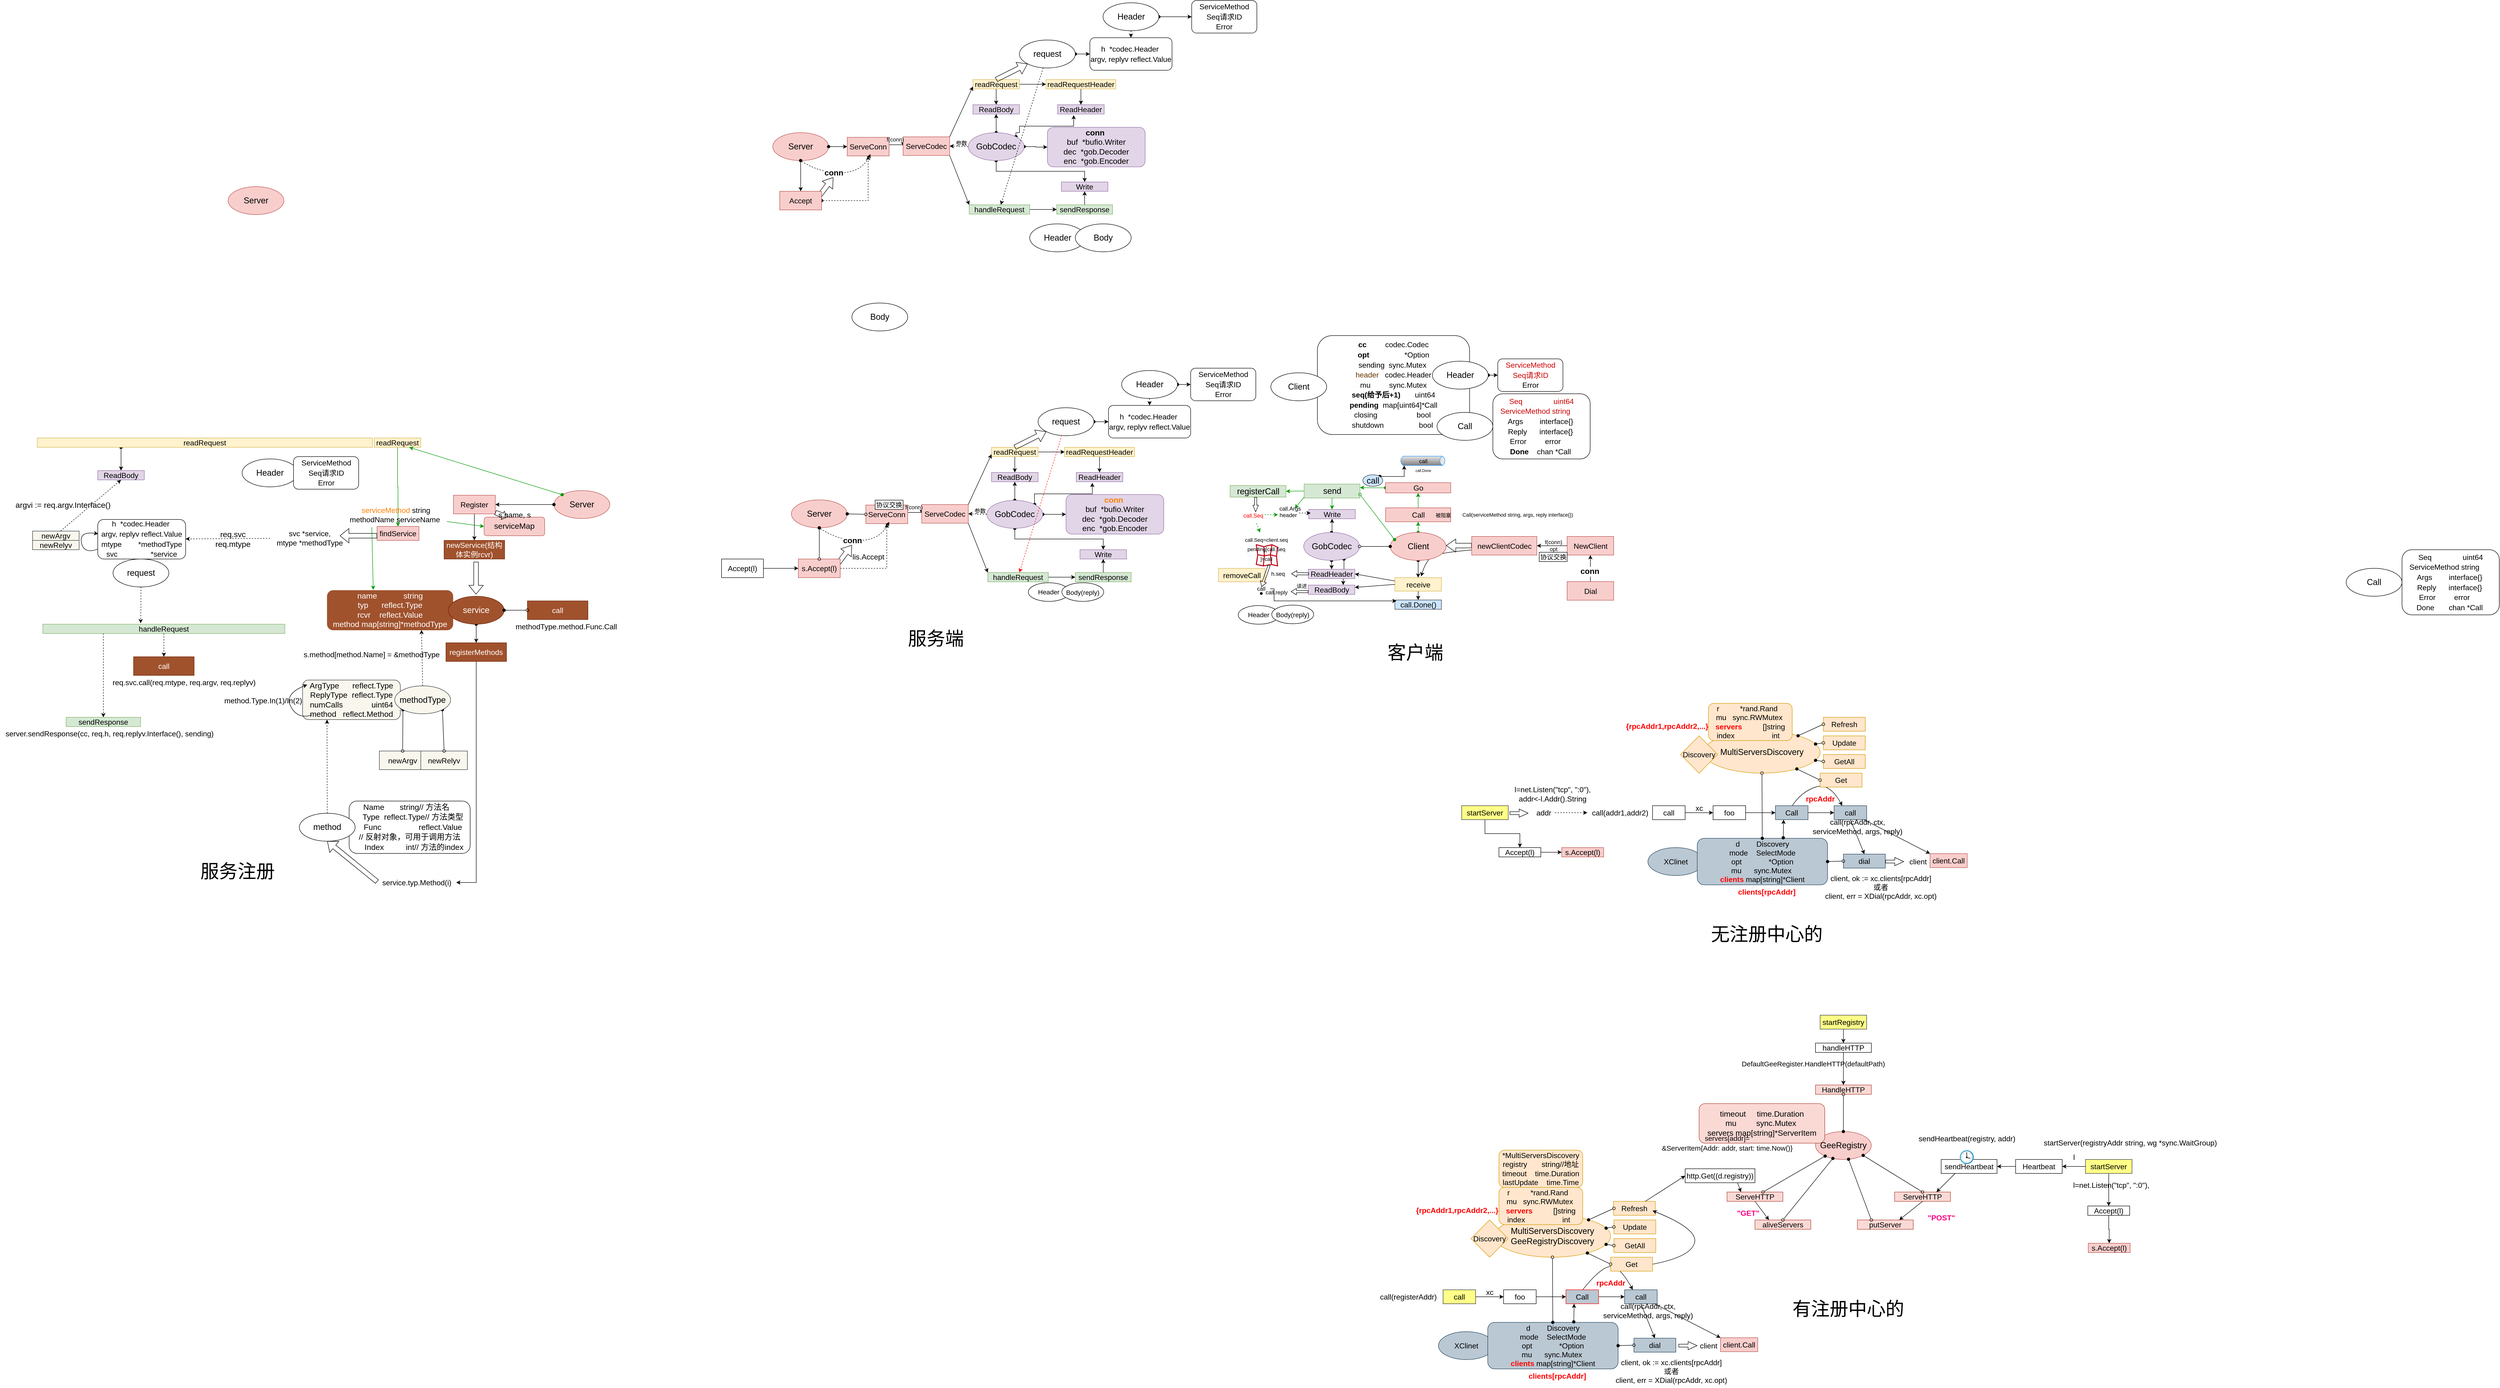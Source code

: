 <mxfile version="20.5.3" type="github">
  <diagram id="eaODy8OyjdZ2wIO0BQc4" name="第 1 页">
    <mxGraphModel dx="4391" dy="3046" grid="1" gridSize="10" guides="0" tooltips="1" connect="1" arrows="1" fold="1" page="1" pageScale="1" pageWidth="827" pageHeight="1169" math="0" shadow="0">
      <root>
        <mxCell id="0" />
        <mxCell id="1" parent="0" />
        <mxCell id="Q20ag6hyfN0oVEh9UmIF-32" value="" style="curved=1;endArrow=classic;html=1;rounded=0;strokeColor=#000000;fontSize=16;fontColor=#000000;entryX=0.25;entryY=0;entryDx=0;entryDy=0;" parent="1" target="Q20ag6hyfN0oVEh9UmIF-27" edge="1">
          <mxGeometry width="50" height="50" relative="1" as="geometry">
            <mxPoint x="2240" y="1670" as="sourcePoint" />
            <mxPoint x="2290" y="1660" as="targetPoint" />
            <Array as="points">
              <mxPoint x="2260" y="1640" />
              <mxPoint x="2320" y="1620" />
            </Array>
          </mxGeometry>
        </mxCell>
        <mxCell id="Q20ag6hyfN0oVEh9UmIF-3" value="MultiServersDiscovery" style="ellipse;whiteSpace=wrap;html=1;fontSize=18;fillColor=#ffe6cc;strokeColor=#d79b00;" parent="1" vertex="1">
          <mxGeometry x="2050" y="1510" width="250" height="90" as="geometry" />
        </mxCell>
        <mxCell id="WHc0qpJLoC56aHPQvS_u-52" style="edgeStyle=orthogonalEdgeStyle;rounded=0;orthogonalLoop=1;jettySize=auto;html=1;exitX=0.722;exitY=0.95;exitDx=0;exitDy=0;entryX=0.75;entryY=0;entryDx=0;entryDy=0;fontSize=18;fontColor=#000000;startArrow=oval;startFill=1;exitPerimeter=0;" parent="1" source="IQ6RkOMLoomqvwZGH2zf-110" target="WHc0qpJLoC56aHPQvS_u-50" edge="1">
          <mxGeometry relative="1" as="geometry">
            <mxPoint x="1360.5" y="1247.17" as="sourcePoint" />
            <mxPoint x="1294.5" y="1247.17" as="targetPoint" />
          </mxGeometry>
        </mxCell>
        <mxCell id="WHc0qpJLoC56aHPQvS_u-5" value="" style="curved=1;endArrow=classic;html=1;rounded=0;entryX=0.563;entryY=-0.092;entryDx=0;entryDy=0;entryPerimeter=0;exitX=0;exitY=0.75;exitDx=0;exitDy=0;" parent="1" source="IQ6RkOMLoomqvwZGH2zf-98" target="WHc0qpJLoC56aHPQvS_u-2" edge="1">
          <mxGeometry width="50" height="50" relative="1" as="geometry">
            <mxPoint x="1571.5" y="1149" as="sourcePoint" />
            <mxPoint x="1521.5" y="1139" as="targetPoint" />
            <Array as="points">
              <mxPoint x="1561.5" y="1119" />
              <mxPoint x="1471.5" y="1129" />
              <mxPoint x="1451.5" y="1149" />
            </Array>
          </mxGeometry>
        </mxCell>
        <mxCell id="IQ6RkOMLoomqvwZGH2zf-21" style="edgeStyle=orthogonalEdgeStyle;rounded=0;orthogonalLoop=1;jettySize=auto;html=1;exitX=1;exitY=0.5;exitDx=0;exitDy=0;entryX=0;entryY=0.5;entryDx=0;entryDy=0;fontColor=#000000;startArrow=oval;startFill=1;" parent="1" source="WYq7ycHT5v9ta-YoD3O0-1" target="WYq7ycHT5v9ta-YoD3O0-4" edge="1">
          <mxGeometry relative="1" as="geometry" />
        </mxCell>
        <mxCell id="WYq7ycHT5v9ta-YoD3O0-1" value="&lt;font style=&quot;font-size: 18px;&quot;&gt;Header&lt;/font&gt;" style="ellipse;whiteSpace=wrap;html=1;" parent="1" vertex="1">
          <mxGeometry x="799.5" y="735" width="120" height="60" as="geometry" />
        </mxCell>
        <mxCell id="IQ6RkOMLoomqvwZGH2zf-3" style="edgeStyle=orthogonalEdgeStyle;rounded=0;orthogonalLoop=1;jettySize=auto;html=1;exitX=1;exitY=0.5;exitDx=0;exitDy=0;entryX=0;entryY=0.5;entryDx=0;entryDy=0;startArrow=oval;startFill=1;" parent="1" source="WYq7ycHT5v9ta-YoD3O0-2" target="WYq7ycHT5v9ta-YoD3O0-5" edge="1">
          <mxGeometry relative="1" as="geometry" />
        </mxCell>
        <mxCell id="IQ6RkOMLoomqvwZGH2zf-8" style="edgeStyle=orthogonalEdgeStyle;rounded=0;orthogonalLoop=1;jettySize=auto;html=1;exitX=0.5;exitY=1;exitDx=0;exitDy=0;startArrow=oval;startFill=1;" parent="1" source="WYq7ycHT5v9ta-YoD3O0-2" target="IQ6RkOMLoomqvwZGH2zf-7" edge="1">
          <mxGeometry relative="1" as="geometry" />
        </mxCell>
        <mxCell id="IQ6RkOMLoomqvwZGH2zf-9" style="edgeStyle=orthogonalEdgeStyle;rounded=0;orthogonalLoop=1;jettySize=auto;html=1;exitX=0.5;exitY=0;exitDx=0;exitDy=0;entryX=0.5;entryY=1;entryDx=0;entryDy=0;startArrow=oval;startFill=1;" parent="1" source="WYq7ycHT5v9ta-YoD3O0-2" target="IQ6RkOMLoomqvwZGH2zf-5" edge="1">
          <mxGeometry relative="1" as="geometry" />
        </mxCell>
        <mxCell id="IQ6RkOMLoomqvwZGH2zf-10" style="edgeStyle=orthogonalEdgeStyle;rounded=0;orthogonalLoop=1;jettySize=auto;html=1;exitX=1;exitY=0;exitDx=0;exitDy=0;entryX=0.345;entryY=1.115;entryDx=0;entryDy=0;entryPerimeter=0;startArrow=oval;startFill=1;" parent="1" source="WYq7ycHT5v9ta-YoD3O0-2" target="IQ6RkOMLoomqvwZGH2zf-6" edge="1">
          <mxGeometry relative="1" as="geometry">
            <Array as="points">
              <mxPoint x="612" y="1014" />
              <mxPoint x="612" y="1000" />
              <mxPoint x="737" y="1000" />
            </Array>
          </mxGeometry>
        </mxCell>
        <mxCell id="WYq7ycHT5v9ta-YoD3O0-2" value="&lt;font style=&quot;font-size: 18px;&quot;&gt;GobCodec&lt;br&gt;&lt;/font&gt;" style="ellipse;whiteSpace=wrap;html=1;fillColor=#e1d5e7;strokeColor=#9673a6;" parent="1" vertex="1">
          <mxGeometry x="510" y="1014" width="120" height="60" as="geometry" />
        </mxCell>
        <mxCell id="WYq7ycHT5v9ta-YoD3O0-3" value="Body" style="ellipse;whiteSpace=wrap;html=1;fontSize=18;" parent="1" vertex="1">
          <mxGeometry x="220" y="590" width="120" height="60" as="geometry" />
        </mxCell>
        <mxCell id="WYq7ycHT5v9ta-YoD3O0-4" value="&lt;font style=&quot;font-size: 16px;&quot;&gt;ServiceMethod&lt;br&gt;Seq请求ID&lt;br&gt;Error&lt;/font&gt;" style="rounded=1;whiteSpace=wrap;html=1;fontSize=18;" parent="1" vertex="1">
          <mxGeometry x="947.75" y="730" width="140" height="70" as="geometry" />
        </mxCell>
        <mxCell id="WYq7ycHT5v9ta-YoD3O0-5" value="&lt;div style=&quot;font-size: 17px;&quot;&gt; &lt;font color=&quot;#ff8000&quot; style=&quot;font-size: 17px;&quot;&gt;&lt;b style=&quot;&quot;&gt;conn&lt;/b&gt;&amp;nbsp;&lt;/font&gt;&lt;/div&gt;&lt;div style=&quot;font-size: 17px;&quot;&gt;&lt;font style=&quot;font-size: 17px;&quot;&gt;&lt;span style=&quot;&quot;&gt; &lt;/span&gt;buf&amp;nbsp; *bufio.Writer&lt;/font&gt;&lt;/div&gt;&lt;div style=&quot;font-size: 17px;&quot;&gt;&lt;font style=&quot;font-size: 17px;&quot;&gt;&lt;span style=&quot;&quot;&gt; &lt;/span&gt;dec&amp;nbsp; *gob.Decoder&lt;/font&gt;&lt;/div&gt;&lt;div style=&quot;font-size: 17px;&quot;&gt; &lt;font style=&quot;font-size: 17px;&quot;&gt;enc&amp;nbsp; *gob.Encoder&lt;/font&gt;&lt;/div&gt;" style="rounded=1;whiteSpace=wrap;html=1;fontSize=18;fillColor=#e1d5e7;strokeColor=#9673a6;" parent="1" vertex="1">
          <mxGeometry x="680" y="1001.5" width="210" height="85" as="geometry" />
        </mxCell>
        <mxCell id="WYq7ycHT5v9ta-YoD3O0-6" value="Server" style="ellipse;whiteSpace=wrap;html=1;fontSize=18;fillColor=#f8cecc;strokeColor=#b85450;" parent="1" vertex="1">
          <mxGeometry x="90" y="1013" width="120" height="60" as="geometry" />
        </mxCell>
        <mxCell id="WYq7ycHT5v9ta-YoD3O0-10" style="edgeStyle=orthogonalEdgeStyle;rounded=0;orthogonalLoop=1;jettySize=auto;html=1;exitX=1;exitY=0.5;exitDx=0;exitDy=0;entryX=0;entryY=0.5;entryDx=0;entryDy=0;fontSize=16;startArrow=none;startFill=0;" parent="1" source="WYq7ycHT5v9ta-YoD3O0-8" target="WYq7ycHT5v9ta-YoD3O0-9" edge="1">
          <mxGeometry relative="1" as="geometry">
            <Array as="points">
              <mxPoint x="370" y="1040" />
            </Array>
          </mxGeometry>
        </mxCell>
        <mxCell id="WYq7ycHT5v9ta-YoD3O0-8" value="ServeConn" style="whiteSpace=wrap;html=1;fontSize=16;fillColor=#f8cecc;strokeColor=#b85450;" parent="1" vertex="1">
          <mxGeometry x="250" y="1024" width="90" height="40" as="geometry" />
        </mxCell>
        <mxCell id="IQ6RkOMLoomqvwZGH2zf-17" style="edgeStyle=orthogonalEdgeStyle;rounded=0;orthogonalLoop=1;jettySize=auto;html=1;exitX=0;exitY=0.5;exitDx=0;exitDy=0;fontColor=#009900;startArrow=none;startFill=0;dashed=1;entryX=1;entryY=0.5;entryDx=0;entryDy=0;" parent="1" source="WYq7ycHT5v9ta-YoD3O0-2" target="WYq7ycHT5v9ta-YoD3O0-9" edge="1">
          <mxGeometry relative="1" as="geometry">
            <mxPoint x="490" y="1070" as="targetPoint" />
          </mxGeometry>
        </mxCell>
        <mxCell id="WYq7ycHT5v9ta-YoD3O0-9" value="ServeCodec" style="whiteSpace=wrap;html=1;fontSize=16;fillColor=#f8cecc;strokeColor=#b85450;" parent="1" vertex="1">
          <mxGeometry x="370" y="1023" width="100" height="40" as="geometry" />
        </mxCell>
        <mxCell id="WYq7ycHT5v9ta-YoD3O0-16" style="edgeStyle=orthogonalEdgeStyle;rounded=0;orthogonalLoop=1;jettySize=auto;html=1;exitX=1;exitY=0.5;exitDx=0;exitDy=0;fontSize=16;startArrow=none;startFill=0;" parent="1" source="WYq7ycHT5v9ta-YoD3O0-11" target="WYq7ycHT5v9ta-YoD3O0-15" edge="1">
          <mxGeometry relative="1" as="geometry" />
        </mxCell>
        <mxCell id="IQ6RkOMLoomqvwZGH2zf-11" style="edgeStyle=orthogonalEdgeStyle;rounded=0;orthogonalLoop=1;jettySize=auto;html=1;exitX=0.5;exitY=1;exitDx=0;exitDy=0;entryX=0.5;entryY=0;entryDx=0;entryDy=0;startArrow=none;startFill=0;" parent="1" source="WYq7ycHT5v9ta-YoD3O0-11" target="IQ6RkOMLoomqvwZGH2zf-5" edge="1">
          <mxGeometry relative="1" as="geometry" />
        </mxCell>
        <mxCell id="WYq7ycHT5v9ta-YoD3O0-11" value="readRequest" style="whiteSpace=wrap;html=1;fontSize=16;fillColor=#fff2cc;strokeColor=#d6b656;" parent="1" vertex="1">
          <mxGeometry x="520" y="900" width="100" height="20" as="geometry" />
        </mxCell>
        <mxCell id="IQ6RkOMLoomqvwZGH2zf-14" style="edgeStyle=orthogonalEdgeStyle;rounded=0;orthogonalLoop=1;jettySize=auto;html=1;exitX=0.5;exitY=0;exitDx=0;exitDy=0;entryX=0.5;entryY=1;entryDx=0;entryDy=0;startArrow=none;startFill=0;" parent="1" source="WYq7ycHT5v9ta-YoD3O0-12" target="IQ6RkOMLoomqvwZGH2zf-7" edge="1">
          <mxGeometry relative="1" as="geometry" />
        </mxCell>
        <mxCell id="WYq7ycHT5v9ta-YoD3O0-12" value="sendResponse" style="whiteSpace=wrap;html=1;fontSize=16;fillColor=#d5e8d4;strokeColor=#82b366;" parent="1" vertex="1">
          <mxGeometry x="700" y="1169" width="120" height="20" as="geometry" />
        </mxCell>
        <mxCell id="WYq7ycHT5v9ta-YoD3O0-14" style="edgeStyle=orthogonalEdgeStyle;rounded=0;orthogonalLoop=1;jettySize=auto;html=1;exitX=1;exitY=0.5;exitDx=0;exitDy=0;entryX=0;entryY=0.5;entryDx=0;entryDy=0;fontSize=16;startArrow=none;startFill=0;" parent="1" source="WYq7ycHT5v9ta-YoD3O0-13" target="WYq7ycHT5v9ta-YoD3O0-12" edge="1">
          <mxGeometry relative="1" as="geometry" />
        </mxCell>
        <mxCell id="WYq7ycHT5v9ta-YoD3O0-13" value="handleRequest" style="whiteSpace=wrap;html=1;fontSize=16;fillColor=#d5e8d4;strokeColor=#82b366;" parent="1" vertex="1">
          <mxGeometry x="512" y="1169" width="130" height="20" as="geometry" />
        </mxCell>
        <mxCell id="IQ6RkOMLoomqvwZGH2zf-13" style="edgeStyle=orthogonalEdgeStyle;rounded=0;orthogonalLoop=1;jettySize=auto;html=1;exitX=0.5;exitY=1;exitDx=0;exitDy=0;entryX=0.5;entryY=0;entryDx=0;entryDy=0;startArrow=none;startFill=0;" parent="1" source="WYq7ycHT5v9ta-YoD3O0-15" target="IQ6RkOMLoomqvwZGH2zf-6" edge="1">
          <mxGeometry relative="1" as="geometry" />
        </mxCell>
        <mxCell id="WYq7ycHT5v9ta-YoD3O0-15" value="readRequestHeader" style="whiteSpace=wrap;html=1;fontSize=16;fillColor=#fff2cc;strokeColor=#d6b656;" parent="1" vertex="1">
          <mxGeometry x="677" y="900" width="150" height="20" as="geometry" />
        </mxCell>
        <mxCell id="WYq7ycHT5v9ta-YoD3O0-17" value="" style="endArrow=classic;html=1;rounded=0;fontSize=17;entryX=0;entryY=0.75;entryDx=0;entryDy=0;exitX=1;exitY=0;exitDx=0;exitDy=0;" parent="1" source="WYq7ycHT5v9ta-YoD3O0-9" target="WYq7ycHT5v9ta-YoD3O0-11" edge="1">
          <mxGeometry width="50" height="50" relative="1" as="geometry">
            <mxPoint x="450" y="1030" as="sourcePoint" />
            <mxPoint x="500" y="980" as="targetPoint" />
          </mxGeometry>
        </mxCell>
        <mxCell id="WYq7ycHT5v9ta-YoD3O0-18" value="" style="endArrow=classic;html=1;rounded=0;fontSize=17;entryX=0;entryY=0;entryDx=0;entryDy=0;exitX=1;exitY=1;exitDx=0;exitDy=0;" parent="1" source="WYq7ycHT5v9ta-YoD3O0-9" target="WYq7ycHT5v9ta-YoD3O0-13" edge="1">
          <mxGeometry width="50" height="50" relative="1" as="geometry">
            <mxPoint x="430" y="1140" as="sourcePoint" />
            <mxPoint x="480" y="1090" as="targetPoint" />
          </mxGeometry>
        </mxCell>
        <mxCell id="WYq7ycHT5v9ta-YoD3O0-21" value="" style="curved=1;endArrow=classic;html=1;rounded=0;fontSize=17;exitX=0.5;exitY=1;exitDx=0;exitDy=0;startArrow=oval;startFill=1;dashed=1;" parent="1" source="WYq7ycHT5v9ta-YoD3O0-6" edge="1">
          <mxGeometry width="50" height="50" relative="1" as="geometry">
            <mxPoint x="210" y="1210" as="sourcePoint" />
            <mxPoint x="300" y="1060" as="targetPoint" />
            <Array as="points">
              <mxPoint x="190" y="1100" />
              <mxPoint x="280" y="1100" />
            </Array>
          </mxGeometry>
        </mxCell>
        <mxCell id="WYq7ycHT5v9ta-YoD3O0-27" value="conn" style="edgeLabel;html=1;align=center;verticalAlign=middle;resizable=0;points=[];fontSize=17;fontStyle=1" parent="WYq7ycHT5v9ta-YoD3O0-21" vertex="1" connectable="0">
          <mxGeometry x="-0.139" y="-1" relative="1" as="geometry">
            <mxPoint as="offset" />
          </mxGeometry>
        </mxCell>
        <mxCell id="WYq7ycHT5v9ta-YoD3O0-23" value="" style="shape=flexArrow;endArrow=classic;html=1;rounded=0;fontSize=17;endWidth=17.143;endSize=6.429;" parent="1" edge="1">
          <mxGeometry width="50" height="50" relative="1" as="geometry">
            <mxPoint x="190" y="1150" as="sourcePoint" />
            <mxPoint x="220" y="1110" as="targetPoint" />
          </mxGeometry>
        </mxCell>
        <mxCell id="IQ6RkOMLoomqvwZGH2zf-32" style="edgeStyle=orthogonalEdgeStyle;rounded=0;orthogonalLoop=1;jettySize=auto;html=1;exitX=1;exitY=0.5;exitDx=0;exitDy=0;entryX=0.5;entryY=1;entryDx=0;entryDy=0;dashed=1;fontColor=#000000;startArrow=none;startFill=0;" parent="1" source="WYq7ycHT5v9ta-YoD3O0-19" target="WYq7ycHT5v9ta-YoD3O0-8" edge="1">
          <mxGeometry relative="1" as="geometry" />
        </mxCell>
        <mxCell id="WYq7ycHT5v9ta-YoD3O0-19" value="s.Accept(l)" style="whiteSpace=wrap;html=1;fontSize=16;fillColor=#f8cecc;strokeColor=#b85450;" parent="1" vertex="1">
          <mxGeometry x="105" y="1140" width="90" height="40" as="geometry" />
        </mxCell>
        <mxCell id="IQ6RkOMLoomqvwZGH2zf-5" value="ReadBody" style="whiteSpace=wrap;html=1;fontSize=16;fillColor=#e1d5e7;strokeColor=#9673a6;" parent="1" vertex="1">
          <mxGeometry x="520" y="954" width="100" height="20" as="geometry" />
        </mxCell>
        <mxCell id="IQ6RkOMLoomqvwZGH2zf-6" value="ReadHeader" style="whiteSpace=wrap;html=1;fontSize=16;fillColor=#e1d5e7;strokeColor=#9673a6;" parent="1" vertex="1">
          <mxGeometry x="702" y="954" width="100" height="20" as="geometry" />
        </mxCell>
        <mxCell id="IQ6RkOMLoomqvwZGH2zf-7" value="Write" style="whiteSpace=wrap;html=1;fontSize=16;fillColor=#e1d5e7;strokeColor=#9673a6;" parent="1" vertex="1">
          <mxGeometry x="710" y="1120" width="100" height="20" as="geometry" />
        </mxCell>
        <mxCell id="IQ6RkOMLoomqvwZGH2zf-18" value="&lt;font color=&quot;#000000&quot;&gt;参数&lt;/font&gt;" style="text;html=1;align=center;verticalAlign=middle;resizable=0;points=[];autosize=1;strokeColor=none;fillColor=none;fontColor=#009900;" parent="1" vertex="1">
          <mxGeometry x="470" y="1022" width="50" height="30" as="geometry" />
        </mxCell>
        <mxCell id="IQ6RkOMLoomqvwZGH2zf-20" value="f(conn)" style="text;html=1;align=center;verticalAlign=middle;resizable=0;points=[];autosize=1;strokeColor=none;fillColor=none;fontColor=#000000;" parent="1" vertex="1">
          <mxGeometry x="323" y="1013.5" width="60" height="30" as="geometry" />
        </mxCell>
        <mxCell id="IQ6RkOMLoomqvwZGH2zf-24" style="edgeStyle=orthogonalEdgeStyle;rounded=0;orthogonalLoop=1;jettySize=auto;html=1;exitX=1;exitY=0.5;exitDx=0;exitDy=0;entryX=0;entryY=0.5;entryDx=0;entryDy=0;fontColor=#000000;startArrow=oval;startFill=1;" parent="1" source="IQ6RkOMLoomqvwZGH2zf-22" target="IQ6RkOMLoomqvwZGH2zf-23" edge="1">
          <mxGeometry relative="1" as="geometry" />
        </mxCell>
        <mxCell id="IQ6RkOMLoomqvwZGH2zf-22" value="request" style="ellipse;whiteSpace=wrap;html=1;fontSize=18;" parent="1" vertex="1">
          <mxGeometry x="620" y="815" width="120" height="60" as="geometry" />
        </mxCell>
        <mxCell id="IQ6RkOMLoomqvwZGH2zf-23" value="&lt;div&gt;&lt;span style=&quot;font-size: 16px;&quot;&gt;h&amp;nbsp; *codec.Header&amp;nbsp;&lt;/span&gt;&lt;/div&gt;&lt;div&gt;&lt;span style=&quot;font-size: 16px;&quot;&gt;&lt;span style=&quot;&quot;&gt; &lt;/span&gt;argv, replyv reflect.Value&lt;/span&gt;&lt;/div&gt;" style="rounded=1;whiteSpace=wrap;html=1;fontSize=18;" parent="1" vertex="1">
          <mxGeometry x="771.25" y="810" width="176.5" height="70" as="geometry" />
        </mxCell>
        <mxCell id="IQ6RkOMLoomqvwZGH2zf-25" value="" style="shape=flexArrow;endArrow=classic;html=1;rounded=0;fontSize=17;endWidth=17.143;endSize=6.429;entryX=0;entryY=1;entryDx=0;entryDy=0;" parent="1" target="IQ6RkOMLoomqvwZGH2zf-22" edge="1">
          <mxGeometry width="50" height="50" relative="1" as="geometry">
            <mxPoint x="570" y="900" as="sourcePoint" />
            <mxPoint x="600" y="860" as="targetPoint" />
          </mxGeometry>
        </mxCell>
        <mxCell id="IQ6RkOMLoomqvwZGH2zf-26" value="&lt;font style=&quot;font-size: 14px;&quot;&gt;Header&lt;/font&gt;" style="ellipse;whiteSpace=wrap;html=1;" parent="1" vertex="1">
          <mxGeometry x="599" y="1191" width="88" height="40" as="geometry" />
        </mxCell>
        <mxCell id="IQ6RkOMLoomqvwZGH2zf-27" value="&lt;font style=&quot;font-size: 14px;&quot;&gt;Body(reply)&lt;/font&gt;" style="ellipse;whiteSpace=wrap;html=1;fontSize=18;" parent="1" vertex="1">
          <mxGeometry x="671" y="1191" width="90" height="40" as="geometry" />
        </mxCell>
        <mxCell id="IQ6RkOMLoomqvwZGH2zf-29" value="" style="endArrow=classic;html=1;rounded=0;fontColor=#000000;dashed=1;strokeColor=#FF0000;" parent="1" source="IQ6RkOMLoomqvwZGH2zf-22" edge="1">
          <mxGeometry width="50" height="50" relative="1" as="geometry">
            <mxPoint x="660" y="1069" as="sourcePoint" />
            <mxPoint x="580" y="1169" as="targetPoint" />
          </mxGeometry>
        </mxCell>
        <mxCell id="IQ6RkOMLoomqvwZGH2zf-35" value="" style="endArrow=classic;html=1;rounded=0;dashed=1;fontColor=#000000;" parent="1" source="WYq7ycHT5v9ta-YoD3O0-1" target="IQ6RkOMLoomqvwZGH2zf-23" edge="1">
          <mxGeometry width="50" height="50" relative="1" as="geometry">
            <mxPoint x="740" y="730" as="sourcePoint" />
            <mxPoint x="790" y="680" as="targetPoint" />
          </mxGeometry>
        </mxCell>
        <mxCell id="IQ6RkOMLoomqvwZGH2zf-36" value="&lt;font style=&quot;font-size: 18px;&quot;&gt;Call&lt;/font&gt;" style="ellipse;whiteSpace=wrap;html=1;" parent="1" vertex="1">
          <mxGeometry x="3430" y="1160" width="120" height="60" as="geometry" />
        </mxCell>
        <mxCell id="IQ6RkOMLoomqvwZGH2zf-38" value="&lt;div&gt;&lt;span style=&quot;font-size: 16px;&quot;&gt;&lt;span style=&quot;&quot;&gt; &lt;/span&gt;Seq&amp;nbsp; &amp;nbsp; &amp;nbsp; &amp;nbsp; &amp;nbsp; &amp;nbsp; &amp;nbsp; &amp;nbsp;uint64&lt;/span&gt;&lt;/div&gt;&lt;div&gt;&lt;span style=&quot;font-size: 16px;&quot;&gt;&lt;span style=&quot;&quot;&gt; &lt;/span&gt;ServiceMethod string&amp;nbsp; &amp;nbsp; &amp;nbsp;&amp;nbsp;&lt;/span&gt;&lt;/div&gt;&lt;div&gt;&lt;span style=&quot;font-size: 16px;&quot;&gt;&lt;span style=&quot;&quot;&gt; &lt;/span&gt;Args&amp;nbsp; &amp;nbsp; &amp;nbsp; &amp;nbsp; interface{}&amp;nbsp;&lt;/span&gt;&lt;/div&gt;&lt;div&gt;&lt;span style=&quot;font-size: 16px;&quot;&gt;&lt;span style=&quot;&quot;&gt; &lt;/span&gt;Reply&amp;nbsp; &amp;nbsp; &amp;nbsp; interface{}&amp;nbsp;&lt;/span&gt;&lt;/div&gt;&lt;div&gt;&lt;span style=&quot;font-size: 16px;&quot;&gt;&lt;span style=&quot;&quot;&gt; &lt;/span&gt;Error&amp;nbsp; &amp;nbsp; &amp;nbsp; &amp;nbsp; &amp;nbsp;error&amp;nbsp; &amp;nbsp; &amp;nbsp;&amp;nbsp;&lt;/span&gt;&lt;/div&gt;&lt;div&gt;&lt;span style=&quot;font-size: 16px;&quot;&gt;&lt;span style=&quot;&quot;&gt; &lt;/span&gt;Done&amp;nbsp; &amp;nbsp; &amp;nbsp; &amp;nbsp;chan *Call&amp;nbsp;&lt;/span&gt;&lt;/div&gt;" style="rounded=1;whiteSpace=wrap;html=1;fontSize=18;" parent="1" vertex="1">
          <mxGeometry x="3550" y="1120" width="209" height="140" as="geometry" />
        </mxCell>
        <mxCell id="IQ6RkOMLoomqvwZGH2zf-116" style="edgeStyle=orthogonalEdgeStyle;rounded=0;orthogonalLoop=1;jettySize=auto;html=1;exitX=0.5;exitY=0;exitDx=0;exitDy=0;fontSize=18;fontColor=#000000;startArrow=oval;startFill=1;entryX=0.5;entryY=1;entryDx=0;entryDy=0;strokeColor=#009900;" parent="1" source="IQ6RkOMLoomqvwZGH2zf-39" target="IQ6RkOMLoomqvwZGH2zf-117" edge="1">
          <mxGeometry relative="1" as="geometry">
            <mxPoint x="1436.5" y="1039" as="targetPoint" />
          </mxGeometry>
        </mxCell>
        <mxCell id="WHc0qpJLoC56aHPQvS_u-3" style="edgeStyle=orthogonalEdgeStyle;rounded=0;orthogonalLoop=1;jettySize=auto;html=1;exitX=0.5;exitY=1;exitDx=0;exitDy=0;startArrow=oval;startFill=1;" parent="1" source="IQ6RkOMLoomqvwZGH2zf-39" target="WHc0qpJLoC56aHPQvS_u-2" edge="1">
          <mxGeometry relative="1" as="geometry" />
        </mxCell>
        <mxCell id="IQ6RkOMLoomqvwZGH2zf-39" value="&lt;font style=&quot;font-size: 18px;&quot;&gt;Client&lt;/font&gt;" style="ellipse;whiteSpace=wrap;html=1;fillColor=#f8cecc;strokeColor=#b85450;" parent="1" vertex="1">
          <mxGeometry x="1376.5" y="1083" width="120" height="60" as="geometry" />
        </mxCell>
        <mxCell id="IQ6RkOMLoomqvwZGH2zf-40" value="&lt;div&gt;&lt;span style=&quot;font-size: 16px;&quot;&gt;&lt;span style=&quot;&quot;&gt; &lt;/span&gt;&lt;b&gt;cc&lt;/b&gt;&amp;nbsp; &amp;nbsp; &amp;nbsp; &amp;nbsp; &amp;nbsp;codec.Codec&lt;/span&gt;&lt;/div&gt;&lt;div&gt;&lt;span style=&quot;font-size: 16px;&quot;&gt;&lt;span style=&quot;&quot;&gt; &lt;/span&gt;&lt;b&gt;opt&lt;/b&gt;&amp;nbsp; &amp;nbsp; &amp;nbsp; &amp;nbsp; &amp;nbsp; &amp;nbsp; &amp;nbsp; &amp;nbsp; &amp;nbsp;*Option&lt;/span&gt;&lt;/div&gt;&lt;div&gt;&lt;span style=&quot;font-size: 16px;&quot;&gt;&lt;span style=&quot;&quot;&gt; &lt;/span&gt;sending&amp;nbsp; sync.Mutex&amp;nbsp;&lt;/span&gt;&lt;/div&gt;&lt;div&gt;&lt;span style=&quot;font-size: 16px;&quot;&gt;&lt;span style=&quot;&quot;&gt; &lt;/span&gt;&lt;font color=&quot;#663300&quot;&gt;header&lt;/font&gt;&amp;nbsp; &amp;nbsp;codec.Header&lt;/span&gt;&lt;/div&gt;&lt;div&gt;&lt;span style=&quot;font-size: 16px;&quot;&gt;&lt;span style=&quot;&quot;&gt; &lt;/span&gt;mu&amp;nbsp; &amp;nbsp; &amp;nbsp; &amp;nbsp; &amp;nbsp;sync.Mutex&lt;/span&gt;&lt;/div&gt;&lt;div&gt;&lt;span style=&quot;font-size: 16px;&quot;&gt;&lt;span style=&quot;&quot;&gt; &lt;/span&gt;&lt;b&gt;seq(给予后+1)&lt;/b&gt;&amp;nbsp; &amp;nbsp; &amp;nbsp; &amp;nbsp;uint64&lt;/span&gt;&lt;/div&gt;&lt;div&gt;&lt;span style=&quot;font-size: 16px;&quot;&gt;&lt;span style=&quot;&quot;&gt; &lt;/span&gt;&lt;b&gt;pending&lt;/b&gt;&amp;nbsp; map[uint64]*Call&lt;/span&gt;&lt;/div&gt;&lt;div&gt;&lt;span style=&quot;font-size: 16px;&quot;&gt;&lt;span style=&quot;&quot;&gt; &lt;/span&gt;closing&amp;nbsp; &amp;nbsp; &amp;nbsp; &amp;nbsp; &amp;nbsp; &amp;nbsp; &amp;nbsp; &amp;nbsp; &amp;nbsp; &amp;nbsp;bool&amp;nbsp;&lt;/span&gt;&lt;/div&gt;&lt;div&gt;&lt;span style=&quot;font-size: 16px;&quot;&gt;&lt;span style=&quot;&quot;&gt; &lt;/span&gt;shutdown&amp;nbsp; &amp;nbsp; &amp;nbsp; &amp;nbsp; &amp;nbsp; &amp;nbsp; &amp;nbsp; &amp;nbsp; &amp;nbsp;bool&amp;nbsp;&lt;/span&gt;&lt;/div&gt;" style="rounded=1;whiteSpace=wrap;html=1;fontSize=18;" parent="1" vertex="1">
          <mxGeometry x="1220" y="660" width="327" height="212.5" as="geometry" />
        </mxCell>
        <mxCell id="IQ6RkOMLoomqvwZGH2zf-41" style="edgeStyle=orthogonalEdgeStyle;rounded=0;orthogonalLoop=1;jettySize=auto;html=1;exitX=1;exitY=0.5;exitDx=0;exitDy=0;entryX=0;entryY=0.5;entryDx=0;entryDy=0;fontColor=#000000;startArrow=oval;startFill=1;" parent="1" source="IQ6RkOMLoomqvwZGH2zf-42" target="IQ6RkOMLoomqvwZGH2zf-48" edge="1">
          <mxGeometry relative="1" as="geometry" />
        </mxCell>
        <mxCell id="IQ6RkOMLoomqvwZGH2zf-42" value="&lt;font style=&quot;font-size: 18px;&quot;&gt;Header&lt;/font&gt;" style="ellipse;whiteSpace=wrap;html=1;" parent="1" vertex="1">
          <mxGeometry x="759.5" y="-55" width="120" height="60" as="geometry" />
        </mxCell>
        <mxCell id="IQ6RkOMLoomqvwZGH2zf-43" style="edgeStyle=orthogonalEdgeStyle;rounded=0;orthogonalLoop=1;jettySize=auto;html=1;exitX=1;exitY=0.5;exitDx=0;exitDy=0;entryX=0;entryY=0.5;entryDx=0;entryDy=0;startArrow=oval;startFill=1;" parent="1" source="IQ6RkOMLoomqvwZGH2zf-47" target="IQ6RkOMLoomqvwZGH2zf-49" edge="1">
          <mxGeometry relative="1" as="geometry" />
        </mxCell>
        <mxCell id="IQ6RkOMLoomqvwZGH2zf-44" style="edgeStyle=orthogonalEdgeStyle;rounded=0;orthogonalLoop=1;jettySize=auto;html=1;exitX=0.5;exitY=1;exitDx=0;exitDy=0;startArrow=oval;startFill=1;" parent="1" source="IQ6RkOMLoomqvwZGH2zf-47" target="IQ6RkOMLoomqvwZGH2zf-75" edge="1">
          <mxGeometry relative="1" as="geometry" />
        </mxCell>
        <mxCell id="IQ6RkOMLoomqvwZGH2zf-45" style="edgeStyle=orthogonalEdgeStyle;rounded=0;orthogonalLoop=1;jettySize=auto;html=1;exitX=0.5;exitY=0;exitDx=0;exitDy=0;entryX=0.5;entryY=1;entryDx=0;entryDy=0;startArrow=oval;startFill=1;" parent="1" source="IQ6RkOMLoomqvwZGH2zf-47" target="IQ6RkOMLoomqvwZGH2zf-73" edge="1">
          <mxGeometry relative="1" as="geometry" />
        </mxCell>
        <mxCell id="IQ6RkOMLoomqvwZGH2zf-46" style="edgeStyle=orthogonalEdgeStyle;rounded=0;orthogonalLoop=1;jettySize=auto;html=1;exitX=1;exitY=0;exitDx=0;exitDy=0;entryX=0.345;entryY=1.115;entryDx=0;entryDy=0;entryPerimeter=0;startArrow=oval;startFill=1;" parent="1" source="IQ6RkOMLoomqvwZGH2zf-47" target="IQ6RkOMLoomqvwZGH2zf-74" edge="1">
          <mxGeometry relative="1" as="geometry">
            <Array as="points">
              <mxPoint x="572" y="224" />
              <mxPoint x="580" y="224" />
              <mxPoint x="580" y="210" />
              <mxPoint x="697" y="210" />
            </Array>
          </mxGeometry>
        </mxCell>
        <mxCell id="IQ6RkOMLoomqvwZGH2zf-47" value="&lt;font style=&quot;font-size: 18px;&quot;&gt;GobCodec&lt;br&gt;&lt;/font&gt;" style="ellipse;whiteSpace=wrap;html=1;fillColor=#e1d5e7;strokeColor=#9673a6;" parent="1" vertex="1">
          <mxGeometry x="470" y="224" width="120" height="60" as="geometry" />
        </mxCell>
        <mxCell id="IQ6RkOMLoomqvwZGH2zf-48" value="&lt;font style=&quot;font-size: 16px;&quot;&gt;ServiceMethod&lt;br&gt;Seq请求ID&lt;br&gt;Error&lt;/font&gt;" style="rounded=1;whiteSpace=wrap;html=1;fontSize=18;" parent="1" vertex="1">
          <mxGeometry x="950" y="-60" width="140" height="70" as="geometry" />
        </mxCell>
        <mxCell id="IQ6RkOMLoomqvwZGH2zf-49" value="&lt;div style=&quot;font-size: 17px;&quot;&gt; &lt;font style=&quot;font-size: 17px;&quot;&gt;&lt;b&gt;conn&lt;/b&gt;&amp;nbsp;&lt;/font&gt;&lt;/div&gt;&lt;div style=&quot;font-size: 17px;&quot;&gt;&lt;font style=&quot;font-size: 17px;&quot;&gt;&lt;span style=&quot;&quot;&gt; &lt;/span&gt;buf&amp;nbsp; *bufio.Writer&lt;/font&gt;&lt;/div&gt;&lt;div style=&quot;font-size: 17px;&quot;&gt;&lt;font style=&quot;font-size: 17px;&quot;&gt;&lt;span style=&quot;&quot;&gt; &lt;/span&gt;dec&amp;nbsp; *gob.Decoder&lt;/font&gt;&lt;/div&gt;&lt;div style=&quot;font-size: 17px;&quot;&gt; &lt;font style=&quot;font-size: 17px;&quot;&gt;enc&amp;nbsp; *gob.Encoder&lt;/font&gt;&lt;/div&gt;" style="rounded=1;whiteSpace=wrap;html=1;fontSize=18;fillColor=#e1d5e7;strokeColor=#9673a6;" parent="1" vertex="1">
          <mxGeometry x="640" y="212.5" width="210" height="85" as="geometry" />
        </mxCell>
        <mxCell id="IQ6RkOMLoomqvwZGH2zf-50" value="Server" style="ellipse;whiteSpace=wrap;html=1;fontSize=18;fillColor=#f8cecc;strokeColor=#b85450;" parent="1" vertex="1">
          <mxGeometry x="50" y="224" width="120" height="60" as="geometry" />
        </mxCell>
        <mxCell id="IQ6RkOMLoomqvwZGH2zf-51" value="" style="endArrow=classic;html=1;rounded=0;fontSize=16;exitX=1;exitY=0.5;exitDx=0;exitDy=0;startArrow=oval;startFill=1;entryX=0;entryY=0.5;entryDx=0;entryDy=0;" parent="1" source="IQ6RkOMLoomqvwZGH2zf-50" target="IQ6RkOMLoomqvwZGH2zf-53" edge="1">
          <mxGeometry width="50" height="50" relative="1" as="geometry">
            <mxPoint x="210" y="285" as="sourcePoint" />
            <mxPoint x="240" y="250" as="targetPoint" />
          </mxGeometry>
        </mxCell>
        <mxCell id="IQ6RkOMLoomqvwZGH2zf-52" style="edgeStyle=orthogonalEdgeStyle;rounded=0;orthogonalLoop=1;jettySize=auto;html=1;exitX=1;exitY=0.5;exitDx=0;exitDy=0;entryX=0;entryY=0.5;entryDx=0;entryDy=0;fontSize=16;startArrow=none;startFill=0;" parent="1" source="IQ6RkOMLoomqvwZGH2zf-53" target="IQ6RkOMLoomqvwZGH2zf-55" edge="1">
          <mxGeometry relative="1" as="geometry">
            <Array as="points">
              <mxPoint x="330" y="250" />
            </Array>
          </mxGeometry>
        </mxCell>
        <mxCell id="IQ6RkOMLoomqvwZGH2zf-53" value="ServeConn" style="whiteSpace=wrap;html=1;fontSize=16;fillColor=#f8cecc;strokeColor=#b85450;" parent="1" vertex="1">
          <mxGeometry x="210" y="234" width="90" height="40" as="geometry" />
        </mxCell>
        <mxCell id="IQ6RkOMLoomqvwZGH2zf-54" style="edgeStyle=orthogonalEdgeStyle;rounded=0;orthogonalLoop=1;jettySize=auto;html=1;exitX=0;exitY=0.5;exitDx=0;exitDy=0;fontColor=#009900;startArrow=none;startFill=0;dashed=1;entryX=1;entryY=0.5;entryDx=0;entryDy=0;" parent="1" source="IQ6RkOMLoomqvwZGH2zf-47" target="IQ6RkOMLoomqvwZGH2zf-55" edge="1">
          <mxGeometry relative="1" as="geometry">
            <mxPoint x="450" y="280" as="targetPoint" />
          </mxGeometry>
        </mxCell>
        <mxCell id="IQ6RkOMLoomqvwZGH2zf-55" value="ServeCodec" style="whiteSpace=wrap;html=1;fontSize=16;fillColor=#f8cecc;strokeColor=#b85450;" parent="1" vertex="1">
          <mxGeometry x="330" y="233" width="100" height="40" as="geometry" />
        </mxCell>
        <mxCell id="IQ6RkOMLoomqvwZGH2zf-56" style="edgeStyle=orthogonalEdgeStyle;rounded=0;orthogonalLoop=1;jettySize=auto;html=1;exitX=1;exitY=0.5;exitDx=0;exitDy=0;fontSize=16;startArrow=none;startFill=0;" parent="1" source="IQ6RkOMLoomqvwZGH2zf-58" target="IQ6RkOMLoomqvwZGH2zf-64" edge="1">
          <mxGeometry relative="1" as="geometry" />
        </mxCell>
        <mxCell id="IQ6RkOMLoomqvwZGH2zf-57" style="edgeStyle=orthogonalEdgeStyle;rounded=0;orthogonalLoop=1;jettySize=auto;html=1;exitX=0.5;exitY=1;exitDx=0;exitDy=0;entryX=0.5;entryY=0;entryDx=0;entryDy=0;startArrow=none;startFill=0;" parent="1" source="IQ6RkOMLoomqvwZGH2zf-58" target="IQ6RkOMLoomqvwZGH2zf-73" edge="1">
          <mxGeometry relative="1" as="geometry" />
        </mxCell>
        <mxCell id="IQ6RkOMLoomqvwZGH2zf-58" value="readRequest" style="whiteSpace=wrap;html=1;fontSize=16;fillColor=#fff2cc;strokeColor=#d6b656;" parent="1" vertex="1">
          <mxGeometry x="480" y="110" width="100" height="20" as="geometry" />
        </mxCell>
        <mxCell id="IQ6RkOMLoomqvwZGH2zf-59" style="edgeStyle=orthogonalEdgeStyle;rounded=0;orthogonalLoop=1;jettySize=auto;html=1;exitX=0.5;exitY=0;exitDx=0;exitDy=0;entryX=0.5;entryY=1;entryDx=0;entryDy=0;startArrow=none;startFill=0;" parent="1" source="IQ6RkOMLoomqvwZGH2zf-60" target="IQ6RkOMLoomqvwZGH2zf-75" edge="1">
          <mxGeometry relative="1" as="geometry" />
        </mxCell>
        <mxCell id="IQ6RkOMLoomqvwZGH2zf-60" value="sendResponse" style="whiteSpace=wrap;html=1;fontSize=16;fillColor=#d5e8d4;strokeColor=#82b366;" parent="1" vertex="1">
          <mxGeometry x="660" y="379" width="120" height="20" as="geometry" />
        </mxCell>
        <mxCell id="IQ6RkOMLoomqvwZGH2zf-61" style="edgeStyle=orthogonalEdgeStyle;rounded=0;orthogonalLoop=1;jettySize=auto;html=1;exitX=1;exitY=0.5;exitDx=0;exitDy=0;entryX=0;entryY=0.5;entryDx=0;entryDy=0;fontSize=16;startArrow=none;startFill=0;" parent="1" source="IQ6RkOMLoomqvwZGH2zf-62" target="IQ6RkOMLoomqvwZGH2zf-60" edge="1">
          <mxGeometry relative="1" as="geometry" />
        </mxCell>
        <mxCell id="IQ6RkOMLoomqvwZGH2zf-62" value="handleRequest" style="whiteSpace=wrap;html=1;fontSize=16;fillColor=#d5e8d4;strokeColor=#82b366;" parent="1" vertex="1">
          <mxGeometry x="472" y="379" width="130" height="20" as="geometry" />
        </mxCell>
        <mxCell id="IQ6RkOMLoomqvwZGH2zf-63" style="edgeStyle=orthogonalEdgeStyle;rounded=0;orthogonalLoop=1;jettySize=auto;html=1;exitX=0.5;exitY=1;exitDx=0;exitDy=0;entryX=0.5;entryY=0;entryDx=0;entryDy=0;startArrow=none;startFill=0;" parent="1" source="IQ6RkOMLoomqvwZGH2zf-64" target="IQ6RkOMLoomqvwZGH2zf-74" edge="1">
          <mxGeometry relative="1" as="geometry" />
        </mxCell>
        <mxCell id="IQ6RkOMLoomqvwZGH2zf-64" value="readRequestHeader" style="whiteSpace=wrap;html=1;fontSize=16;fillColor=#fff2cc;strokeColor=#d6b656;" parent="1" vertex="1">
          <mxGeometry x="637" y="110" width="150" height="20" as="geometry" />
        </mxCell>
        <mxCell id="IQ6RkOMLoomqvwZGH2zf-65" value="" style="endArrow=classic;html=1;rounded=0;fontSize=17;entryX=0;entryY=0.75;entryDx=0;entryDy=0;exitX=1;exitY=0;exitDx=0;exitDy=0;" parent="1" source="IQ6RkOMLoomqvwZGH2zf-55" target="IQ6RkOMLoomqvwZGH2zf-58" edge="1">
          <mxGeometry width="50" height="50" relative="1" as="geometry">
            <mxPoint x="410" y="240" as="sourcePoint" />
            <mxPoint x="460" y="190" as="targetPoint" />
          </mxGeometry>
        </mxCell>
        <mxCell id="IQ6RkOMLoomqvwZGH2zf-66" value="" style="endArrow=classic;html=1;rounded=0;fontSize=17;entryX=0;entryY=0;entryDx=0;entryDy=0;exitX=1;exitY=1;exitDx=0;exitDy=0;" parent="1" source="IQ6RkOMLoomqvwZGH2zf-55" target="IQ6RkOMLoomqvwZGH2zf-62" edge="1">
          <mxGeometry width="50" height="50" relative="1" as="geometry">
            <mxPoint x="390" y="350" as="sourcePoint" />
            <mxPoint x="440" y="300" as="targetPoint" />
          </mxGeometry>
        </mxCell>
        <mxCell id="IQ6RkOMLoomqvwZGH2zf-67" value="" style="curved=1;endArrow=classic;html=1;rounded=0;fontSize=17;exitX=0.5;exitY=1;exitDx=0;exitDy=0;startArrow=oval;startFill=1;dashed=1;" parent="1" source="IQ6RkOMLoomqvwZGH2zf-50" edge="1">
          <mxGeometry width="50" height="50" relative="1" as="geometry">
            <mxPoint x="170" y="420" as="sourcePoint" />
            <mxPoint x="260" y="270" as="targetPoint" />
            <Array as="points">
              <mxPoint x="150" y="310" />
              <mxPoint x="240" y="310" />
            </Array>
          </mxGeometry>
        </mxCell>
        <mxCell id="IQ6RkOMLoomqvwZGH2zf-68" value="conn" style="edgeLabel;html=1;align=center;verticalAlign=middle;resizable=0;points=[];fontSize=17;fontStyle=1" parent="IQ6RkOMLoomqvwZGH2zf-67" vertex="1" connectable="0">
          <mxGeometry x="-0.139" y="-1" relative="1" as="geometry">
            <mxPoint as="offset" />
          </mxGeometry>
        </mxCell>
        <mxCell id="IQ6RkOMLoomqvwZGH2zf-69" value="" style="endArrow=classic;html=1;rounded=0;fontSize=16;exitX=0.5;exitY=1;exitDx=0;exitDy=0;startArrow=oval;startFill=1;entryX=0.5;entryY=0;entryDx=0;entryDy=0;" parent="1" source="IQ6RkOMLoomqvwZGH2zf-50" target="IQ6RkOMLoomqvwZGH2zf-72" edge="1">
          <mxGeometry width="50" height="50" relative="1" as="geometry">
            <mxPoint x="50" y="359.29" as="sourcePoint" />
            <mxPoint x="90" y="359.29" as="targetPoint" />
          </mxGeometry>
        </mxCell>
        <mxCell id="IQ6RkOMLoomqvwZGH2zf-70" value="" style="shape=flexArrow;endArrow=classic;html=1;rounded=0;fontSize=17;endWidth=17.143;endSize=6.429;" parent="1" edge="1">
          <mxGeometry width="50" height="50" relative="1" as="geometry">
            <mxPoint x="150" y="360" as="sourcePoint" />
            <mxPoint x="180" y="320" as="targetPoint" />
          </mxGeometry>
        </mxCell>
        <mxCell id="IQ6RkOMLoomqvwZGH2zf-71" style="edgeStyle=orthogonalEdgeStyle;rounded=0;orthogonalLoop=1;jettySize=auto;html=1;exitX=1;exitY=0.5;exitDx=0;exitDy=0;entryX=0.5;entryY=1;entryDx=0;entryDy=0;dashed=1;fontColor=#000000;startArrow=oval;startFill=1;" parent="1" source="IQ6RkOMLoomqvwZGH2zf-72" target="IQ6RkOMLoomqvwZGH2zf-53" edge="1">
          <mxGeometry relative="1" as="geometry" />
        </mxCell>
        <mxCell id="IQ6RkOMLoomqvwZGH2zf-72" value="Accept" style="whiteSpace=wrap;html=1;fontSize=16;fillColor=#f8cecc;strokeColor=#b85450;" parent="1" vertex="1">
          <mxGeometry x="65" y="350" width="90" height="40" as="geometry" />
        </mxCell>
        <mxCell id="IQ6RkOMLoomqvwZGH2zf-73" value="ReadBody" style="whiteSpace=wrap;html=1;fontSize=16;fillColor=#e1d5e7;strokeColor=#9673a6;" parent="1" vertex="1">
          <mxGeometry x="480" y="164" width="100" height="20" as="geometry" />
        </mxCell>
        <mxCell id="IQ6RkOMLoomqvwZGH2zf-74" value="ReadHeader" style="whiteSpace=wrap;html=1;fontSize=16;fillColor=#e1d5e7;strokeColor=#9673a6;" parent="1" vertex="1">
          <mxGeometry x="662" y="164" width="100" height="20" as="geometry" />
        </mxCell>
        <mxCell id="IQ6RkOMLoomqvwZGH2zf-75" value="Write" style="whiteSpace=wrap;html=1;fontSize=16;fillColor=#e1d5e7;strokeColor=#9673a6;" parent="1" vertex="1">
          <mxGeometry x="670" y="330" width="100" height="20" as="geometry" />
        </mxCell>
        <mxCell id="IQ6RkOMLoomqvwZGH2zf-76" value="&lt;font color=&quot;#000000&quot;&gt;参数&lt;/font&gt;" style="text;html=1;align=center;verticalAlign=middle;resizable=0;points=[];autosize=1;strokeColor=none;fillColor=none;fontColor=#009900;" parent="1" vertex="1">
          <mxGeometry x="430" y="232" width="50" height="30" as="geometry" />
        </mxCell>
        <mxCell id="IQ6RkOMLoomqvwZGH2zf-77" value="f(conn)" style="text;html=1;align=center;verticalAlign=middle;resizable=0;points=[];autosize=1;strokeColor=none;fillColor=none;fontColor=#000000;" parent="1" vertex="1">
          <mxGeometry x="283" y="223.5" width="60" height="30" as="geometry" />
        </mxCell>
        <mxCell id="IQ6RkOMLoomqvwZGH2zf-78" style="edgeStyle=orthogonalEdgeStyle;rounded=0;orthogonalLoop=1;jettySize=auto;html=1;exitX=1;exitY=0.5;exitDx=0;exitDy=0;entryX=0;entryY=0.5;entryDx=0;entryDy=0;fontColor=#000000;startArrow=oval;startFill=1;" parent="1" source="IQ6RkOMLoomqvwZGH2zf-79" target="IQ6RkOMLoomqvwZGH2zf-80" edge="1">
          <mxGeometry relative="1" as="geometry" />
        </mxCell>
        <mxCell id="IQ6RkOMLoomqvwZGH2zf-79" value="request" style="ellipse;whiteSpace=wrap;html=1;fontSize=18;" parent="1" vertex="1">
          <mxGeometry x="580" y="25" width="120" height="60" as="geometry" />
        </mxCell>
        <mxCell id="IQ6RkOMLoomqvwZGH2zf-80" value="&lt;div&gt;&lt;span style=&quot;font-size: 16px;&quot;&gt;h&amp;nbsp; *codec.Header&amp;nbsp;&lt;/span&gt;&lt;/div&gt;&lt;div&gt;&lt;span style=&quot;font-size: 16px;&quot;&gt;&lt;span style=&quot;&quot;&gt; &lt;/span&gt;argv, replyv reflect.Value&lt;/span&gt;&lt;/div&gt;" style="rounded=1;whiteSpace=wrap;html=1;fontSize=18;" parent="1" vertex="1">
          <mxGeometry x="731.25" y="20" width="176.5" height="70" as="geometry" />
        </mxCell>
        <mxCell id="IQ6RkOMLoomqvwZGH2zf-81" value="" style="shape=flexArrow;endArrow=classic;html=1;rounded=0;fontSize=17;endWidth=17.143;endSize=6.429;entryX=0;entryY=1;entryDx=0;entryDy=0;" parent="1" target="IQ6RkOMLoomqvwZGH2zf-79" edge="1">
          <mxGeometry width="50" height="50" relative="1" as="geometry">
            <mxPoint x="530" y="110" as="sourcePoint" />
            <mxPoint x="560" y="70" as="targetPoint" />
          </mxGeometry>
        </mxCell>
        <mxCell id="IQ6RkOMLoomqvwZGH2zf-82" value="&lt;font style=&quot;font-size: 18px;&quot;&gt;Header&lt;/font&gt;" style="ellipse;whiteSpace=wrap;html=1;" parent="1" vertex="1">
          <mxGeometry x="602" y="420" width="120" height="60" as="geometry" />
        </mxCell>
        <mxCell id="IQ6RkOMLoomqvwZGH2zf-83" value="Body" style="ellipse;whiteSpace=wrap;html=1;fontSize=18;" parent="1" vertex="1">
          <mxGeometry x="700" y="420" width="120" height="60" as="geometry" />
        </mxCell>
        <mxCell id="IQ6RkOMLoomqvwZGH2zf-84" value="" style="endArrow=classic;html=1;rounded=0;fontColor=#000000;dashed=1;" parent="1" source="IQ6RkOMLoomqvwZGH2zf-79" edge="1">
          <mxGeometry width="50" height="50" relative="1" as="geometry">
            <mxPoint x="620" y="279" as="sourcePoint" />
            <mxPoint x="540" y="379.0" as="targetPoint" />
          </mxGeometry>
        </mxCell>
        <mxCell id="IQ6RkOMLoomqvwZGH2zf-85" value="" style="endArrow=classic;html=1;rounded=0;dashed=1;fontColor=#000000;" parent="1" source="IQ6RkOMLoomqvwZGH2zf-42" target="IQ6RkOMLoomqvwZGH2zf-80" edge="1">
          <mxGeometry width="50" height="50" relative="1" as="geometry">
            <mxPoint x="700" y="-60" as="sourcePoint" />
            <mxPoint x="750" y="-110" as="targetPoint" />
          </mxGeometry>
        </mxCell>
        <mxCell id="IQ6RkOMLoomqvwZGH2zf-97" style="edgeStyle=orthogonalEdgeStyle;rounded=0;orthogonalLoop=1;jettySize=auto;html=1;exitX=0.5;exitY=0;exitDx=0;exitDy=0;entryX=0.5;entryY=1;entryDx=0;entryDy=0;fontColor=#000000;startArrow=none;startFill=0;" parent="1" source="IQ6RkOMLoomqvwZGH2zf-86" target="IQ6RkOMLoomqvwZGH2zf-89" edge="1">
          <mxGeometry relative="1" as="geometry" />
        </mxCell>
        <mxCell id="IQ6RkOMLoomqvwZGH2zf-99" value="&lt;font style=&quot;font-size: 17px;&quot;&gt;&lt;b&gt;conn&lt;/b&gt;&lt;/font&gt;" style="edgeLabel;html=1;align=center;verticalAlign=middle;resizable=0;points=[];fontColor=#000000;" parent="IQ6RkOMLoomqvwZGH2zf-97" vertex="1" connectable="0">
          <mxGeometry x="-0.224" y="2" relative="1" as="geometry">
            <mxPoint as="offset" />
          </mxGeometry>
        </mxCell>
        <mxCell id="IQ6RkOMLoomqvwZGH2zf-86" value="Dial" style="whiteSpace=wrap;html=1;fontSize=16;fillColor=#f8cecc;strokeColor=#b85450;" parent="1" vertex="1">
          <mxGeometry x="1756.5" y="1188.5" width="100" height="40" as="geometry" />
        </mxCell>
        <mxCell id="IQ6RkOMLoomqvwZGH2zf-100" style="edgeStyle=orthogonalEdgeStyle;rounded=0;orthogonalLoop=1;jettySize=auto;html=1;exitX=0;exitY=0.5;exitDx=0;exitDy=0;fontColor=#000000;startArrow=none;startFill=0;" parent="1" source="IQ6RkOMLoomqvwZGH2zf-89" target="IQ6RkOMLoomqvwZGH2zf-98" edge="1">
          <mxGeometry relative="1" as="geometry" />
        </mxCell>
        <mxCell id="IQ6RkOMLoomqvwZGH2zf-89" value="NewClient" style="whiteSpace=wrap;html=1;fontSize=16;fillColor=#f8cecc;strokeColor=#b85450;" parent="1" vertex="1">
          <mxGeometry x="1756.5" y="1091.5" width="100" height="40" as="geometry" />
        </mxCell>
        <mxCell id="IQ6RkOMLoomqvwZGH2zf-90" value="" style="shape=flexArrow;endArrow=classic;html=1;rounded=0;fontSize=17;endWidth=17.143;endSize=6.429;" parent="1" edge="1">
          <mxGeometry width="50" height="50" relative="1" as="geometry">
            <mxPoint x="1551.5" y="1111.12" as="sourcePoint" />
            <mxPoint x="1496.5" y="1111.12" as="targetPoint" />
          </mxGeometry>
        </mxCell>
        <mxCell id="IQ6RkOMLoomqvwZGH2zf-98" value="newClientCodec" style="whiteSpace=wrap;html=1;fontSize=16;fillColor=#f8cecc;strokeColor=#b85450;" parent="1" vertex="1">
          <mxGeometry x="1551.5" y="1091.5" width="140" height="40" as="geometry" />
        </mxCell>
        <mxCell id="IQ6RkOMLoomqvwZGH2zf-103" value="f(conn)&lt;br&gt;opt" style="text;html=1;align=center;verticalAlign=middle;resizable=0;points=[];autosize=1;strokeColor=none;fillColor=none;fontColor=#000000;" parent="1" vertex="1">
          <mxGeometry x="1696.5" y="1090.5" width="60" height="40" as="geometry" />
        </mxCell>
        <mxCell id="IQ6RkOMLoomqvwZGH2zf-113" style="edgeStyle=orthogonalEdgeStyle;rounded=0;orthogonalLoop=1;jettySize=auto;html=1;exitX=0.5;exitY=1;exitDx=0;exitDy=0;entryX=0.5;entryY=0;entryDx=0;entryDy=0;fontSize=18;fontColor=#000000;startArrow=none;startFill=0;strokeColor=#009900;" parent="1" source="IQ6RkOMLoomqvwZGH2zf-106" target="IQ6RkOMLoomqvwZGH2zf-112" edge="1">
          <mxGeometry relative="1" as="geometry" />
        </mxCell>
        <mxCell id="IQ6RkOMLoomqvwZGH2zf-114" style="edgeStyle=orthogonalEdgeStyle;rounded=0;orthogonalLoop=1;jettySize=auto;html=1;exitX=0;exitY=0.5;exitDx=0;exitDy=0;fontSize=18;fontColor=#000000;startArrow=none;startFill=0;strokeColor=#009900;" parent="1" source="IQ6RkOMLoomqvwZGH2zf-106" target="IQ6RkOMLoomqvwZGH2zf-109" edge="1">
          <mxGeometry relative="1" as="geometry" />
        </mxCell>
        <mxCell id="IQ6RkOMLoomqvwZGH2zf-106" value="&lt;font style=&quot;font-size: 18px;&quot;&gt;send&lt;/font&gt;" style="whiteSpace=wrap;html=1;fontSize=16;fillColor=#d5e8d4;strokeColor=#82b366;" parent="1" vertex="1">
          <mxGeometry x="1191.5" y="979" width="120" height="30" as="geometry" />
        </mxCell>
        <mxCell id="IQ6RkOMLoomqvwZGH2zf-108" value="" style="endArrow=oval;html=1;rounded=0;fontSize=17;entryX=1;entryY=0.75;entryDx=0;entryDy=0;exitX=0.078;exitY=0.255;exitDx=0;exitDy=0;exitPerimeter=0;startArrow=oval;startFill=1;strokeColor=#009900;endFill=0;" parent="1" source="IQ6RkOMLoomqvwZGH2zf-39" target="IQ6RkOMLoomqvwZGH2zf-106" edge="1">
          <mxGeometry width="50" height="50" relative="1" as="geometry">
            <mxPoint x="1276.5" y="1219" as="sourcePoint" />
            <mxPoint x="1326.5" y="1111" as="targetPoint" />
          </mxGeometry>
        </mxCell>
        <mxCell id="IQ6RkOMLoomqvwZGH2zf-109" value="&lt;span style=&quot;font-size: 18px;&quot;&gt;registerCall&lt;/span&gt;" style="whiteSpace=wrap;html=1;fontSize=16;fillColor=#d5e8d4;strokeColor=#82b366;" parent="1" vertex="1">
          <mxGeometry x="1032.5" y="982" width="120" height="25" as="geometry" />
        </mxCell>
        <mxCell id="WHc0qpJLoC56aHPQvS_u-1" style="edgeStyle=orthogonalEdgeStyle;rounded=0;orthogonalLoop=1;jettySize=auto;html=1;exitX=0.5;exitY=0;exitDx=0;exitDy=0;entryX=0.5;entryY=1;entryDx=0;entryDy=0;startArrow=oval;startFill=1;" parent="1" source="IQ6RkOMLoomqvwZGH2zf-110" target="IQ6RkOMLoomqvwZGH2zf-112" edge="1">
          <mxGeometry relative="1" as="geometry" />
        </mxCell>
        <mxCell id="WHc0qpJLoC56aHPQvS_u-51" style="edgeStyle=orthogonalEdgeStyle;rounded=0;orthogonalLoop=1;jettySize=auto;html=1;exitX=0.5;exitY=1;exitDx=0;exitDy=0;entryX=0.5;entryY=0;entryDx=0;entryDy=0;fontSize=11;fontColor=#000000;startArrow=oval;startFill=1;" parent="1" source="IQ6RkOMLoomqvwZGH2zf-110" target="WHc0qpJLoC56aHPQvS_u-49" edge="1">
          <mxGeometry relative="1" as="geometry" />
        </mxCell>
        <mxCell id="IQ6RkOMLoomqvwZGH2zf-110" value="&lt;font style=&quot;font-size: 18px;&quot;&gt;GobCodec&lt;br&gt;&lt;/font&gt;" style="ellipse;whiteSpace=wrap;html=1;fillColor=#e1d5e7;strokeColor=#9673a6;" parent="1" vertex="1">
          <mxGeometry x="1190.5" y="1083" width="120" height="60" as="geometry" />
        </mxCell>
        <mxCell id="IQ6RkOMLoomqvwZGH2zf-112" value="Write" style="whiteSpace=wrap;html=1;fontSize=16;fillColor=#e1d5e7;strokeColor=#9673a6;" parent="1" vertex="1">
          <mxGeometry x="1201.5" y="1033.5" width="100" height="20" as="geometry" />
        </mxCell>
        <mxCell id="IQ6RkOMLoomqvwZGH2zf-119" style="edgeStyle=orthogonalEdgeStyle;rounded=0;orthogonalLoop=1;jettySize=auto;html=1;exitX=0.5;exitY=0;exitDx=0;exitDy=0;entryX=0.5;entryY=1;entryDx=0;entryDy=0;fontSize=18;fontColor=#000000;startArrow=none;startFill=0;strokeColor=#009900;" parent="1" source="IQ6RkOMLoomqvwZGH2zf-117" target="IQ6RkOMLoomqvwZGH2zf-118" edge="1">
          <mxGeometry relative="1" as="geometry" />
        </mxCell>
        <mxCell id="IQ6RkOMLoomqvwZGH2zf-117" value="Call" style="whiteSpace=wrap;html=1;fontSize=16;fillColor=#f8cecc;strokeColor=#b85450;" parent="1" vertex="1">
          <mxGeometry x="1366.5" y="1030" width="140" height="30" as="geometry" />
        </mxCell>
        <mxCell id="IQ6RkOMLoomqvwZGH2zf-120" style="edgeStyle=orthogonalEdgeStyle;rounded=0;orthogonalLoop=1;jettySize=auto;html=1;exitX=0;exitY=0.5;exitDx=0;exitDy=0;entryX=1;entryY=0.25;entryDx=0;entryDy=0;fontSize=18;fontColor=#000000;startArrow=oval;startFill=1;strokeColor=#009900;" parent="1" source="IQ6RkOMLoomqvwZGH2zf-118" target="IQ6RkOMLoomqvwZGH2zf-106" edge="1">
          <mxGeometry relative="1" as="geometry" />
        </mxCell>
        <mxCell id="IQ6RkOMLoomqvwZGH2zf-118" value="Go" style="whiteSpace=wrap;html=1;fontSize=16;fillColor=#f8cecc;strokeColor=#b85450;" parent="1" vertex="1">
          <mxGeometry x="1366.5" y="976" width="140" height="22" as="geometry" />
        </mxCell>
        <mxCell id="IQ6RkOMLoomqvwZGH2zf-122" value="&lt;font style=&quot;font-size: 18px;&quot;&gt;Call&lt;/font&gt;" style="ellipse;whiteSpace=wrap;html=1;" parent="1" vertex="1">
          <mxGeometry x="1477" y="825" width="120" height="60" as="geometry" />
        </mxCell>
        <mxCell id="IQ6RkOMLoomqvwZGH2zf-123" value="&lt;div&gt;&lt;span style=&quot;font-size: 16px;&quot;&gt;&lt;font color=&quot;#cc0000&quot;&gt;&lt;span style=&quot;&quot;&gt; &lt;/span&gt;Seq&amp;nbsp; &amp;nbsp; &amp;nbsp; &amp;nbsp; &amp;nbsp; &amp;nbsp; &amp;nbsp; &amp;nbsp;uint64&lt;/font&gt;&lt;/span&gt;&lt;/div&gt;&lt;div&gt;&lt;span style=&quot;font-size: 16px;&quot;&gt;&lt;font color=&quot;#cc0000&quot;&gt;&lt;span style=&quot;&quot;&gt; &lt;/span&gt;ServiceMethod string&amp;nbsp;&lt;/font&gt; &amp;nbsp; &amp;nbsp;&amp;nbsp;&lt;/span&gt;&lt;/div&gt;&lt;div&gt;&lt;span style=&quot;font-size: 16px;&quot;&gt;&lt;span style=&quot;&quot;&gt; &lt;/span&gt;Args&amp;nbsp; &amp;nbsp; &amp;nbsp; &amp;nbsp; interface{}&amp;nbsp;&lt;/span&gt;&lt;/div&gt;&lt;div&gt;&lt;span style=&quot;font-size: 16px;&quot;&gt;&lt;span style=&quot;&quot;&gt; &lt;/span&gt;Reply&amp;nbsp; &amp;nbsp; &amp;nbsp; interface{}&amp;nbsp;&lt;/span&gt;&lt;/div&gt;&lt;div&gt;&lt;span style=&quot;font-size: 16px;&quot;&gt;&lt;span style=&quot;&quot;&gt; &lt;/span&gt;Error&amp;nbsp; &amp;nbsp; &amp;nbsp; &amp;nbsp; &amp;nbsp;error&amp;nbsp; &amp;nbsp; &amp;nbsp;&amp;nbsp;&lt;/span&gt;&lt;/div&gt;&lt;div&gt;&lt;span style=&quot;font-size: 16px;&quot;&gt;&lt;span style=&quot;&quot;&gt; &lt;/span&gt;&lt;b&gt;Done&lt;/b&gt;&amp;nbsp; &amp;nbsp; chan *Call&amp;nbsp;&lt;/span&gt;&lt;/div&gt;" style="rounded=1;whiteSpace=wrap;html=1;fontSize=18;" parent="1" vertex="1">
          <mxGeometry x="1597" y="785" width="209" height="140" as="geometry" />
        </mxCell>
        <mxCell id="WHc0qpJLoC56aHPQvS_u-58" style="edgeStyle=orthogonalEdgeStyle;rounded=0;orthogonalLoop=1;jettySize=auto;html=1;exitX=0.5;exitY=1;exitDx=0;exitDy=0;entryX=0.5;entryY=0;entryDx=0;entryDy=0;fontSize=11;fontColor=#000000;startArrow=none;startFill=0;" parent="1" source="WHc0qpJLoC56aHPQvS_u-2" target="WHc0qpJLoC56aHPQvS_u-56" edge="1">
          <mxGeometry relative="1" as="geometry" />
        </mxCell>
        <mxCell id="WHc0qpJLoC56aHPQvS_u-2" value="receive" style="whiteSpace=wrap;html=1;fontSize=16;fillColor=#fff2cc;strokeColor=#d6b656;" parent="1" vertex="1">
          <mxGeometry x="1386.5" y="1180" width="100" height="29" as="geometry" />
        </mxCell>
        <mxCell id="WHc0qpJLoC56aHPQvS_u-7" value="&lt;font style=&quot;font-size: 14px;&quot;&gt;协议交换&lt;/font&gt;" style="whiteSpace=wrap;html=1;" parent="1" vertex="1">
          <mxGeometry x="1696.5" y="1125.5" width="60" height="20" as="geometry" />
        </mxCell>
        <mxCell id="WHc0qpJLoC56aHPQvS_u-8" value="&lt;font style=&quot;font-size: 14px;&quot;&gt;协议交换&lt;/font&gt;" style="whiteSpace=wrap;html=1;" parent="1" vertex="1">
          <mxGeometry x="270" y="1013.5" width="60" height="20" as="geometry" />
        </mxCell>
        <mxCell id="WHc0qpJLoC56aHPQvS_u-9" value="&lt;font style=&quot;font-size: 18px;&quot;&gt;Client&lt;/font&gt;" style="ellipse;whiteSpace=wrap;html=1;" parent="1" vertex="1">
          <mxGeometry x="1120" y="740" width="120" height="60" as="geometry" />
        </mxCell>
        <mxCell id="WHc0qpJLoC56aHPQvS_u-12" style="edgeStyle=orthogonalEdgeStyle;rounded=0;orthogonalLoop=1;jettySize=auto;html=1;exitX=1;exitY=0.5;exitDx=0;exitDy=0;entryX=0;entryY=0.5;entryDx=0;entryDy=0;fontColor=#000000;startArrow=oval;startFill=1;" parent="1" source="WHc0qpJLoC56aHPQvS_u-13" target="WHc0qpJLoC56aHPQvS_u-14" edge="1">
          <mxGeometry relative="1" as="geometry" />
        </mxCell>
        <mxCell id="WHc0qpJLoC56aHPQvS_u-13" value="&lt;font style=&quot;font-size: 18px;&quot;&gt;Header&lt;/font&gt;" style="ellipse;whiteSpace=wrap;html=1;" parent="1" vertex="1">
          <mxGeometry x="1467" y="715" width="120" height="60" as="geometry" />
        </mxCell>
        <mxCell id="WHc0qpJLoC56aHPQvS_u-14" value="&lt;font style=&quot;font-size: 16px;&quot;&gt;&lt;font color=&quot;#cc0000&quot;&gt;ServiceMethod&lt;br&gt;Seq请求ID&lt;/font&gt;&lt;br&gt;Error&lt;/font&gt;" style="rounded=1;whiteSpace=wrap;html=1;fontSize=18;" parent="1" vertex="1">
          <mxGeometry x="1607.5" y="710" width="140" height="70" as="geometry" />
        </mxCell>
        <mxCell id="WHc0qpJLoC56aHPQvS_u-17" value="" style="shape=flexArrow;endArrow=classic;html=1;rounded=0;fontSize=17;endWidth=6.228;endSize=4.341;width=4.706;" parent="1" edge="1">
          <mxGeometry width="50" height="50" relative="1" as="geometry">
            <mxPoint x="1087.41" y="1007" as="sourcePoint" />
            <mxPoint x="1087.41" y="1038.91" as="targetPoint" />
          </mxGeometry>
        </mxCell>
        <mxCell id="WHc0qpJLoC56aHPQvS_u-18" value="&lt;font color=&quot;#ff0000&quot; style=&quot;font-size: 12px;&quot;&gt;call.Seq&lt;/font&gt;" style="text;html=1;align=center;verticalAlign=middle;resizable=0;points=[];autosize=1;strokeColor=none;fillColor=none;fontSize=17;fontColor=#CC0000;rotation=0;" parent="1" vertex="1">
          <mxGeometry x="1046.5" y="1030.5" width="70" height="30" as="geometry" />
        </mxCell>
        <mxCell id="WHc0qpJLoC56aHPQvS_u-20" value="call.Done" style="strokeWidth=1;outlineConnect=0;dashed=0;align=center;html=1;fontSize=8;shape=mxgraph.eip.messageChannel;verticalLabelPosition=bottom;labelBackgroundColor=#ffffff;verticalAlign=top;fontColor=#000000;strokeColor=#3399FF;" parent="1" vertex="1">
          <mxGeometry x="1396.5" y="919" width="100" height="20" as="geometry" />
        </mxCell>
        <mxCell id="WHc0qpJLoC56aHPQvS_u-22" style="edgeStyle=orthogonalEdgeStyle;rounded=0;orthogonalLoop=1;jettySize=auto;html=1;exitX=1;exitY=0;exitDx=0;exitDy=0;entryX=0;entryY=1;entryDx=10;entryDy=0;entryPerimeter=0;fontSize=17;fontColor=#000000;startArrow=oval;startFill=1;" parent="1" source="WHc0qpJLoC56aHPQvS_u-21" target="WHc0qpJLoC56aHPQvS_u-20" edge="1">
          <mxGeometry relative="1" as="geometry" />
        </mxCell>
        <mxCell id="WHc0qpJLoC56aHPQvS_u-21" value="&lt;font style=&quot;font-size: 18px;&quot;&gt;call&lt;/font&gt;" style="ellipse;whiteSpace=wrap;html=1;fillColor=#cce5ff;strokeColor=#36393d;" parent="1" vertex="1">
          <mxGeometry x="1317.5" y="959" width="43" height="25" as="geometry" />
        </mxCell>
        <mxCell id="WHc0qpJLoC56aHPQvS_u-29" value="" style="endArrow=classic;html=1;rounded=0;fontSize=17;startArrow=none;startFill=0;dashed=1;strokeColor=#009900;" parent="1" edge="1">
          <mxGeometry width="50" height="50" relative="1" as="geometry">
            <mxPoint x="1106.5" y="1044.605" as="sourcePoint" />
            <mxPoint x="1135.5" y="1045" as="targetPoint" />
          </mxGeometry>
        </mxCell>
        <mxCell id="WHc0qpJLoC56aHPQvS_u-31" value="" style="sketch=0;outlineConnect=0;fontColor=#232F3E;gradientColor=none;fillColor=#BF0816;strokeColor=none;dashed=0;verticalLabelPosition=bottom;verticalAlign=top;align=center;html=1;fontSize=12;fontStyle=0;aspect=fixed;shape=mxgraph.aws4.location_service_map;" parent="1" vertex="1">
          <mxGeometry x="1087.5" y="1108" width="48" height="48" as="geometry" />
        </mxCell>
        <mxCell id="WHc0qpJLoC56aHPQvS_u-32" value="&lt;font style=&quot;font-size: 11px;&quot;&gt;call.Seq=client.seq&lt;br style=&quot;font-size: 11px;&quot;&gt;pending[call.Seq&lt;br style=&quot;font-size: 11px;&quot;&gt;]=call&lt;/font&gt;" style="text;html=1;align=center;verticalAlign=middle;resizable=0;points=[];autosize=1;strokeColor=none;fillColor=none;fontSize=17;fontColor=#000000;" parent="1" vertex="1">
          <mxGeometry x="1050" y="1083" width="120" height="70" as="geometry" />
        </mxCell>
        <mxCell id="WHc0qpJLoC56aHPQvS_u-36" value="&lt;font style=&quot;font-size: 12px;&quot; color=&quot;#000000&quot;&gt;header&lt;br&gt;&lt;/font&gt;" style="text;html=1;align=center;verticalAlign=middle;resizable=0;points=[];autosize=1;strokeColor=none;fillColor=none;fontSize=17;fontColor=#CC0000;" parent="1" vertex="1">
          <mxGeometry x="1126.5" y="1029.5" width="60" height="30" as="geometry" />
        </mxCell>
        <mxCell id="WHc0qpJLoC56aHPQvS_u-38" value="" style="endArrow=classic;html=1;rounded=0;fontSize=17;startArrow=none;startFill=0;dashed=1;" parent="1" edge="1">
          <mxGeometry width="50" height="50" relative="1" as="geometry">
            <mxPoint x="1180.5" y="1041.215" as="sourcePoint" />
            <mxPoint x="1205.5" y="1041.28" as="targetPoint" />
          </mxGeometry>
        </mxCell>
        <mxCell id="WHc0qpJLoC56aHPQvS_u-39" value="&lt;font style=&quot;font-size: 12px;&quot; color=&quot;#000000&quot;&gt;call&lt;/font&gt;" style="text;html=1;align=center;verticalAlign=middle;resizable=0;points=[];autosize=1;strokeColor=none;fillColor=none;fontSize=17;fontColor=#CC0000;rotation=0;" parent="1" vertex="1">
          <mxGeometry x="1426.5" y="914" width="40" height="30" as="geometry" />
        </mxCell>
        <mxCell id="WHc0qpJLoC56aHPQvS_u-42" value="&lt;span style=&quot;font-size: 12px;&quot;&gt;call.Args&lt;/span&gt;" style="text;html=1;align=center;verticalAlign=middle;resizable=0;points=[];autosize=1;strokeColor=none;fillColor=none;fontSize=11;fontColor=#000000;" parent="1" vertex="1">
          <mxGeometry x="1125.5" y="1017" width="70" height="30" as="geometry" />
        </mxCell>
        <mxCell id="WHc0qpJLoC56aHPQvS_u-46" value="" style="endArrow=classic;html=1;rounded=0;fontSize=17;entryX=1;entryY=0.75;entryDx=0;entryDy=0;startArrow=none;startFill=0;strokeColor=#009900;" parent="1" edge="1">
          <mxGeometry width="50" height="50" relative="1" as="geometry">
            <mxPoint x="1191.5" y="1007" as="sourcePoint" />
            <mxPoint x="1171.5" y="1031.1" as="targetPoint" />
          </mxGeometry>
        </mxCell>
        <mxCell id="WHc0qpJLoC56aHPQvS_u-49" value="ReadHeader" style="whiteSpace=wrap;html=1;fontSize=16;fillColor=#e1d5e7;strokeColor=#9673a6;" parent="1" vertex="1">
          <mxGeometry x="1200.5" y="1162" width="100" height="20" as="geometry" />
        </mxCell>
        <mxCell id="WHc0qpJLoC56aHPQvS_u-50" value="ReadBody" style="whiteSpace=wrap;html=1;fontSize=16;fillColor=#e1d5e7;strokeColor=#9673a6;" parent="1" vertex="1">
          <mxGeometry x="1200.5" y="1196" width="100" height="20" as="geometry" />
        </mxCell>
        <mxCell id="WHc0qpJLoC56aHPQvS_u-54" value="" style="endArrow=classic;html=1;rounded=0;fontSize=17;exitX=0;exitY=0.25;exitDx=0;exitDy=0;startArrow=none;startFill=0;entryX=1;entryY=0.5;entryDx=0;entryDy=0;" parent="1" source="WHc0qpJLoC56aHPQvS_u-2" target="WHc0qpJLoC56aHPQvS_u-49" edge="1">
          <mxGeometry width="50" height="50" relative="1" as="geometry">
            <mxPoint x="1374.86" y="1285.3" as="sourcePoint" />
            <mxPoint x="1301.5" y="1189" as="targetPoint" />
          </mxGeometry>
        </mxCell>
        <mxCell id="WHc0qpJLoC56aHPQvS_u-55" value="" style="endArrow=classic;html=1;rounded=0;fontSize=17;exitX=0;exitY=0.5;exitDx=0;exitDy=0;startArrow=none;startFill=0;entryX=1;entryY=0.25;entryDx=0;entryDy=0;" parent="1" source="WHc0qpJLoC56aHPQvS_u-2" target="WHc0qpJLoC56aHPQvS_u-50" edge="1">
          <mxGeometry width="50" height="50" relative="1" as="geometry">
            <mxPoint x="1385.5" y="1263" as="sourcePoint" />
            <mxPoint x="1300.5" y="1239" as="targetPoint" />
          </mxGeometry>
        </mxCell>
        <mxCell id="WHc0qpJLoC56aHPQvS_u-56" value="call.Done()" style="whiteSpace=wrap;html=1;fontSize=16;fillColor=#cce5ff;strokeColor=#36393d;" parent="1" vertex="1">
          <mxGeometry x="1386.5" y="1228" width="100" height="20" as="geometry" />
        </mxCell>
        <mxCell id="WHc0qpJLoC56aHPQvS_u-62" value="被阻塞" style="text;html=1;align=center;verticalAlign=middle;resizable=0;points=[];autosize=1;strokeColor=none;fillColor=none;fontSize=11;fontColor=#000000;" parent="1" vertex="1">
          <mxGeometry x="1460" y="1030.5" width="60" height="30" as="geometry" />
        </mxCell>
        <mxCell id="uKC3BR3ViYGm7sLCU4Ab-1" value="removeCall" style="whiteSpace=wrap;html=1;fontSize=16;fillColor=#fff2cc;strokeColor=#d6b656;" parent="1" vertex="1">
          <mxGeometry x="1007.5" y="1160" width="100" height="29" as="geometry" />
        </mxCell>
        <mxCell id="uKC3BR3ViYGm7sLCU4Ab-3" value="" style="shape=flexArrow;endArrow=classic;html=1;rounded=0;fontSize=17;endWidth=7.941;endSize=3.467;width=4.706;" parent="1" edge="1">
          <mxGeometry width="50" height="50" relative="1" as="geometry">
            <mxPoint x="1201.5" y="1171.81" as="sourcePoint" />
            <mxPoint x="1164.0" y="1171.72" as="targetPoint" />
          </mxGeometry>
        </mxCell>
        <mxCell id="uKC3BR3ViYGm7sLCU4Ab-4" value="&lt;span style=&quot;font-size: 12px;&quot;&gt;h.seq&lt;br&gt;&lt;/span&gt;" style="text;html=1;align=center;verticalAlign=middle;resizable=0;points=[];autosize=1;strokeColor=none;fillColor=none;fontSize=11;fontColor=#000000;" parent="1" vertex="1">
          <mxGeometry x="1109.5" y="1157" width="50" height="30" as="geometry" />
        </mxCell>
        <mxCell id="uKC3BR3ViYGm7sLCU4Ab-5" value="" style="endArrow=classic;html=1;rounded=0;fontSize=17;startArrow=none;startFill=0;dashed=1;exitX=0.61;exitY=1.087;exitDx=0;exitDy=0;exitPerimeter=0;strokeColor=#009900;" parent="1" source="WHc0qpJLoC56aHPQvS_u-18" target="WHc0qpJLoC56aHPQvS_u-32" edge="1">
          <mxGeometry width="50" height="50" relative="1" as="geometry">
            <mxPoint x="1116.5" y="1054.605" as="sourcePoint" />
            <mxPoint x="1145.5" y="1055" as="targetPoint" />
          </mxGeometry>
        </mxCell>
        <mxCell id="uKC3BR3ViYGm7sLCU4Ab-7" value="" style="shape=flexArrow;endArrow=classic;html=1;rounded=0;fontSize=17;endWidth=7.941;endSize=3.467;width=4.706;exitX=0.49;exitY=1.017;exitDx=0;exitDy=0;exitPerimeter=0;" parent="1" edge="1">
          <mxGeometry width="50" height="50" relative="1" as="geometry">
            <mxPoint x="1116.5" y="1153" as="sourcePoint" />
            <mxPoint x="1100" y="1200" as="targetPoint" />
          </mxGeometry>
        </mxCell>
        <mxCell id="uKC3BR3ViYGm7sLCU4Ab-12" value="" style="edgeStyle=orthogonalEdgeStyle;rounded=0;orthogonalLoop=1;jettySize=auto;html=1;" parent="1" source="uKC3BR3ViYGm7sLCU4Ab-10" edge="1">
          <mxGeometry relative="1" as="geometry">
            <mxPoint x="1390" y="1230" as="targetPoint" />
            <Array as="points">
              <mxPoint x="1127" y="1230" />
            </Array>
          </mxGeometry>
        </mxCell>
        <mxCell id="uKC3BR3ViYGm7sLCU4Ab-10" value="&lt;span style=&quot;font-size: 12px;&quot;&gt;call&lt;br&gt;&lt;/span&gt;" style="text;html=1;align=center;verticalAlign=middle;resizable=0;points=[];autosize=1;strokeColor=none;fillColor=none;fontSize=11;fontColor=#000000;" parent="1" vertex="1">
          <mxGeometry x="1078.5" y="1189" width="40" height="30" as="geometry" />
        </mxCell>
        <mxCell id="uKC3BR3ViYGm7sLCU4Ab-14" value="" style="shape=image;html=1;verticalAlign=top;verticalLabelPosition=bottom;labelBackgroundColor=#ffffff;imageAspect=0;aspect=fixed;image=https://cdn0.iconfinder.com/data/icons/phosphor-fill-vol-3/256/infinity-fill-128.png;fontColor=#FF8000;" parent="1" vertex="1">
          <mxGeometry x="1471" y="1175.5" width="38" height="38" as="geometry" />
        </mxCell>
        <mxCell id="uKC3BR3ViYGm7sLCU4Ab-15" value="" style="shape=image;html=1;verticalAlign=top;verticalLabelPosition=bottom;labelBackgroundColor=#ffffff;imageAspect=0;aspect=fixed;image=https://cdn0.iconfinder.com/data/icons/phosphor-fill-vol-3/256/infinity-fill-128.png;fontColor=#FF8000;" parent="1" vertex="1">
          <mxGeometry x="430" y="1043.5" width="38" height="38" as="geometry" />
        </mxCell>
        <mxCell id="uKC3BR3ViYGm7sLCU4Ab-16" value="" style="shape=image;html=1;verticalAlign=top;verticalLabelPosition=bottom;labelBackgroundColor=#ffffff;imageAspect=0;aspect=fixed;image=https://cdn0.iconfinder.com/data/icons/phosphor-fill-vol-3/256/infinity-fill-128.png;fontColor=#FF8000;" parent="1" vertex="1">
          <mxGeometry x="170" y="1162" width="38" height="38" as="geometry" />
        </mxCell>
        <mxCell id="uKC3BR3ViYGm7sLCU4Ab-17" value="&lt;font style=&quot;font-size: 14px;&quot;&gt;Header&lt;/font&gt;" style="ellipse;whiteSpace=wrap;html=1;" parent="1" vertex="1">
          <mxGeometry x="1050" y="1240" width="88" height="40" as="geometry" />
        </mxCell>
        <mxCell id="uKC3BR3ViYGm7sLCU4Ab-18" value="&lt;font style=&quot;font-size: 14px;&quot;&gt;Body(reply)&lt;/font&gt;" style="ellipse;whiteSpace=wrap;html=1;fontSize=18;" parent="1" vertex="1">
          <mxGeometry x="1122" y="1239" width="90" height="40" as="geometry" />
        </mxCell>
        <mxCell id="uKC3BR3ViYGm7sLCU4Ab-20" value="" style="shape=flexArrow;endArrow=classic;html=1;rounded=0;fontSize=17;endWidth=7.941;endSize=3.467;width=4.706;" parent="1" edge="1">
          <mxGeometry width="50" height="50" relative="1" as="geometry">
            <mxPoint x="1200.5" y="1210.09" as="sourcePoint" />
            <mxPoint x="1163.0" y="1210.0" as="targetPoint" />
          </mxGeometry>
        </mxCell>
        <mxCell id="uKC3BR3ViYGm7sLCU4Ab-21" value="&lt;font style=&quot;font-size: 11px;&quot;&gt;读进&lt;/font&gt;" style="text;html=1;align=center;verticalAlign=middle;resizable=0;points=[];autosize=1;strokeColor=none;fillColor=none;fontSize=11;fontColor=#000000;" parent="1" vertex="1">
          <mxGeometry x="1160.5" y="1182.5" width="50" height="30" as="geometry" />
        </mxCell>
        <mxCell id="uKC3BR3ViYGm7sLCU4Ab-22" value="&lt;span style=&quot;font-size: 12px;&quot;&gt;call.reply&lt;br&gt;&lt;/span&gt;" style="text;html=1;align=center;verticalAlign=middle;resizable=0;points=[];autosize=1;strokeColor=none;fillColor=none;fontSize=11;fontColor=#000000;" parent="1" vertex="1">
          <mxGeometry x="1096.5" y="1197" width="70" height="30" as="geometry" />
        </mxCell>
        <mxCell id="uKC3BR3ViYGm7sLCU4Ab-23" value="" style="shape=waypoint;sketch=0;size=6;pointerEvents=1;points=[];fillColor=none;resizable=0;rotatable=0;perimeter=centerPerimeter;snapToPoint=1;fontSize=11;fontColor=#FF8000;" parent="1" vertex="1">
          <mxGeometry x="1079.5" y="1194" width="40" height="40" as="geometry" />
        </mxCell>
        <mxCell id="uKC3BR3ViYGm7sLCU4Ab-57" value="Server" style="ellipse;whiteSpace=wrap;html=1;fontSize=18;fillColor=#f8cecc;strokeColor=#b85450;" parent="1" vertex="1">
          <mxGeometry x="-1120" y="340" width="120" height="60" as="geometry" />
        </mxCell>
        <mxCell id="uKC3BR3ViYGm7sLCU4Ab-74" value="Server" style="ellipse;whiteSpace=wrap;html=1;fontSize=18;fillColor=#f8cecc;strokeColor=#b85450;" parent="1" vertex="1">
          <mxGeometry x="-420" y="993" width="120" height="60" as="geometry" />
        </mxCell>
        <mxCell id="uKC3BR3ViYGm7sLCU4Ab-85" value="&lt;div style=&quot;font-size: 17px;&quot;&gt;&lt;div&gt;&lt;span style=&quot;background-color: initial;&quot;&gt;ArgType&amp;nbsp; &amp;nbsp; &amp;nbsp; reflect.Type&lt;/span&gt;&lt;br&gt;&lt;/div&gt;&lt;div&gt;&lt;span style=&quot;&quot;&gt; &lt;/span&gt;ReplyType&amp;nbsp; reflect.Type&lt;/div&gt;&lt;div&gt;&lt;span style=&quot;&quot;&gt; &lt;/span&gt;numCalls&amp;nbsp; &amp;nbsp; &amp;nbsp; &amp;nbsp; &amp;nbsp; &amp;nbsp; &amp;nbsp;uint64&lt;/div&gt;&lt;div&gt;method&amp;nbsp; &amp;nbsp;reflect.Method&lt;br&gt;&lt;/div&gt;&lt;/div&gt;" style="rounded=1;whiteSpace=wrap;html=1;fontSize=18;fillColor=#f9f7ed;strokeColor=#36393d;" parent="1" vertex="1">
          <mxGeometry x="-960" y="1400" width="210" height="85" as="geometry" />
        </mxCell>
        <mxCell id="uKC3BR3ViYGm7sLCU4Ab-86" value="&lt;div style=&quot;font-size: 17px;&quot;&gt;&lt;div&gt;&lt;span style=&quot;&quot;&gt; &lt;/span&gt;name&amp;nbsp; &amp;nbsp; &amp;nbsp; &amp;nbsp; &amp;nbsp; &amp;nbsp; string&lt;/div&gt;&lt;div&gt;&lt;span style=&quot;&quot;&gt; &lt;/span&gt;typ&amp;nbsp; &amp;nbsp; &amp;nbsp; reflect.Type&lt;/div&gt;&lt;div&gt;&lt;span style=&quot;&quot;&gt; &lt;/span&gt;rcvr&amp;nbsp; &amp;nbsp; reflect.Value&lt;/div&gt;&lt;div&gt;&lt;span style=&quot;&quot;&gt; &lt;/span&gt;method map[string]*methodType&lt;/div&gt;&lt;/div&gt;" style="rounded=1;whiteSpace=wrap;html=1;fontSize=18;fillColor=#A0522D;strokeColor=#A0522D;fontColor=#ffffff;" parent="1" vertex="1">
          <mxGeometry x="-907" y="1207.5" width="270" height="85" as="geometry" />
        </mxCell>
        <mxCell id="uKC3BR3ViYGm7sLCU4Ab-87" style="edgeStyle=orthogonalEdgeStyle;rounded=0;orthogonalLoop=1;jettySize=auto;html=1;exitX=0.5;exitY=1;exitDx=0;exitDy=0;fontSize=11;fontColor=#FF8000;startArrow=oval;startFill=1;" parent="1" source="uKC3BR3ViYGm7sLCU4Ab-89" target="uKC3BR3ViYGm7sLCU4Ab-97" edge="1">
          <mxGeometry relative="1" as="geometry">
            <mxPoint x="-587" y="1190" as="targetPoint" />
          </mxGeometry>
        </mxCell>
        <mxCell id="uKC3BR3ViYGm7sLCU4Ab-89" value="service" style="ellipse;whiteSpace=wrap;html=1;fontSize=18;fillColor=#A0522D;strokeColor=#6D1F00;fontColor=#ffffff;" parent="1" vertex="1">
          <mxGeometry x="-647" y="1220" width="120" height="60" as="geometry" />
        </mxCell>
        <mxCell id="uKC3BR3ViYGm7sLCU4Ab-90" value="newArgv" style="whiteSpace=wrap;html=1;fontSize=16;fillColor=#f9f7ed;strokeColor=#36393d;" parent="1" vertex="1">
          <mxGeometry x="-795" y="1552.5" width="100" height="40" as="geometry" />
        </mxCell>
        <mxCell id="uKC3BR3ViYGm7sLCU4Ab-91" value="newRelyv" style="whiteSpace=wrap;html=1;fontSize=16;fillColor=#f9f7ed;strokeColor=#36393d;" parent="1" vertex="1">
          <mxGeometry x="-706" y="1552.5" width="100" height="40" as="geometry" />
        </mxCell>
        <mxCell id="uKC3BR3ViYGm7sLCU4Ab-92" value="call" style="whiteSpace=wrap;html=1;fontSize=16;fillColor=#a0522d;strokeColor=#6D1F00;fontColor=#ffffff;" parent="1" vertex="1">
          <mxGeometry x="-477" y="1230" width="130" height="40" as="geometry" />
        </mxCell>
        <mxCell id="uKC3BR3ViYGm7sLCU4Ab-93" value="" style="endArrow=oval;html=1;rounded=0;fontSize=11;fontColor=#FF8000;exitX=0;exitY=1;exitDx=0;exitDy=0;entryX=0.5;entryY=0;entryDx=0;entryDy=0;startArrow=oval;startFill=1;endFill=0;" parent="1" source="uKC3BR3ViYGm7sLCU4Ab-95" target="uKC3BR3ViYGm7sLCU4Ab-90" edge="1">
          <mxGeometry width="50" height="50" relative="1" as="geometry">
            <mxPoint x="-802" y="1532.5" as="sourcePoint" />
            <mxPoint x="-752" y="1482.5" as="targetPoint" />
          </mxGeometry>
        </mxCell>
        <mxCell id="uKC3BR3ViYGm7sLCU4Ab-94" value="" style="endArrow=oval;html=1;rounded=0;fontSize=11;fontColor=#FF8000;exitX=1;exitY=1;exitDx=0;exitDy=0;entryX=0.5;entryY=0;entryDx=0;entryDy=0;startArrow=oval;startFill=1;endFill=0;" parent="1" source="uKC3BR3ViYGm7sLCU4Ab-95" target="uKC3BR3ViYGm7sLCU4Ab-91" edge="1">
          <mxGeometry width="50" height="50" relative="1" as="geometry">
            <mxPoint x="-734.426" y="1473.713" as="sourcePoint" />
            <mxPoint x="-767" y="1562.5" as="targetPoint" />
          </mxGeometry>
        </mxCell>
        <mxCell id="uKC3BR3ViYGm7sLCU4Ab-95" value="methodType" style="ellipse;whiteSpace=wrap;html=1;fontSize=18;fillColor=#f9f7ed;strokeColor=#36393d;" parent="1" vertex="1">
          <mxGeometry x="-762" y="1412.5" width="120" height="60" as="geometry" />
        </mxCell>
        <mxCell id="uKC3BR3ViYGm7sLCU4Ab-96" value="" style="endArrow=classic;html=1;rounded=0;fontSize=11;fontColor=#FF8000;exitX=0.5;exitY=0;exitDx=0;exitDy=0;entryX=0.75;entryY=1;entryDx=0;entryDy=0;dashed=1;" parent="1" source="uKC3BR3ViYGm7sLCU4Ab-95" target="uKC3BR3ViYGm7sLCU4Ab-86" edge="1">
          <mxGeometry width="50" height="50" relative="1" as="geometry">
            <mxPoint x="-720" y="1330" as="sourcePoint" />
            <mxPoint x="-847" y="1350" as="targetPoint" />
          </mxGeometry>
        </mxCell>
        <mxCell id="uKC3BR3ViYGm7sLCU4Ab-158" style="edgeStyle=orthogonalEdgeStyle;rounded=0;orthogonalLoop=1;jettySize=auto;html=1;exitX=0.5;exitY=1;exitDx=0;exitDy=0;strokeColor=#000000;fontSize=17;fontColor=#FF8000;startArrow=none;startFill=0;" parent="1" source="uKC3BR3ViYGm7sLCU4Ab-97" target="uKC3BR3ViYGm7sLCU4Ab-101" edge="1">
          <mxGeometry relative="1" as="geometry">
            <Array as="points">
              <mxPoint x="-587" y="1835" />
            </Array>
          </mxGeometry>
        </mxCell>
        <mxCell id="uKC3BR3ViYGm7sLCU4Ab-97" value="registerMethods" style="whiteSpace=wrap;html=1;fontSize=16;fillColor=#a0522d;strokeColor=#6D1F00;fontColor=#ffffff;" parent="1" vertex="1">
          <mxGeometry x="-652" y="1320" width="130" height="40" as="geometry" />
        </mxCell>
        <mxCell id="uKC3BR3ViYGm7sLCU4Ab-98" value="&lt;div style=&quot;&quot;&gt;&lt;div style=&quot;&quot;&gt;&lt;span style=&quot;font-size: 17px;&quot;&gt;Name&amp;nbsp; &amp;nbsp; &amp;nbsp; &amp;nbsp;string// 方法名&amp;nbsp; &amp;nbsp;&lt;/span&gt;&lt;/div&gt;&lt;div style=&quot;&quot;&gt;&lt;span style=&quot;font-size: 17px;&quot;&gt;&amp;nbsp; &amp;nbsp; Type&amp;nbsp; reflect.Type// 方法类型&amp;nbsp;&lt;/span&gt;&lt;/div&gt;&lt;div style=&quot;&quot;&gt;&lt;span style=&quot;font-size: 17px;&quot;&gt;&amp;nbsp; &amp;nbsp; Func&amp;nbsp; &amp;nbsp; &amp;nbsp; &amp;nbsp; &amp;nbsp; &amp;nbsp; &amp;nbsp; &amp;nbsp; &amp;nbsp;&lt;/span&gt;&lt;span style=&quot;font-size: 17px; background-color: initial;&quot;&gt;reflect.&lt;/span&gt;&lt;span style=&quot;font-size: 17px; background-color: initial;&quot;&gt;Value&amp;nbsp;&lt;/span&gt;&lt;/div&gt;&lt;div style=&quot;&quot;&gt;&lt;span style=&quot;background-color: initial; font-size: 17px;&quot;&gt;/&lt;/span&gt;&lt;span style=&quot;background-color: initial; font-size: 17px;&quot;&gt;/ 反射对象，可用于调用方法&lt;/span&gt;&lt;/div&gt;&lt;div style=&quot;&quot;&gt;&lt;span style=&quot;font-size: 17px;&quot;&gt;&amp;nbsp; &amp;nbsp; Index&amp;nbsp; &amp;nbsp; &amp;nbsp; &amp;nbsp; &amp;nbsp; int// 方法的index&lt;/span&gt;&lt;/div&gt;&lt;/div&gt;" style="rounded=1;whiteSpace=wrap;html=1;fontSize=18;" parent="1" vertex="1">
          <mxGeometry x="-860" y="1660" width="260" height="112.5" as="geometry" />
        </mxCell>
        <mxCell id="uKC3BR3ViYGm7sLCU4Ab-99" value="method" style="ellipse;whiteSpace=wrap;html=1;fontSize=18;" parent="1" vertex="1">
          <mxGeometry x="-967" y="1686.25" width="120" height="60" as="geometry" />
        </mxCell>
        <mxCell id="uKC3BR3ViYGm7sLCU4Ab-100" value="" style="endArrow=classic;html=1;rounded=0;fontSize=11;fontColor=#FF8000;exitX=0.5;exitY=0;exitDx=0;exitDy=0;entryX=0.25;entryY=1;entryDx=0;entryDy=0;dashed=1;" parent="1" source="uKC3BR3ViYGm7sLCU4Ab-99" target="uKC3BR3ViYGm7sLCU4Ab-85" edge="1">
          <mxGeometry width="50" height="50" relative="1" as="geometry">
            <mxPoint x="-904.5" y="1700.0" as="sourcePoint" />
            <mxPoint x="-1017" y="1580.0" as="targetPoint" />
          </mxGeometry>
        </mxCell>
        <mxCell id="uKC3BR3ViYGm7sLCU4Ab-101" value="&lt;font style=&quot;font-size: 16px;&quot;&gt;service.typ.Method(i)&lt;/font&gt;" style="text;html=1;align=center;verticalAlign=middle;resizable=0;points=[];autosize=1;strokeColor=none;fillColor=none;fontSize=11;fontColor=#000000;" parent="1" vertex="1">
          <mxGeometry x="-800" y="1820" width="170" height="30" as="geometry" />
        </mxCell>
        <mxCell id="uKC3BR3ViYGm7sLCU4Ab-102" value="&lt;font style=&quot;font-size: 16px;&quot;&gt;s.method[method.Name] = &amp;amp;methodType&lt;/font&gt;" style="text;html=1;align=center;verticalAlign=middle;resizable=0;points=[];autosize=1;strokeColor=none;fillColor=none;fontSize=11;fontColor=#000000;" parent="1" vertex="1">
          <mxGeometry x="-972" y="1330" width="320" height="30" as="geometry" />
        </mxCell>
        <mxCell id="uKC3BR3ViYGm7sLCU4Ab-103" value="&lt;span style=&quot;font-size: 16px;&quot;&gt;methodType.method.Func.Call&lt;/span&gt;" style="text;html=1;align=center;verticalAlign=middle;resizable=0;points=[];autosize=1;strokeColor=none;fillColor=none;fontSize=11;fontColor=#000000;" parent="1" vertex="1">
          <mxGeometry x="-514" y="1270" width="240" height="30" as="geometry" />
        </mxCell>
        <mxCell id="uKC3BR3ViYGm7sLCU4Ab-104" value="newService(结构体实例rcvr)" style="whiteSpace=wrap;html=1;fontSize=16;fillColor=#a0522d;strokeColor=#6D1F00;fontColor=#ffffff;" parent="1" vertex="1">
          <mxGeometry x="-656" y="1100" width="130" height="40" as="geometry" />
        </mxCell>
        <mxCell id="uKC3BR3ViYGm7sLCU4Ab-105" value="" style="shape=flexArrow;endArrow=classic;html=1;rounded=0;fontSize=16;fontColor=#FF8000;strokeColor=#000000;" parent="1" edge="1">
          <mxGeometry width="50" height="50" relative="1" as="geometry">
            <mxPoint x="-587.28" y="1146" as="sourcePoint" />
            <mxPoint x="-587.37" y="1216" as="targetPoint" />
          </mxGeometry>
        </mxCell>
        <mxCell id="uKC3BR3ViYGm7sLCU4Ab-106" value="" style="curved=1;endArrow=classic;html=1;rounded=0;strokeColor=#000000;fontSize=16;fontColor=#FF8000;" parent="1" edge="1">
          <mxGeometry width="50" height="50" relative="1" as="geometry">
            <mxPoint x="-940" y="1475" as="sourcePoint" />
            <mxPoint x="-950" y="1410" as="targetPoint" />
            <Array as="points">
              <mxPoint x="-970" y="1485" />
              <mxPoint x="-1000" y="1430" />
            </Array>
          </mxGeometry>
        </mxCell>
        <mxCell id="uKC3BR3ViYGm7sLCU4Ab-107" value="&lt;span style=&quot;font-size: 16px;&quot;&gt;method.Type.In(1)/In(2)&lt;/span&gt;" style="text;html=1;align=center;verticalAlign=middle;resizable=0;points=[];autosize=1;strokeColor=none;fillColor=none;fontSize=11;fontColor=#000000;" parent="1" vertex="1">
          <mxGeometry x="-1140" y="1429" width="190" height="30" as="geometry" />
        </mxCell>
        <mxCell id="uKC3BR3ViYGm7sLCU4Ab-108" value="" style="edgeStyle=orthogonalEdgeStyle;rounded=0;orthogonalLoop=1;jettySize=auto;html=1;strokeColor=#000000;fontSize=16;fontColor=#FF8000;startArrow=oval;startFill=1;exitX=0;exitY=0.5;exitDx=0;exitDy=0;" parent="1" source="uKC3BR3ViYGm7sLCU4Ab-74" target="uKC3BR3ViYGm7sLCU4Ab-111" edge="1">
          <mxGeometry relative="1" as="geometry" />
        </mxCell>
        <mxCell id="uKC3BR3ViYGm7sLCU4Ab-109" value="&lt;div style=&quot;font-size: 17px;&quot;&gt;&lt;div&gt;serviceMap&lt;/div&gt;&lt;/div&gt;" style="rounded=1;whiteSpace=wrap;html=1;fontSize=18;fillColor=#f8cecc;strokeColor=#b85450;" parent="1" vertex="1">
          <mxGeometry x="-570" y="1050" width="130" height="40" as="geometry" />
        </mxCell>
        <mxCell id="uKC3BR3ViYGm7sLCU4Ab-110" value="" style="edgeStyle=orthogonalEdgeStyle;rounded=0;orthogonalLoop=1;jettySize=auto;html=1;strokeColor=#000000;fontSize=16;fontColor=#FF8000;startArrow=none;startFill=0;" parent="1" source="uKC3BR3ViYGm7sLCU4Ab-111" target="uKC3BR3ViYGm7sLCU4Ab-104" edge="1">
          <mxGeometry relative="1" as="geometry" />
        </mxCell>
        <mxCell id="uKC3BR3ViYGm7sLCU4Ab-111" value="Register" style="whiteSpace=wrap;html=1;fontSize=16;fillColor=#f8cecc;strokeColor=#b85450;" parent="1" vertex="1">
          <mxGeometry x="-636" y="1003" width="90" height="40" as="geometry" />
        </mxCell>
        <mxCell id="uKC3BR3ViYGm7sLCU4Ab-112" value="" style="shape=flexArrow;endArrow=classic;html=1;rounded=0;fontSize=16;fontColor=#FF8000;strokeColor=#000000;endWidth=8.095;endSize=3.114;" parent="1" source="uKC3BR3ViYGm7sLCU4Ab-111" edge="1">
          <mxGeometry width="50" height="50" relative="1" as="geometry">
            <mxPoint x="-559.91" y="900" as="sourcePoint" />
            <mxPoint x="-520" y="1050" as="targetPoint" />
          </mxGeometry>
        </mxCell>
        <mxCell id="uKC3BR3ViYGm7sLCU4Ab-113" value="&lt;span style=&quot;font-size: 16px;&quot;&gt;s.name, s&lt;/span&gt;" style="text;html=1;align=center;verticalAlign=middle;resizable=0;points=[];autosize=1;strokeColor=none;fillColor=none;fontSize=11;fontColor=#000000;" parent="1" vertex="1">
          <mxGeometry x="-550" y="1030" width="90" height="30" as="geometry" />
        </mxCell>
        <mxCell id="uKC3BR3ViYGm7sLCU4Ab-114" value="findService" style="whiteSpace=wrap;html=1;fontSize=16;fillColor=#f8cecc;strokeColor=#b85450;" parent="1" vertex="1">
          <mxGeometry x="-800" y="1070" width="90" height="30" as="geometry" />
        </mxCell>
        <mxCell id="uKC3BR3ViYGm7sLCU4Ab-115" value="" style="endArrow=classic;html=1;rounded=0;strokeColor=#009900;fontSize=16;fontColor=#FF8000;entryX=0;entryY=0.5;entryDx=0;entryDy=0;" parent="1" source="uKC3BR3ViYGm7sLCU4Ab-117" target="uKC3BR3ViYGm7sLCU4Ab-109" edge="1">
          <mxGeometry width="50" height="50" relative="1" as="geometry">
            <mxPoint x="-750" y="1060" as="sourcePoint" />
            <mxPoint x="-700" y="1010" as="targetPoint" />
          </mxGeometry>
        </mxCell>
        <mxCell id="uKC3BR3ViYGm7sLCU4Ab-116" value="" style="edgeStyle=orthogonalEdgeStyle;rounded=0;orthogonalLoop=1;jettySize=auto;html=1;strokeColor=#009900;fontSize=16;fontColor=#FF8000;startArrow=none;startFill=0;exitX=0.5;exitY=1;exitDx=0;exitDy=0;" parent="1" source="uKC3BR3ViYGm7sLCU4Ab-126" target="uKC3BR3ViYGm7sLCU4Ab-114" edge="1">
          <mxGeometry relative="1" as="geometry" />
        </mxCell>
        <mxCell id="uKC3BR3ViYGm7sLCU4Ab-117" value="&lt;span style=&quot;font-size: 16px;&quot;&gt;&lt;font color=&quot;#ff8000&quot;&gt;serviceMethod&lt;/font&gt; string&lt;br&gt;&lt;/span&gt;&lt;span style=&quot;font-size: 16px;&quot;&gt;methodName&lt;/span&gt;&lt;span style=&quot;font-size: 16px;&quot;&gt;&amp;nbsp;serviceName&amp;nbsp;&lt;br&gt;&lt;/span&gt;" style="text;html=1;align=center;verticalAlign=middle;resizable=0;points=[];autosize=1;strokeColor=none;fillColor=none;fontSize=11;fontColor=#000000;" parent="1" vertex="1">
          <mxGeometry x="-870" y="1020" width="220" height="50" as="geometry" />
        </mxCell>
        <mxCell id="uKC3BR3ViYGm7sLCU4Ab-118" value="" style="shape=flexArrow;endArrow=classic;html=1;rounded=0;fontSize=16;fontColor=#FF8000;strokeColor=#000000;" parent="1" edge="1">
          <mxGeometry width="50" height="50" relative="1" as="geometry">
            <mxPoint x="-799.91" y="1090" as="sourcePoint" />
            <mxPoint x="-880" y="1090" as="targetPoint" />
          </mxGeometry>
        </mxCell>
        <mxCell id="uKC3BR3ViYGm7sLCU4Ab-119" value="&lt;span style=&quot;font-size: 16px;&quot;&gt;svc *service, &lt;br&gt;mtype *methodType&lt;/span&gt;" style="text;html=1;align=center;verticalAlign=middle;resizable=0;points=[];autosize=1;strokeColor=none;fillColor=none;fontSize=11;fontColor=#000000;" parent="1" vertex="1">
          <mxGeometry x="-1030" y="1070" width="170" height="50" as="geometry" />
        </mxCell>
        <mxCell id="uKC3BR3ViYGm7sLCU4Ab-120" value="" style="endArrow=classic;html=1;rounded=0;strokeColor=#009900;fontSize=16;fontColor=#FF8000;exitX=0.267;exitY=1.036;exitDx=0;exitDy=0;exitPerimeter=0;entryX=0.366;entryY=-0.015;entryDx=0;entryDy=0;entryPerimeter=0;" parent="1" source="uKC3BR3ViYGm7sLCU4Ab-117" target="uKC3BR3ViYGm7sLCU4Ab-86" edge="1">
          <mxGeometry width="50" height="50" relative="1" as="geometry">
            <mxPoint x="-879.999" y="1140" as="sourcePoint" />
            <mxPoint x="-800" y="1180" as="targetPoint" />
          </mxGeometry>
        </mxCell>
        <mxCell id="uKC3BR3ViYGm7sLCU4Ab-150" style="edgeStyle=orthogonalEdgeStyle;rounded=0;orthogonalLoop=1;jettySize=auto;html=1;exitX=0.5;exitY=1;exitDx=0;exitDy=0;entryX=0.404;entryY=-0.1;entryDx=0;entryDy=0;entryPerimeter=0;dashed=1;strokeColor=#000000;fontSize=17;fontColor=#FF8000;startArrow=none;startFill=0;" parent="1" source="uKC3BR3ViYGm7sLCU4Ab-122" target="uKC3BR3ViYGm7sLCU4Ab-149" edge="1">
          <mxGeometry relative="1" as="geometry" />
        </mxCell>
        <mxCell id="uKC3BR3ViYGm7sLCU4Ab-122" value="request" style="ellipse;whiteSpace=wrap;html=1;fontSize=18;" parent="1" vertex="1">
          <mxGeometry x="-1367.25" y="1140" width="120" height="60" as="geometry" />
        </mxCell>
        <mxCell id="uKC3BR3ViYGm7sLCU4Ab-123" value="&lt;div&gt;&lt;span style=&quot;font-size: 16px;&quot;&gt;h&amp;nbsp; *codec.Header&amp;nbsp;&lt;/span&gt;&lt;/div&gt;&lt;div&gt;&lt;span style=&quot;font-size: 16px;&quot;&gt;&lt;span style=&quot;&quot;&gt; &lt;/span&gt;argv, replyv reflect.Value&lt;/span&gt;&lt;/div&gt;&lt;div&gt;&lt;div&gt;&lt;span style=&quot;font-size: 16px;&quot;&gt;mtype&amp;nbsp; &amp;nbsp; &amp;nbsp; &amp;nbsp; *methodType&lt;/span&gt;&lt;/div&gt;&lt;div&gt;&lt;span style=&quot;font-size: 16px;&quot;&gt;&lt;span style=&quot;&quot;&gt; &lt;/span&gt;svc&amp;nbsp; &amp;nbsp; &amp;nbsp; &amp;nbsp; &amp;nbsp; &amp;nbsp; &amp;nbsp; &amp;nbsp; *service&lt;/span&gt;&lt;/div&gt;&lt;/div&gt;" style="rounded=1;whiteSpace=wrap;html=1;fontSize=18;" parent="1" vertex="1">
          <mxGeometry x="-1400" y="1055" width="188.75" height="84.94" as="geometry" />
        </mxCell>
        <mxCell id="uKC3BR3ViYGm7sLCU4Ab-125" value="" style="endArrow=classic;html=1;rounded=0;fontSize=11;fontColor=#FF8000;dashed=1;" parent="1" source="uKC3BR3ViYGm7sLCU4Ab-119" target="uKC3BR3ViYGm7sLCU4Ab-123" edge="1">
          <mxGeometry width="50" height="50" relative="1" as="geometry">
            <mxPoint x="-1064" y="1090.395" as="sourcePoint" />
            <mxPoint x="-1124" y="1135" as="targetPoint" />
          </mxGeometry>
        </mxCell>
        <mxCell id="uKC3BR3ViYGm7sLCU4Ab-126" value="readRequest" style="whiteSpace=wrap;html=1;fontSize=16;fillColor=#fff2cc;strokeColor=#d6b656;" parent="1" vertex="1">
          <mxGeometry x="-806" y="880" width="100" height="20" as="geometry" />
        </mxCell>
        <mxCell id="uKC3BR3ViYGm7sLCU4Ab-129" value="" style="endArrow=classic;html=1;rounded=0;strokeColor=#009900;fontSize=16;fontColor=#FF8000;entryX=0.75;entryY=1;entryDx=0;entryDy=0;exitX=0;exitY=0;exitDx=0;exitDy=0;startArrow=oval;startFill=1;" parent="1" source="uKC3BR3ViYGm7sLCU4Ab-74" target="uKC3BR3ViYGm7sLCU4Ab-126" edge="1">
          <mxGeometry width="50" height="50" relative="1" as="geometry">
            <mxPoint x="-579.999" y="880" as="sourcePoint" />
            <mxPoint x="-479.09" y="910" as="targetPoint" />
          </mxGeometry>
        </mxCell>
        <mxCell id="uKC3BR3ViYGm7sLCU4Ab-134" style="edgeStyle=orthogonalEdgeStyle;rounded=0;orthogonalLoop=1;jettySize=auto;html=1;exitX=1;exitY=0.5;exitDx=0;exitDy=0;entryX=0;entryY=0.5;entryDx=0;entryDy=0;fontColor=#000000;startArrow=oval;startFill=1;" parent="1" source="uKC3BR3ViYGm7sLCU4Ab-135" target="uKC3BR3ViYGm7sLCU4Ab-136" edge="1">
          <mxGeometry relative="1" as="geometry" />
        </mxCell>
        <mxCell id="uKC3BR3ViYGm7sLCU4Ab-135" value="&lt;font style=&quot;font-size: 18px;&quot;&gt;Header&lt;/font&gt;" style="ellipse;whiteSpace=wrap;html=1;" parent="1" vertex="1">
          <mxGeometry x="-1090" y="925" width="120" height="60" as="geometry" />
        </mxCell>
        <mxCell id="uKC3BR3ViYGm7sLCU4Ab-136" value="&lt;font style=&quot;font-size: 16px;&quot;&gt;ServiceMethod&lt;br&gt;Seq请求ID&lt;br&gt;Error&lt;/font&gt;" style="rounded=1;whiteSpace=wrap;html=1;fontSize=18;" parent="1" vertex="1">
          <mxGeometry x="-979.5" y="920" width="140" height="70" as="geometry" />
        </mxCell>
        <mxCell id="uKC3BR3ViYGm7sLCU4Ab-138" value="&lt;font style=&quot;font-size: 17px;&quot;&gt;req.svc&lt;br&gt;req.mtype&lt;/font&gt;" style="text;html=1;align=center;verticalAlign=middle;resizable=0;points=[];autosize=1;strokeColor=none;fillColor=none;fontSize=11;fontColor=#000000;" parent="1" vertex="1">
          <mxGeometry x="-1160" y="1073" width="100" height="50" as="geometry" />
        </mxCell>
        <mxCell id="uKC3BR3ViYGm7sLCU4Ab-139" value="" style="curved=1;endArrow=classic;html=1;rounded=0;strokeColor=#000000;fontSize=17;fontColor=#FF8000;exitX=0;exitY=0.75;exitDx=0;exitDy=0;entryX=0.005;entryY=0.362;entryDx=0;entryDy=0;entryPerimeter=0;" parent="1" source="uKC3BR3ViYGm7sLCU4Ab-123" target="uKC3BR3ViYGm7sLCU4Ab-123" edge="1">
          <mxGeometry width="50" height="50" relative="1" as="geometry">
            <mxPoint x="-1410" y="1180" as="sourcePoint" />
            <mxPoint x="-1460" y="1090" as="targetPoint" />
            <Array as="points">
              <mxPoint x="-1430" y="1130" />
              <mxPoint x="-1440" y="1080" />
            </Array>
          </mxGeometry>
        </mxCell>
        <mxCell id="uKC3BR3ViYGm7sLCU4Ab-140" value="newArgv" style="whiteSpace=wrap;html=1;fontSize=16;fillColor=#f9f7ed;strokeColor=#36393d;" parent="1" vertex="1">
          <mxGeometry x="-1540" y="1080" width="100" height="20" as="geometry" />
        </mxCell>
        <mxCell id="uKC3BR3ViYGm7sLCU4Ab-141" value="newRelyv" style="whiteSpace=wrap;html=1;fontSize=16;fillColor=#f9f7ed;strokeColor=#36393d;" parent="1" vertex="1">
          <mxGeometry x="-1540" y="1100" width="100" height="20" as="geometry" />
        </mxCell>
        <mxCell id="uKC3BR3ViYGm7sLCU4Ab-146" style="edgeStyle=orthogonalEdgeStyle;rounded=0;orthogonalLoop=1;jettySize=auto;html=1;exitX=0.25;exitY=1;exitDx=0;exitDy=0;entryX=0.5;entryY=0;entryDx=0;entryDy=0;strokeColor=#000000;fontSize=17;fontColor=#FF8000;startArrow=oval;startFill=1;" parent="1" source="uKC3BR3ViYGm7sLCU4Ab-142" target="uKC3BR3ViYGm7sLCU4Ab-145" edge="1">
          <mxGeometry relative="1" as="geometry" />
        </mxCell>
        <mxCell id="uKC3BR3ViYGm7sLCU4Ab-142" value="readRequest" style="whiteSpace=wrap;html=1;fontSize=16;fillColor=#fff2cc;strokeColor=#d6b656;" parent="1" vertex="1">
          <mxGeometry x="-1530" y="880" width="720" height="20" as="geometry" />
        </mxCell>
        <mxCell id="uKC3BR3ViYGm7sLCU4Ab-145" value="ReadBody" style="whiteSpace=wrap;html=1;fontSize=16;fillColor=#e1d5e7;strokeColor=#9673a6;" parent="1" vertex="1">
          <mxGeometry x="-1400" y="950" width="100" height="20" as="geometry" />
        </mxCell>
        <mxCell id="uKC3BR3ViYGm7sLCU4Ab-147" value="&lt;span style=&quot;font-size: 17px;&quot;&gt;argvi := req.argv.Interface()&lt;/span&gt;" style="text;html=1;align=center;verticalAlign=middle;resizable=0;points=[];autosize=1;strokeColor=none;fillColor=none;fontSize=11;fontColor=#000000;" parent="1" vertex="1">
          <mxGeometry x="-1590" y="1010" width="230" height="30" as="geometry" />
        </mxCell>
        <mxCell id="uKC3BR3ViYGm7sLCU4Ab-148" value="" style="endArrow=classic;html=1;rounded=0;strokeColor=#000000;fontSize=17;fontColor=#FF8000;dashed=1;entryX=0.5;entryY=1;entryDx=0;entryDy=0;" parent="1" target="uKC3BR3ViYGm7sLCU4Ab-145" edge="1">
          <mxGeometry width="50" height="50" relative="1" as="geometry">
            <mxPoint x="-1480" y="1080" as="sourcePoint" />
            <mxPoint x="-1430" y="1030" as="targetPoint" />
          </mxGeometry>
        </mxCell>
        <mxCell id="uKC3BR3ViYGm7sLCU4Ab-154" style="edgeStyle=orthogonalEdgeStyle;rounded=0;orthogonalLoop=1;jettySize=auto;html=1;exitX=0.5;exitY=1;exitDx=0;exitDy=0;entryX=0.5;entryY=0;entryDx=0;entryDy=0;dashed=1;strokeColor=#000000;fontSize=17;fontColor=#FF8000;startArrow=none;startFill=0;" parent="1" source="uKC3BR3ViYGm7sLCU4Ab-149" target="uKC3BR3ViYGm7sLCU4Ab-151" edge="1">
          <mxGeometry relative="1" as="geometry" />
        </mxCell>
        <mxCell id="uKC3BR3ViYGm7sLCU4Ab-157" style="edgeStyle=orthogonalEdgeStyle;rounded=0;orthogonalLoop=1;jettySize=auto;html=1;exitX=0.25;exitY=1;exitDx=0;exitDy=0;entryX=0.5;entryY=0;entryDx=0;entryDy=0;dashed=1;strokeColor=#000000;fontSize=17;fontColor=#FF8000;startArrow=none;startFill=0;" parent="1" source="uKC3BR3ViYGm7sLCU4Ab-149" target="uKC3BR3ViYGm7sLCU4Ab-153" edge="1">
          <mxGeometry relative="1" as="geometry" />
        </mxCell>
        <mxCell id="uKC3BR3ViYGm7sLCU4Ab-149" value="handleRequest" style="whiteSpace=wrap;html=1;fontSize=16;fillColor=#d5e8d4;strokeColor=#82b366;" parent="1" vertex="1">
          <mxGeometry x="-1518" y="1280" width="520" height="20" as="geometry" />
        </mxCell>
        <mxCell id="uKC3BR3ViYGm7sLCU4Ab-151" value="call" style="whiteSpace=wrap;html=1;fontSize=16;fillColor=#a0522d;strokeColor=#6D1F00;fontColor=#ffffff;" parent="1" vertex="1">
          <mxGeometry x="-1323" y="1350" width="130" height="40" as="geometry" />
        </mxCell>
        <mxCell id="uKC3BR3ViYGm7sLCU4Ab-152" value="&lt;span style=&quot;font-size: 16px;&quot;&gt;req.svc.call(req.mtype, req.argv, req.replyv)&lt;/span&gt;" style="text;html=1;align=center;verticalAlign=middle;resizable=0;points=[];autosize=1;strokeColor=none;fillColor=none;fontSize=11;fontColor=#000000;" parent="1" vertex="1">
          <mxGeometry x="-1380" y="1390" width="330" height="30" as="geometry" />
        </mxCell>
        <mxCell id="uKC3BR3ViYGm7sLCU4Ab-153" value="sendResponse" style="whiteSpace=wrap;html=1;fontSize=16;fillColor=#d5e8d4;strokeColor=#82b366;" parent="1" vertex="1">
          <mxGeometry x="-1468" y="1480" width="160" height="20" as="geometry" />
        </mxCell>
        <mxCell id="uKC3BR3ViYGm7sLCU4Ab-159" value="" style="shape=flexArrow;endArrow=classic;html=1;rounded=0;fontSize=16;fontColor=#FF8000;strokeColor=#000000;exitX=0.001;exitY=0.445;exitDx=0;exitDy=0;exitPerimeter=0;entryX=0.5;entryY=1;entryDx=0;entryDy=0;" parent="1" source="uKC3BR3ViYGm7sLCU4Ab-101" target="uKC3BR3ViYGm7sLCU4Ab-99" edge="1">
          <mxGeometry width="50" height="50" relative="1" as="geometry">
            <mxPoint x="-919.91" y="1780" as="sourcePoint" />
            <mxPoint x="-920.0" y="1850" as="targetPoint" />
          </mxGeometry>
        </mxCell>
        <mxCell id="Q20ag6hyfN0oVEh9UmIF-1" value="Call(serviceMethod string, args, reply interface{})" style="text;html=1;align=center;verticalAlign=middle;resizable=0;points=[];autosize=1;strokeColor=none;fillColor=none;fontSize=11;fontColor=#000000;" parent="1" vertex="1">
          <mxGeometry x="1510" y="1030" width="280" height="30" as="geometry" />
        </mxCell>
        <mxCell id="Q20ag6hyfN0oVEh9UmIF-2" value="&lt;span style=&quot;font-size: 16px;&quot;&gt;server.sendResponse(cc, req.h, req.replyv.Interface(), sending)&lt;/span&gt;" style="text;html=1;align=center;verticalAlign=middle;resizable=0;points=[];autosize=1;strokeColor=none;fillColor=none;fontSize=11;fontColor=#000000;" parent="1" vertex="1">
          <mxGeometry x="-1610" y="1500" width="470" height="30" as="geometry" />
        </mxCell>
        <mxCell id="Q20ag6hyfN0oVEh9UmIF-4" value="&lt;font style=&quot;font-size: 16px;&quot;&gt;Discovery&lt;/font&gt;" style="rhombus;whiteSpace=wrap;html=1;fillColor=#ffe6cc;strokeColor=#d79b00;" parent="1" vertex="1">
          <mxGeometry x="2000" y="1520" width="80" height="80" as="geometry" />
        </mxCell>
        <mxCell id="Q20ag6hyfN0oVEh9UmIF-5" value="&lt;div&gt;&lt;font color=&quot;#000000&quot;&gt;&lt;span style=&quot;&quot;&gt; &lt;/span&gt;r&amp;nbsp; &amp;nbsp; &amp;nbsp; &amp;nbsp; &amp;nbsp; *rand.Rand&amp;nbsp; &amp;nbsp;&lt;/font&gt;&lt;/div&gt;&lt;div&gt;&lt;font color=&quot;#000000&quot;&gt;&lt;span style=&quot;&quot;&gt; &lt;/span&gt;mu&amp;nbsp; &amp;nbsp;sync.RWMutex&amp;nbsp;&lt;/font&gt;&lt;/div&gt;&lt;div&gt; &lt;b style=&quot;&quot;&gt;&lt;font color=&quot;#ff0000&quot;&gt;servers&lt;/font&gt;&lt;/b&gt;&amp;nbsp; &amp;nbsp; &amp;nbsp; &amp;nbsp; &amp;nbsp; []string&lt;/div&gt;&lt;div&gt;&lt;font color=&quot;#000000&quot;&gt;&lt;span style=&quot;&quot;&gt; &lt;/span&gt;index&amp;nbsp; &amp;nbsp; &amp;nbsp; &amp;nbsp; &amp;nbsp; &amp;nbsp; &amp;nbsp; &amp;nbsp; &amp;nbsp; int&amp;nbsp;&amp;nbsp;&lt;/font&gt;&lt;/div&gt;" style="rounded=1;whiteSpace=wrap;html=1;fontSize=16;fillColor=#ffe6cc;strokeColor=#d79b00;" parent="1" vertex="1">
          <mxGeometry x="2060" y="1450" width="180" height="80" as="geometry" />
        </mxCell>
        <mxCell id="Q20ag6hyfN0oVEh9UmIF-7" value="Refresh" style="rounded=0;whiteSpace=wrap;html=1;fontSize=16;fillColor=#ffe6cc;strokeColor=#d79b00;" parent="1" vertex="1">
          <mxGeometry x="2307" y="1480" width="90" height="30" as="geometry" />
        </mxCell>
        <mxCell id="Q20ag6hyfN0oVEh9UmIF-9" value="Update" style="rounded=0;whiteSpace=wrap;html=1;fontSize=16;fillColor=#ffe6cc;strokeColor=#d79b00;" parent="1" vertex="1">
          <mxGeometry x="2307" y="1520" width="90" height="30" as="geometry" />
        </mxCell>
        <mxCell id="Q20ag6hyfN0oVEh9UmIF-11" value="Get" style="rounded=0;whiteSpace=wrap;html=1;fontSize=16;fillColor=#ffe6cc;strokeColor=#d79b00;" parent="1" vertex="1">
          <mxGeometry x="2300" y="1600" width="90" height="30" as="geometry" />
        </mxCell>
        <mxCell id="Q20ag6hyfN0oVEh9UmIF-13" value="GetAll" style="rounded=0;whiteSpace=wrap;html=1;fontSize=16;fillColor=#ffe6cc;strokeColor=#d79b00;" parent="1" vertex="1">
          <mxGeometry x="2307" y="1560" width="90" height="30" as="geometry" />
        </mxCell>
        <mxCell id="Q20ag6hyfN0oVEh9UmIF-18" value="XClinet" style="ellipse;whiteSpace=wrap;html=1;fontSize=16;fillColor=#bac8d3;strokeColor=#23445d;" parent="1" vertex="1">
          <mxGeometry x="1930" y="1760" width="120" height="60" as="geometry" />
        </mxCell>
        <mxCell id="Q20ag6hyfN0oVEh9UmIF-19" value="&lt;div&gt;&lt;span style=&quot;&quot;&gt; &lt;/span&gt;d&amp;nbsp; &amp;nbsp; &amp;nbsp; &amp;nbsp; Discovery&lt;/div&gt;&lt;div&gt;&lt;span style=&quot;&quot;&gt; &lt;/span&gt;mode&amp;nbsp; &amp;nbsp; SelectMode&lt;/div&gt;&lt;div&gt;&lt;span style=&quot;&quot;&gt; &lt;/span&gt;opt&amp;nbsp; &amp;nbsp; &amp;nbsp; &amp;nbsp; &amp;nbsp; &amp;nbsp; &amp;nbsp;*Option&lt;/div&gt;&lt;div&gt;&lt;span style=&quot;&quot;&gt; &lt;/span&gt;mu&amp;nbsp; &amp;nbsp; &amp;nbsp; sync.Mutex&amp;nbsp;&lt;/div&gt;&lt;div&gt;&lt;span style=&quot;&quot;&gt; &lt;/span&gt;&lt;font color=&quot;#ff0000&quot;&gt;&lt;b&gt;clients&lt;/b&gt;&lt;/font&gt; map[string]*Client&lt;/div&gt;" style="rounded=1;whiteSpace=wrap;html=1;fontSize=16;fillColor=#bac8d3;strokeColor=#23445d;" parent="1" vertex="1">
          <mxGeometry x="2036" y="1740" width="280" height="100" as="geometry" />
        </mxCell>
        <mxCell id="Q20ag6hyfN0oVEh9UmIF-20" value="" style="endArrow=oval;html=1;rounded=0;strokeColor=#000000;fontSize=16;fontColor=#000000;startArrow=oval;startFill=1;entryX=0.5;entryY=1;entryDx=0;entryDy=0;endFill=0;" parent="1" source="Q20ag6hyfN0oVEh9UmIF-19" target="Q20ag6hyfN0oVEh9UmIF-3" edge="1">
          <mxGeometry width="50" height="50" relative="1" as="geometry">
            <mxPoint x="2130.001" y="1649.999" as="sourcePoint" />
            <mxPoint x="2227.86" y="1694.59" as="targetPoint" />
          </mxGeometry>
        </mxCell>
        <mxCell id="Q20ag6hyfN0oVEh9UmIF-22" value="dial" style="rounded=0;whiteSpace=wrap;html=1;fontSize=16;fillColor=#bac8d3;strokeColor=#23445d;" parent="1" vertex="1">
          <mxGeometry x="2350" y="1774" width="90" height="30" as="geometry" />
        </mxCell>
        <mxCell id="Q20ag6hyfN0oVEh9UmIF-23" value="" style="shape=flexArrow;endArrow=classic;html=1;rounded=0;strokeColor=#000000;fontSize=16;fontColor=#000000;width=6.133;endSize=6.033;endWidth=10.636;" parent="1" edge="1">
          <mxGeometry width="50" height="50" relative="1" as="geometry">
            <mxPoint x="2440" y="1790" as="sourcePoint" />
            <mxPoint x="2480" y="1790" as="targetPoint" />
          </mxGeometry>
        </mxCell>
        <mxCell id="Q20ag6hyfN0oVEh9UmIF-24" value="client" style="text;html=1;align=center;verticalAlign=middle;resizable=0;points=[];autosize=1;strokeColor=none;fillColor=none;fontSize=16;fontColor=#000000;" parent="1" vertex="1">
          <mxGeometry x="2480" y="1775" width="60" height="30" as="geometry" />
        </mxCell>
        <mxCell id="Q20ag6hyfN0oVEh9UmIF-25" value="" style="endArrow=classic;html=1;rounded=0;strokeColor=#000000;fontSize=16;fontColor=#000000;startArrow=oval;startFill=1;exitX=0.66;exitY=-0.011;exitDx=0;exitDy=0;entryX=0.25;entryY=1;entryDx=0;entryDy=0;exitPerimeter=0;" parent="1" source="Q20ag6hyfN0oVEh9UmIF-19" target="Q20ag6hyfN0oVEh9UmIF-26" edge="1">
          <mxGeometry width="50" height="50" relative="1" as="geometry">
            <mxPoint x="2200" y="1684.0" as="sourcePoint" />
            <mxPoint x="2274" y="1674" as="targetPoint" />
          </mxGeometry>
        </mxCell>
        <mxCell id="Q20ag6hyfN0oVEh9UmIF-28" style="edgeStyle=orthogonalEdgeStyle;rounded=0;orthogonalLoop=1;jettySize=auto;html=1;exitX=1;exitY=0.5;exitDx=0;exitDy=0;entryX=0;entryY=0.5;entryDx=0;entryDy=0;strokeColor=#000000;fontSize=16;fontColor=#000000;startArrow=none;startFill=0;" parent="1" source="Q20ag6hyfN0oVEh9UmIF-26" target="Q20ag6hyfN0oVEh9UmIF-27" edge="1">
          <mxGeometry relative="1" as="geometry" />
        </mxCell>
        <mxCell id="Q20ag6hyfN0oVEh9UmIF-26" value="Call" style="rounded=0;whiteSpace=wrap;html=1;fontSize=16;fillColor=#bac8d3;strokeColor=#23445d;" parent="1" vertex="1">
          <mxGeometry x="2204" y="1670" width="70" height="30" as="geometry" />
        </mxCell>
        <mxCell id="Q20ag6hyfN0oVEh9UmIF-27" value="call" style="rounded=0;whiteSpace=wrap;html=1;fontSize=16;fillColor=#bac8d3;strokeColor=#23445d;" parent="1" vertex="1">
          <mxGeometry x="2330" y="1670" width="70" height="30" as="geometry" />
        </mxCell>
        <mxCell id="Q20ag6hyfN0oVEh9UmIF-33" value="&lt;b&gt;&lt;font color=&quot;#ff0000&quot;&gt;rpcAddr&lt;/font&gt;&lt;/b&gt;" style="text;html=1;align=center;verticalAlign=middle;resizable=0;points=[];autosize=1;strokeColor=none;fillColor=none;fontSize=16;fontColor=#000000;" parent="1" vertex="1">
          <mxGeometry x="2255" y="1640" width="90" height="30" as="geometry" />
        </mxCell>
        <mxCell id="Q20ag6hyfN0oVEh9UmIF-34" value="" style="endArrow=classic;html=1;rounded=0;strokeColor=#000000;fontSize=16;fontColor=#000000;startArrow=none;startFill=0;entryX=0.5;entryY=0;entryDx=0;entryDy=0;exitX=0.5;exitY=1;exitDx=0;exitDy=0;" parent="1" source="Q20ag6hyfN0oVEh9UmIF-27" target="Q20ag6hyfN0oVEh9UmIF-22" edge="1">
          <mxGeometry width="50" height="50" relative="1" as="geometry">
            <mxPoint x="2369.998" y="1720.003" as="sourcePoint" />
            <mxPoint x="2425.89" y="1726.35" as="targetPoint" />
          </mxGeometry>
        </mxCell>
        <mxCell id="Q20ag6hyfN0oVEh9UmIF-36" value="client.Call" style="rounded=0;whiteSpace=wrap;html=1;fontSize=16;fillColor=#f8cecc;strokeColor=#b85450;" parent="1" vertex="1">
          <mxGeometry x="2536" y="1773" width="80" height="30" as="geometry" />
        </mxCell>
        <mxCell id="WYq7ycHT5v9ta-YoD3O0-7" value="" style="endArrow=oval;html=1;rounded=0;fontSize=16;exitX=1;exitY=0.5;exitDx=0;exitDy=0;startArrow=oval;startFill=1;entryX=0;entryY=0.5;entryDx=0;entryDy=0;endFill=0;" parent="1" source="WYq7ycHT5v9ta-YoD3O0-6" target="WYq7ycHT5v9ta-YoD3O0-8" edge="1">
          <mxGeometry width="50" height="50" relative="1" as="geometry">
            <mxPoint x="250" y="1075" as="sourcePoint" />
            <mxPoint x="280" y="1040" as="targetPoint" />
          </mxGeometry>
        </mxCell>
        <mxCell id="IQ6RkOMLoomqvwZGH2zf-111" style="edgeStyle=orthogonalEdgeStyle;rounded=0;orthogonalLoop=1;jettySize=auto;html=1;exitX=0;exitY=0.5;exitDx=0;exitDy=0;entryX=1;entryY=0.5;entryDx=0;entryDy=0;fontSize=18;fontColor=#000000;startArrow=oval;startFill=1;endArrow=oval;endFill=0;" parent="1" source="IQ6RkOMLoomqvwZGH2zf-39" target="IQ6RkOMLoomqvwZGH2zf-110" edge="1">
          <mxGeometry relative="1" as="geometry" />
        </mxCell>
        <mxCell id="uKC3BR3ViYGm7sLCU4Ab-88" style="edgeStyle=orthogonalEdgeStyle;rounded=0;orthogonalLoop=1;jettySize=auto;html=1;exitX=1;exitY=0.5;exitDx=0;exitDy=0;entryX=0;entryY=0.5;entryDx=0;entryDy=0;fontSize=11;fontColor=#FF8000;startArrow=oval;startFill=1;endArrow=oval;endFill=0;" parent="1" source="uKC3BR3ViYGm7sLCU4Ab-89" target="uKC3BR3ViYGm7sLCU4Ab-92" edge="1">
          <mxGeometry relative="1" as="geometry" />
        </mxCell>
        <mxCell id="Q20ag6hyfN0oVEh9UmIF-21" value="" style="endArrow=oval;html=1;rounded=0;strokeColor=#000000;fontSize=16;fontColor=#000000;startArrow=oval;startFill=1;exitX=1;exitY=0.5;exitDx=0;exitDy=0;entryX=0;entryY=0.5;entryDx=0;entryDy=0;endFill=0;" parent="1" source="Q20ag6hyfN0oVEh9UmIF-19" target="Q20ag6hyfN0oVEh9UmIF-22" edge="1">
          <mxGeometry width="50" height="50" relative="1" as="geometry">
            <mxPoint x="2350.003" y="1770.001" as="sourcePoint" />
            <mxPoint x="2390" y="1780" as="targetPoint" />
          </mxGeometry>
        </mxCell>
        <mxCell id="Q20ag6hyfN0oVEh9UmIF-6" value="" style="endArrow=oval;html=1;rounded=0;strokeColor=#000000;fontSize=16;fontColor=#000000;startArrow=oval;startFill=1;entryX=0;entryY=0.5;entryDx=0;entryDy=0;endFill=0;" parent="1" source="Q20ag6hyfN0oVEh9UmIF-3" target="Q20ag6hyfN0oVEh9UmIF-7" edge="1">
          <mxGeometry width="50" height="50" relative="1" as="geometry">
            <mxPoint x="2300" y="1530" as="sourcePoint" />
            <mxPoint x="2360" y="1530" as="targetPoint" />
          </mxGeometry>
        </mxCell>
        <mxCell id="Q20ag6hyfN0oVEh9UmIF-8" value="" style="endArrow=oval;html=1;rounded=0;strokeColor=#000000;fontSize=16;fontColor=#000000;startArrow=oval;startFill=1;entryX=0;entryY=0.5;entryDx=0;entryDy=0;endFill=0;" parent="1" source="Q20ag6hyfN0oVEh9UmIF-3" target="Q20ag6hyfN0oVEh9UmIF-9" edge="1">
          <mxGeometry width="50" height="50" relative="1" as="geometry">
            <mxPoint x="2290" y="1540" as="sourcePoint" />
            <mxPoint x="2350" y="1540" as="targetPoint" />
          </mxGeometry>
        </mxCell>
        <mxCell id="Q20ag6hyfN0oVEh9UmIF-10" value="" style="endArrow=oval;html=1;rounded=0;strokeColor=#000000;fontSize=16;fontColor=#000000;startArrow=oval;startFill=1;entryX=0;entryY=0.5;entryDx=0;entryDy=0;endFill=0;" parent="1" source="Q20ag6hyfN0oVEh9UmIF-3" target="Q20ag6hyfN0oVEh9UmIF-11" edge="1">
          <mxGeometry width="50" height="50" relative="1" as="geometry">
            <mxPoint x="2300" y="1600" as="sourcePoint" />
            <mxPoint x="2360" y="1600" as="targetPoint" />
          </mxGeometry>
        </mxCell>
        <mxCell id="Q20ag6hyfN0oVEh9UmIF-12" value="" style="endArrow=oval;html=1;rounded=0;strokeColor=#000000;fontSize=16;fontColor=#000000;startArrow=oval;startFill=1;entryX=0;entryY=0.5;entryDx=0;entryDy=0;endFill=0;" parent="1" source="Q20ag6hyfN0oVEh9UmIF-3" target="Q20ag6hyfN0oVEh9UmIF-13" edge="1">
          <mxGeometry width="50" height="50" relative="1" as="geometry">
            <mxPoint x="2300" y="1640" as="sourcePoint" />
            <mxPoint x="2360" y="1640" as="targetPoint" />
          </mxGeometry>
        </mxCell>
        <mxCell id="3hnmAEChukpbmT3KHRWN-1" value="call(rpcAddr, ctx, &lt;br&gt;serviceMethod, args, reply)" style="text;html=1;align=center;verticalAlign=middle;resizable=0;points=[];autosize=1;strokeColor=none;fillColor=none;fontSize=16;fontColor=#000000;" vertex="1" parent="1">
          <mxGeometry x="2270" y="1690" width="220" height="50" as="geometry" />
        </mxCell>
        <mxCell id="3hnmAEChukpbmT3KHRWN-3" value="" style="endArrow=classic;html=1;rounded=0;strokeColor=#000000;fontSize=16;fontColor=#000000;startArrow=none;startFill=0;entryX=0;entryY=0;entryDx=0;entryDy=0;" edge="1" parent="1" source="Q20ag6hyfN0oVEh9UmIF-27" target="Q20ag6hyfN0oVEh9UmIF-36">
          <mxGeometry width="50" height="50" relative="1" as="geometry">
            <mxPoint x="2375" y="1710.0" as="sourcePoint" />
            <mxPoint x="2405" y="1784" as="targetPoint" />
          </mxGeometry>
        </mxCell>
        <mxCell id="3hnmAEChukpbmT3KHRWN-4" value="&lt;b&gt;&lt;font color=&quot;#ff0000&quot;&gt;clients[rpcAddr]&lt;/font&gt;&lt;/b&gt;" style="text;html=1;align=center;verticalAlign=middle;resizable=0;points=[];autosize=1;strokeColor=none;fillColor=none;fontSize=16;fontColor=#000000;" vertex="1" parent="1">
          <mxGeometry x="2110" y="1840" width="150" height="30" as="geometry" />
        </mxCell>
        <mxCell id="3hnmAEChukpbmT3KHRWN-5" value="&lt;b&gt;&lt;font color=&quot;#ff0000&quot;&gt;{rpcAddr1,rpcAddr2,...}&lt;/font&gt;&lt;/b&gt;" style="text;html=1;align=center;verticalAlign=middle;resizable=0;points=[];autosize=1;strokeColor=none;fillColor=none;fontSize=16;fontColor=#000000;" vertex="1" parent="1">
          <mxGeometry x="1871" y="1484" width="200" height="30" as="geometry" />
        </mxCell>
        <mxCell id="3hnmAEChukpbmT3KHRWN-6" value="foo" style="rounded=0;whiteSpace=wrap;html=1;fontSize=16;" vertex="1" parent="1">
          <mxGeometry x="2070" y="1670" width="70" height="30" as="geometry" />
        </mxCell>
        <mxCell id="3hnmAEChukpbmT3KHRWN-8" value="" style="endArrow=classic;html=1;rounded=0;fontColor=#FF0000;entryX=0;entryY=0.5;entryDx=0;entryDy=0;exitX=1;exitY=0.5;exitDx=0;exitDy=0;" edge="1" parent="1" source="3hnmAEChukpbmT3KHRWN-6" target="Q20ag6hyfN0oVEh9UmIF-26">
          <mxGeometry width="50" height="50" relative="1" as="geometry">
            <mxPoint x="2140" y="1700" as="sourcePoint" />
            <mxPoint x="2190" y="1650" as="targetPoint" />
          </mxGeometry>
        </mxCell>
        <mxCell id="3hnmAEChukpbmT3KHRWN-9" value="call" style="rounded=0;whiteSpace=wrap;html=1;fontSize=16;" vertex="1" parent="1">
          <mxGeometry x="1940" y="1670" width="70" height="30" as="geometry" />
        </mxCell>
        <mxCell id="3hnmAEChukpbmT3KHRWN-10" value="" style="endArrow=classic;html=1;rounded=0;fontColor=#FF0000;entryX=0;entryY=0.5;entryDx=0;entryDy=0;exitX=1;exitY=0.5;exitDx=0;exitDy=0;" edge="1" parent="1" source="3hnmAEChukpbmT3KHRWN-9" target="3hnmAEChukpbmT3KHRWN-6">
          <mxGeometry width="50" height="50" relative="1" as="geometry">
            <mxPoint x="1990" y="1685" as="sourcePoint" />
            <mxPoint x="2044.0" y="1680" as="targetPoint" />
          </mxGeometry>
        </mxCell>
        <mxCell id="3hnmAEChukpbmT3KHRWN-11" value="call(addr1,addr2)" style="text;html=1;align=center;verticalAlign=middle;resizable=0;points=[];autosize=1;strokeColor=none;fillColor=none;fontSize=16;fontColor=#000000;" vertex="1" parent="1">
          <mxGeometry x="1800" y="1670" width="140" height="30" as="geometry" />
        </mxCell>
        <mxCell id="3hnmAEChukpbmT3KHRWN-12" value="xc" style="text;html=1;align=center;verticalAlign=middle;resizable=0;points=[];autosize=1;strokeColor=none;fillColor=none;fontSize=16;fontColor=#000000;" vertex="1" parent="1">
          <mxGeometry x="2020" y="1660" width="40" height="30" as="geometry" />
        </mxCell>
        <mxCell id="3hnmAEChukpbmT3KHRWN-13" value="addr" style="text;html=1;align=center;verticalAlign=middle;resizable=0;points=[];autosize=1;strokeColor=none;fillColor=none;fontSize=16;fontColor=#000000;" vertex="1" parent="1">
          <mxGeometry x="1676" y="1670" width="60" height="30" as="geometry" />
        </mxCell>
        <mxCell id="3hnmAEChukpbmT3KHRWN-28" value="" style="edgeStyle=orthogonalEdgeStyle;rounded=0;orthogonalLoop=1;jettySize=auto;html=1;fontColor=#FF0000;startArrow=none;startFill=0;endArrow=classic;endFill=1;" edge="1" parent="1" source="3hnmAEChukpbmT3KHRWN-14" target="3hnmAEChukpbmT3KHRWN-26">
          <mxGeometry relative="1" as="geometry" />
        </mxCell>
        <mxCell id="3hnmAEChukpbmT3KHRWN-14" value="startServer" style="rounded=0;whiteSpace=wrap;html=1;fontSize=16;fillColor=#ffff88;strokeColor=#36393d;" vertex="1" parent="1">
          <mxGeometry x="1530" y="1670" width="100" height="30" as="geometry" />
        </mxCell>
        <mxCell id="3hnmAEChukpbmT3KHRWN-15" value="" style="shape=flexArrow;endArrow=classic;html=1;rounded=0;strokeColor=#000000;fontSize=16;fontColor=#000000;width=6.133;endSize=6.033;endWidth=10.636;" edge="1" parent="1">
          <mxGeometry width="50" height="50" relative="1" as="geometry">
            <mxPoint x="1633" y="1686" as="sourcePoint" />
            <mxPoint x="1673" y="1686" as="targetPoint" />
          </mxGeometry>
        </mxCell>
        <mxCell id="3hnmAEChukpbmT3KHRWN-16" value="" style="endArrow=classic;html=1;rounded=0;fontColor=#FF0000;dashed=1;" edge="1" parent="1">
          <mxGeometry width="50" height="50" relative="1" as="geometry">
            <mxPoint x="1730" y="1685" as="sourcePoint" />
            <mxPoint x="1800" y="1685" as="targetPoint" />
          </mxGeometry>
        </mxCell>
        <mxCell id="3hnmAEChukpbmT3KHRWN-17" value="l=net.Listen(&quot;tcp&quot;, &quot;:0&quot;),&lt;br&gt;addr&amp;lt;-l.Addr().String" style="text;html=1;align=center;verticalAlign=middle;resizable=0;points=[];autosize=1;strokeColor=none;fillColor=none;fontSize=16;fontColor=#000000;" vertex="1" parent="1">
          <mxGeometry x="1630" y="1620" width="190" height="50" as="geometry" />
        </mxCell>
        <mxCell id="WYq7ycHT5v9ta-YoD3O0-22" value="" style="endArrow=oval;html=1;rounded=0;fontSize=16;exitX=0.5;exitY=1;exitDx=0;exitDy=0;startArrow=oval;startFill=1;entryX=0.5;entryY=0;entryDx=0;entryDy=0;endFill=0;" parent="1" source="WYq7ycHT5v9ta-YoD3O0-6" target="WYq7ycHT5v9ta-YoD3O0-19" edge="1">
          <mxGeometry width="50" height="50" relative="1" as="geometry">
            <mxPoint x="90" y="1149.29" as="sourcePoint" />
            <mxPoint x="130" y="1149.29" as="targetPoint" />
          </mxGeometry>
        </mxCell>
        <mxCell id="3hnmAEChukpbmT3KHRWN-20" value="" style="edgeStyle=orthogonalEdgeStyle;rounded=0;orthogonalLoop=1;jettySize=auto;html=1;fontColor=#FF0000;startArrow=none;startFill=0;endArrow=classic;endFill=1;" edge="1" parent="1" source="3hnmAEChukpbmT3KHRWN-19" target="WYq7ycHT5v9ta-YoD3O0-19">
          <mxGeometry relative="1" as="geometry" />
        </mxCell>
        <mxCell id="3hnmAEChukpbmT3KHRWN-19" value="Accept(l)" style="whiteSpace=wrap;html=1;fontSize=16;" vertex="1" parent="1">
          <mxGeometry x="-60" y="1140" width="90" height="40" as="geometry" />
        </mxCell>
        <mxCell id="3hnmAEChukpbmT3KHRWN-21" value="lis.Accept" style="text;html=1;align=center;verticalAlign=middle;resizable=0;points=[];autosize=1;strokeColor=none;fillColor=none;fontSize=16;fontColor=#000000;" vertex="1" parent="1">
          <mxGeometry x="210" y="1120" width="90" height="30" as="geometry" />
        </mxCell>
        <mxCell id="3hnmAEChukpbmT3KHRWN-23" value="s.Accept(l)" style="whiteSpace=wrap;html=1;fontSize=16;fillColor=#f8cecc;strokeColor=#b85450;" vertex="1" parent="1">
          <mxGeometry x="1745" y="1760" width="90" height="20" as="geometry" />
        </mxCell>
        <mxCell id="3hnmAEChukpbmT3KHRWN-24" value="" style="shape=image;html=1;verticalAlign=top;verticalLabelPosition=bottom;labelBackgroundColor=#ffffff;imageAspect=0;aspect=fixed;image=https://cdn0.iconfinder.com/data/icons/phosphor-fill-vol-3/256/infinity-fill-128.png;fontColor=#FF8000;" vertex="1" parent="1">
          <mxGeometry x="1810" y="1760" width="38" height="38" as="geometry" />
        </mxCell>
        <mxCell id="3hnmAEChukpbmT3KHRWN-25" value="" style="edgeStyle=orthogonalEdgeStyle;rounded=0;orthogonalLoop=1;jettySize=auto;html=1;fontColor=#FF0000;startArrow=none;startFill=0;endArrow=classic;endFill=1;" edge="1" parent="1" source="3hnmAEChukpbmT3KHRWN-26" target="3hnmAEChukpbmT3KHRWN-23">
          <mxGeometry relative="1" as="geometry" />
        </mxCell>
        <mxCell id="3hnmAEChukpbmT3KHRWN-26" value="Accept(l)" style="whiteSpace=wrap;html=1;fontSize=16;" vertex="1" parent="1">
          <mxGeometry x="1610" y="1760" width="90" height="20" as="geometry" />
        </mxCell>
        <mxCell id="3hnmAEChukpbmT3KHRWN-29" value="client, ok := xc.clients[rpcAddr]&lt;br&gt;或者&lt;br&gt;client, err = XDial(rpcAddr, xc.opt)" style="text;html=1;align=center;verticalAlign=middle;resizable=0;points=[];autosize=1;strokeColor=none;fillColor=none;fontSize=16;fontColor=#000000;" vertex="1" parent="1">
          <mxGeometry x="2300" y="1810" width="260" height="70" as="geometry" />
        </mxCell>
        <mxCell id="3hnmAEChukpbmT3KHRWN-30" value="&lt;font style=&quot;font-size: 18px;&quot;&gt;GeeRegistry&lt;/font&gt;" style="ellipse;whiteSpace=wrap;html=1;fillColor=#f8cecc;strokeColor=#b85450;" vertex="1" parent="1">
          <mxGeometry x="2290" y="2370" width="120" height="60" as="geometry" />
        </mxCell>
        <mxCell id="3hnmAEChukpbmT3KHRWN-31" value="&lt;div style=&quot;font-size: 17px;&quot;&gt;&lt;div&gt;timeout&amp;nbsp; &amp;nbsp; &amp;nbsp;time.Duration&lt;/div&gt;&lt;div&gt;&lt;span style=&quot;&quot;&gt;	&lt;/span&gt;mu&amp;nbsp; &amp;nbsp; &amp;nbsp; &amp;nbsp; &amp;nbsp;sync.Mutex&amp;nbsp;&lt;/div&gt;&lt;div&gt;&lt;span style=&quot;&quot;&gt;	&lt;/span&gt;servers map[string]*ServerItem&lt;/div&gt;&lt;/div&gt;" style="rounded=1;whiteSpace=wrap;html=1;fontSize=18;fillColor=#fad9d5;strokeColor=#ae4132;" vertex="1" parent="1">
          <mxGeometry x="2040" y="2310" width="270" height="85" as="geometry" />
        </mxCell>
        <mxCell id="3hnmAEChukpbmT3KHRWN-33" value="putServer" style="whiteSpace=wrap;html=1;fontSize=16;fillColor=#fad9d5;strokeColor=#ae4132;" vertex="1" parent="1">
          <mxGeometry x="2380" y="2560" width="120" height="20" as="geometry" />
        </mxCell>
        <mxCell id="3hnmAEChukpbmT3KHRWN-34" value="aliveServers" style="whiteSpace=wrap;html=1;fontSize=16;fillColor=#fad9d5;strokeColor=#ae4132;" vertex="1" parent="1">
          <mxGeometry x="2160" y="2560" width="120" height="20" as="geometry" />
        </mxCell>
        <mxCell id="3hnmAEChukpbmT3KHRWN-35" value="" style="endArrow=oval;html=1;rounded=0;fontColor=#FF0000;entryX=0.25;entryY=0;entryDx=0;entryDy=0;startArrow=oval;startFill=1;endFill=0;" edge="1" parent="1" source="3hnmAEChukpbmT3KHRWN-30" target="3hnmAEChukpbmT3KHRWN-33">
          <mxGeometry width="50" height="50" relative="1" as="geometry">
            <mxPoint x="2580" y="2470" as="sourcePoint" />
            <mxPoint x="2630" y="2420" as="targetPoint" />
          </mxGeometry>
        </mxCell>
        <mxCell id="3hnmAEChukpbmT3KHRWN-36" value="" style="endArrow=oval;html=1;rounded=0;fontColor=#FF0000;entryX=0.5;entryY=0;entryDx=0;entryDy=0;startArrow=oval;startFill=1;endFill=0;" edge="1" parent="1" source="3hnmAEChukpbmT3KHRWN-30" target="3hnmAEChukpbmT3KHRWN-34">
          <mxGeometry width="50" height="50" relative="1" as="geometry">
            <mxPoint x="2567.199" y="2345.752" as="sourcePoint" />
            <mxPoint x="2530" y="2335" as="targetPoint" />
          </mxGeometry>
        </mxCell>
        <mxCell id="3hnmAEChukpbmT3KHRWN-38" value="&lt;font style=&quot;font-size: 15px;&quot;&gt;servers[addr]=&lt;br&gt;&amp;amp;ServerItem{Addr: addr, start: time.Now()}&lt;/font&gt;" style="text;html=1;align=center;verticalAlign=middle;resizable=0;points=[];autosize=1;strokeColor=none;fillColor=none;fontSize=17;fontColor=#000000;" vertex="1" parent="1">
          <mxGeometry x="1950" y="2370" width="300" height="50" as="geometry" />
        </mxCell>
        <mxCell id="3hnmAEChukpbmT3KHRWN-41" value="ServeHTTP" style="whiteSpace=wrap;html=1;fontSize=16;fillColor=#fad9d5;strokeColor=#ae4132;" vertex="1" parent="1">
          <mxGeometry x="2100" y="2500" width="120" height="20" as="geometry" />
        </mxCell>
        <mxCell id="3hnmAEChukpbmT3KHRWN-42" value="" style="endArrow=oval;html=1;rounded=0;fontColor=#FF0000;startArrow=oval;startFill=1;endFill=0;" edge="1" parent="1" source="3hnmAEChukpbmT3KHRWN-30" target="3hnmAEChukpbmT3KHRWN-41">
          <mxGeometry width="50" height="50" relative="1" as="geometry">
            <mxPoint x="2572.601" y="2378.394" as="sourcePoint" />
            <mxPoint x="2530" y="2395" as="targetPoint" />
          </mxGeometry>
        </mxCell>
        <mxCell id="3hnmAEChukpbmT3KHRWN-48" value="" style="curved=1;endArrow=classic;html=1;rounded=0;strokeColor=#000000;fontSize=16;fontColor=#000000;entryX=0.25;entryY=0;entryDx=0;entryDy=0;" edge="1" parent="1" target="3hnmAEChukpbmT3KHRWN-65">
          <mxGeometry width="50" height="50" relative="1" as="geometry">
            <mxPoint x="1790" y="2710" as="sourcePoint" />
            <mxPoint x="1840" y="2700" as="targetPoint" />
            <Array as="points">
              <mxPoint x="1830" y="2660" />
              <mxPoint x="1870" y="2660" />
            </Array>
          </mxGeometry>
        </mxCell>
        <mxCell id="3hnmAEChukpbmT3KHRWN-49" value="MultiServersDiscovery&lt;br&gt;GeeRegistryDiscovery" style="ellipse;whiteSpace=wrap;html=1;fontSize=18;fillColor=#ffe6cc;strokeColor=#d79b00;" vertex="1" parent="1">
          <mxGeometry x="1600" y="2550" width="250" height="90" as="geometry" />
        </mxCell>
        <mxCell id="3hnmAEChukpbmT3KHRWN-50" value="&lt;font style=&quot;font-size: 16px;&quot;&gt;Discovery&lt;/font&gt;" style="rhombus;whiteSpace=wrap;html=1;fillColor=#ffe6cc;strokeColor=#d79b00;" vertex="1" parent="1">
          <mxGeometry x="1550" y="2560" width="80" height="80" as="geometry" />
        </mxCell>
        <mxCell id="3hnmAEChukpbmT3KHRWN-51" value="&lt;div&gt;&lt;font color=&quot;#000000&quot;&gt;&lt;span style=&quot;&quot;&gt; &lt;/span&gt;r&amp;nbsp; &amp;nbsp; &amp;nbsp; &amp;nbsp; &amp;nbsp; *rand.Rand&amp;nbsp; &amp;nbsp;&lt;/font&gt;&lt;/div&gt;&lt;div&gt;&lt;font color=&quot;#000000&quot;&gt;&lt;span style=&quot;&quot;&gt; &lt;/span&gt;mu&amp;nbsp; &amp;nbsp;sync.RWMutex&amp;nbsp;&lt;/font&gt;&lt;/div&gt;&lt;div&gt; &lt;b style=&quot;&quot;&gt;&lt;font color=&quot;#ff0000&quot;&gt;servers&lt;/font&gt;&lt;/b&gt;&amp;nbsp; &amp;nbsp; &amp;nbsp; &amp;nbsp; &amp;nbsp; []string&lt;/div&gt;&lt;div&gt;&lt;font color=&quot;#000000&quot;&gt;&lt;span style=&quot;&quot;&gt; &lt;/span&gt;index&amp;nbsp; &amp;nbsp; &amp;nbsp; &amp;nbsp; &amp;nbsp; &amp;nbsp; &amp;nbsp; &amp;nbsp; &amp;nbsp; int&amp;nbsp;&amp;nbsp;&lt;/font&gt;&lt;/div&gt;" style="rounded=1;whiteSpace=wrap;html=1;fontSize=16;fillColor=#ffe6cc;strokeColor=#d79b00;" vertex="1" parent="1">
          <mxGeometry x="1610" y="2490" width="180" height="80" as="geometry" />
        </mxCell>
        <mxCell id="3hnmAEChukpbmT3KHRWN-52" value="Refresh" style="rounded=0;whiteSpace=wrap;html=1;fontSize=16;fillColor=#ffe6cc;strokeColor=#d79b00;" vertex="1" parent="1">
          <mxGeometry x="1856" y="2520" width="90" height="30" as="geometry" />
        </mxCell>
        <mxCell id="3hnmAEChukpbmT3KHRWN-53" value="Update" style="rounded=0;whiteSpace=wrap;html=1;fontSize=16;fillColor=#ffe6cc;strokeColor=#d79b00;" vertex="1" parent="1">
          <mxGeometry x="1857" y="2560" width="90" height="30" as="geometry" />
        </mxCell>
        <mxCell id="3hnmAEChukpbmT3KHRWN-54" value="Get" style="rounded=0;whiteSpace=wrap;html=1;fontSize=16;fillColor=#ffe6cc;strokeColor=#d79b00;" vertex="1" parent="1">
          <mxGeometry x="1850" y="2640" width="90" height="30" as="geometry" />
        </mxCell>
        <mxCell id="3hnmAEChukpbmT3KHRWN-55" value="GetAll" style="rounded=0;whiteSpace=wrap;html=1;fontSize=16;fillColor=#ffe6cc;strokeColor=#d79b00;" vertex="1" parent="1">
          <mxGeometry x="1857" y="2600" width="90" height="30" as="geometry" />
        </mxCell>
        <mxCell id="3hnmAEChukpbmT3KHRWN-56" value="XClinet" style="ellipse;whiteSpace=wrap;html=1;fontSize=16;fillColor=#bac8d3;strokeColor=#23445d;" vertex="1" parent="1">
          <mxGeometry x="1480" y="2800" width="120" height="60" as="geometry" />
        </mxCell>
        <mxCell id="3hnmAEChukpbmT3KHRWN-57" value="&lt;div&gt;&lt;span style=&quot;&quot;&gt; &lt;/span&gt;d&amp;nbsp; &amp;nbsp; &amp;nbsp; &amp;nbsp; Discovery&lt;/div&gt;&lt;div&gt;&lt;span style=&quot;&quot;&gt; &lt;/span&gt;mode&amp;nbsp; &amp;nbsp; SelectMode&lt;/div&gt;&lt;div&gt;&lt;span style=&quot;&quot;&gt; &lt;/span&gt;opt&amp;nbsp; &amp;nbsp; &amp;nbsp; &amp;nbsp; &amp;nbsp; &amp;nbsp; &amp;nbsp;*Option&lt;/div&gt;&lt;div&gt;&lt;span style=&quot;&quot;&gt; &lt;/span&gt;mu&amp;nbsp; &amp;nbsp; &amp;nbsp; sync.Mutex&amp;nbsp;&lt;/div&gt;&lt;div&gt;&lt;span style=&quot;&quot;&gt; &lt;/span&gt;&lt;font color=&quot;#ff0000&quot;&gt;&lt;b&gt;clients&lt;/b&gt;&lt;/font&gt; map[string]*Client&lt;/div&gt;" style="rounded=1;whiteSpace=wrap;html=1;fontSize=16;fillColor=#bac8d3;strokeColor=#23445d;" vertex="1" parent="1">
          <mxGeometry x="1586" y="2780" width="280" height="100" as="geometry" />
        </mxCell>
        <mxCell id="3hnmAEChukpbmT3KHRWN-58" value="" style="endArrow=oval;html=1;rounded=0;strokeColor=#000000;fontSize=16;fontColor=#000000;startArrow=oval;startFill=1;entryX=0.5;entryY=1;entryDx=0;entryDy=0;endFill=0;" edge="1" parent="1" source="3hnmAEChukpbmT3KHRWN-57" target="3hnmAEChukpbmT3KHRWN-49">
          <mxGeometry width="50" height="50" relative="1" as="geometry">
            <mxPoint x="1680.001" y="2689.999" as="sourcePoint" />
            <mxPoint x="1777.86" y="2734.59" as="targetPoint" />
          </mxGeometry>
        </mxCell>
        <mxCell id="3hnmAEChukpbmT3KHRWN-59" value="dial" style="rounded=0;whiteSpace=wrap;html=1;fontSize=16;fillColor=#bac8d3;strokeColor=#23445d;" vertex="1" parent="1">
          <mxGeometry x="1900" y="2814" width="90" height="30" as="geometry" />
        </mxCell>
        <mxCell id="3hnmAEChukpbmT3KHRWN-60" value="" style="shape=flexArrow;endArrow=classic;html=1;rounded=0;strokeColor=#000000;fontSize=16;fontColor=#000000;width=6.133;endSize=6.033;endWidth=10.636;" edge="1" parent="1">
          <mxGeometry width="50" height="50" relative="1" as="geometry">
            <mxPoint x="1996" y="2830" as="sourcePoint" />
            <mxPoint x="2036" y="2830" as="targetPoint" />
          </mxGeometry>
        </mxCell>
        <mxCell id="3hnmAEChukpbmT3KHRWN-61" value="client" style="text;html=1;align=center;verticalAlign=middle;resizable=0;points=[];autosize=1;strokeColor=none;fillColor=none;fontSize=16;fontColor=#000000;" vertex="1" parent="1">
          <mxGeometry x="2030" y="2815" width="60" height="30" as="geometry" />
        </mxCell>
        <mxCell id="3hnmAEChukpbmT3KHRWN-62" value="" style="endArrow=classic;html=1;rounded=0;strokeColor=#000000;fontSize=16;fontColor=#000000;startArrow=oval;startFill=1;exitX=0.66;exitY=-0.011;exitDx=0;exitDy=0;entryX=0.25;entryY=1;entryDx=0;entryDy=0;exitPerimeter=0;" edge="1" parent="1" source="3hnmAEChukpbmT3KHRWN-57" target="3hnmAEChukpbmT3KHRWN-64">
          <mxGeometry width="50" height="50" relative="1" as="geometry">
            <mxPoint x="1750" y="2724.0" as="sourcePoint" />
            <mxPoint x="1824" y="2714" as="targetPoint" />
          </mxGeometry>
        </mxCell>
        <mxCell id="3hnmAEChukpbmT3KHRWN-63" style="edgeStyle=orthogonalEdgeStyle;rounded=0;orthogonalLoop=1;jettySize=auto;html=1;exitX=1;exitY=0.5;exitDx=0;exitDy=0;entryX=0;entryY=0.5;entryDx=0;entryDy=0;strokeColor=#000000;fontSize=16;fontColor=#000000;startArrow=none;startFill=0;" edge="1" parent="1" source="3hnmAEChukpbmT3KHRWN-64" target="3hnmAEChukpbmT3KHRWN-65">
          <mxGeometry relative="1" as="geometry" />
        </mxCell>
        <mxCell id="3hnmAEChukpbmT3KHRWN-64" value="Call" style="rounded=0;whiteSpace=wrap;html=1;fontSize=16;fillColor=#bac8d3;strokeColor=#FF0000;" vertex="1" parent="1">
          <mxGeometry x="1754" y="2710" width="70" height="30" as="geometry" />
        </mxCell>
        <mxCell id="3hnmAEChukpbmT3KHRWN-65" value="call" style="rounded=0;whiteSpace=wrap;html=1;fontSize=16;fillColor=#bac8d3;strokeColor=#23445d;" vertex="1" parent="1">
          <mxGeometry x="1880" y="2710" width="70" height="30" as="geometry" />
        </mxCell>
        <mxCell id="3hnmAEChukpbmT3KHRWN-66" value="&lt;b&gt;&lt;font color=&quot;#ff0000&quot;&gt;rpcAddr&lt;/font&gt;&lt;/b&gt;" style="text;html=1;align=center;verticalAlign=middle;resizable=0;points=[];autosize=1;strokeColor=none;fillColor=none;fontSize=16;fontColor=#000000;" vertex="1" parent="1">
          <mxGeometry x="1805" y="2680" width="90" height="30" as="geometry" />
        </mxCell>
        <mxCell id="3hnmAEChukpbmT3KHRWN-67" value="" style="endArrow=classic;html=1;rounded=0;strokeColor=#000000;fontSize=16;fontColor=#000000;startArrow=none;startFill=0;entryX=0.5;entryY=0;entryDx=0;entryDy=0;exitX=0.5;exitY=1;exitDx=0;exitDy=0;" edge="1" parent="1" source="3hnmAEChukpbmT3KHRWN-65" target="3hnmAEChukpbmT3KHRWN-59">
          <mxGeometry width="50" height="50" relative="1" as="geometry">
            <mxPoint x="1919.998" y="2760.003" as="sourcePoint" />
            <mxPoint x="1975.89" y="2766.35" as="targetPoint" />
          </mxGeometry>
        </mxCell>
        <mxCell id="3hnmAEChukpbmT3KHRWN-68" value="client.Call" style="rounded=0;whiteSpace=wrap;html=1;fontSize=16;fillColor=#f8cecc;strokeColor=#b85450;" vertex="1" parent="1">
          <mxGeometry x="2086" y="2813" width="80" height="30" as="geometry" />
        </mxCell>
        <mxCell id="3hnmAEChukpbmT3KHRWN-69" value="" style="endArrow=oval;html=1;rounded=0;strokeColor=#000000;fontSize=16;fontColor=#000000;startArrow=oval;startFill=1;exitX=1;exitY=0.5;exitDx=0;exitDy=0;entryX=0;entryY=0.5;entryDx=0;entryDy=0;endFill=0;" edge="1" parent="1" source="3hnmAEChukpbmT3KHRWN-57" target="3hnmAEChukpbmT3KHRWN-59">
          <mxGeometry width="50" height="50" relative="1" as="geometry">
            <mxPoint x="1900.003" y="2810.001" as="sourcePoint" />
            <mxPoint x="1940" y="2820" as="targetPoint" />
          </mxGeometry>
        </mxCell>
        <mxCell id="3hnmAEChukpbmT3KHRWN-70" value="" style="endArrow=oval;html=1;rounded=0;strokeColor=#000000;fontSize=16;fontColor=#000000;startArrow=oval;startFill=1;entryX=0;entryY=0.5;entryDx=0;entryDy=0;endFill=0;" edge="1" parent="1" source="3hnmAEChukpbmT3KHRWN-49">
          <mxGeometry width="50" height="50" relative="1" as="geometry">
            <mxPoint x="1850" y="2570" as="sourcePoint" />
            <mxPoint x="1857" y="2535" as="targetPoint" />
          </mxGeometry>
        </mxCell>
        <mxCell id="3hnmAEChukpbmT3KHRWN-71" value="" style="endArrow=oval;html=1;rounded=0;strokeColor=#000000;fontSize=16;fontColor=#000000;startArrow=oval;startFill=1;entryX=0;entryY=0.5;entryDx=0;entryDy=0;endFill=0;" edge="1" parent="1" source="3hnmAEChukpbmT3KHRWN-49" target="3hnmAEChukpbmT3KHRWN-53">
          <mxGeometry width="50" height="50" relative="1" as="geometry">
            <mxPoint x="1840" y="2580" as="sourcePoint" />
            <mxPoint x="1900" y="2580" as="targetPoint" />
          </mxGeometry>
        </mxCell>
        <mxCell id="3hnmAEChukpbmT3KHRWN-72" value="" style="endArrow=oval;html=1;rounded=0;strokeColor=#000000;fontSize=16;fontColor=#000000;startArrow=oval;startFill=1;entryX=0;entryY=0.5;entryDx=0;entryDy=0;endFill=0;" edge="1" parent="1" source="3hnmAEChukpbmT3KHRWN-49" target="3hnmAEChukpbmT3KHRWN-54">
          <mxGeometry width="50" height="50" relative="1" as="geometry">
            <mxPoint x="1850" y="2640" as="sourcePoint" />
            <mxPoint x="1910" y="2640" as="targetPoint" />
          </mxGeometry>
        </mxCell>
        <mxCell id="3hnmAEChukpbmT3KHRWN-73" value="" style="endArrow=oval;html=1;rounded=0;strokeColor=#000000;fontSize=16;fontColor=#000000;startArrow=oval;startFill=1;entryX=0;entryY=0.5;entryDx=0;entryDy=0;endFill=0;" edge="1" parent="1" source="3hnmAEChukpbmT3KHRWN-49" target="3hnmAEChukpbmT3KHRWN-55">
          <mxGeometry width="50" height="50" relative="1" as="geometry">
            <mxPoint x="1850" y="2680" as="sourcePoint" />
            <mxPoint x="1910" y="2680" as="targetPoint" />
          </mxGeometry>
        </mxCell>
        <mxCell id="3hnmAEChukpbmT3KHRWN-74" value="call(rpcAddr, ctx, &lt;br&gt;serviceMethod, args, reply)" style="text;html=1;align=center;verticalAlign=middle;resizable=0;points=[];autosize=1;strokeColor=none;fillColor=none;fontSize=16;fontColor=#000000;" vertex="1" parent="1">
          <mxGeometry x="1820" y="2730" width="220" height="50" as="geometry" />
        </mxCell>
        <mxCell id="3hnmAEChukpbmT3KHRWN-75" value="" style="endArrow=classic;html=1;rounded=0;strokeColor=#000000;fontSize=16;fontColor=#000000;startArrow=none;startFill=0;entryX=0;entryY=0;entryDx=0;entryDy=0;" edge="1" parent="1" source="3hnmAEChukpbmT3KHRWN-65" target="3hnmAEChukpbmT3KHRWN-68">
          <mxGeometry width="50" height="50" relative="1" as="geometry">
            <mxPoint x="1925" y="2750.0" as="sourcePoint" />
            <mxPoint x="1955" y="2824" as="targetPoint" />
          </mxGeometry>
        </mxCell>
        <mxCell id="3hnmAEChukpbmT3KHRWN-76" value="&lt;b&gt;&lt;font color=&quot;#ff0000&quot;&gt;clients[rpcAddr]&lt;/font&gt;&lt;/b&gt;" style="text;html=1;align=center;verticalAlign=middle;resizable=0;points=[];autosize=1;strokeColor=none;fillColor=none;fontSize=16;fontColor=#000000;" vertex="1" parent="1">
          <mxGeometry x="1660" y="2880" width="150" height="30" as="geometry" />
        </mxCell>
        <mxCell id="3hnmAEChukpbmT3KHRWN-77" value="&lt;b&gt;&lt;font color=&quot;#ff0000&quot;&gt;{rpcAddr1,rpcAddr2,...}&lt;/font&gt;&lt;/b&gt;" style="text;html=1;align=center;verticalAlign=middle;resizable=0;points=[];autosize=1;strokeColor=none;fillColor=none;fontSize=16;fontColor=#000000;" vertex="1" parent="1">
          <mxGeometry x="1420" y="2524" width="200" height="30" as="geometry" />
        </mxCell>
        <mxCell id="3hnmAEChukpbmT3KHRWN-78" value="foo" style="rounded=0;whiteSpace=wrap;html=1;fontSize=16;" vertex="1" parent="1">
          <mxGeometry x="1620" y="2710" width="70" height="30" as="geometry" />
        </mxCell>
        <mxCell id="3hnmAEChukpbmT3KHRWN-79" value="" style="endArrow=classic;html=1;rounded=0;fontColor=#FF0000;entryX=0;entryY=0.5;entryDx=0;entryDy=0;exitX=1;exitY=0.5;exitDx=0;exitDy=0;" edge="1" parent="1" source="3hnmAEChukpbmT3KHRWN-78" target="3hnmAEChukpbmT3KHRWN-64">
          <mxGeometry width="50" height="50" relative="1" as="geometry">
            <mxPoint x="1690" y="2740" as="sourcePoint" />
            <mxPoint x="1740" y="2690" as="targetPoint" />
          </mxGeometry>
        </mxCell>
        <mxCell id="3hnmAEChukpbmT3KHRWN-80" value="call" style="rounded=0;whiteSpace=wrap;html=1;fontSize=16;fillColor=#ffff88;strokeColor=#36393d;" vertex="1" parent="1">
          <mxGeometry x="1490" y="2710" width="70" height="30" as="geometry" />
        </mxCell>
        <mxCell id="3hnmAEChukpbmT3KHRWN-81" value="" style="endArrow=classic;html=1;rounded=0;fontColor=#FF0000;entryX=0;entryY=0.5;entryDx=0;entryDy=0;exitX=1;exitY=0.5;exitDx=0;exitDy=0;" edge="1" parent="1" source="3hnmAEChukpbmT3KHRWN-80" target="3hnmAEChukpbmT3KHRWN-78">
          <mxGeometry width="50" height="50" relative="1" as="geometry">
            <mxPoint x="1540" y="2725" as="sourcePoint" />
            <mxPoint x="1594.0" y="2720" as="targetPoint" />
          </mxGeometry>
        </mxCell>
        <mxCell id="3hnmAEChukpbmT3KHRWN-82" value="call(registerAddr)" style="text;html=1;align=center;verticalAlign=middle;resizable=0;points=[];autosize=1;strokeColor=none;fillColor=none;fontSize=16;fontColor=#000000;" vertex="1" parent="1">
          <mxGeometry x="1340" y="2710" width="150" height="30" as="geometry" />
        </mxCell>
        <mxCell id="3hnmAEChukpbmT3KHRWN-83" value="xc" style="text;html=1;align=center;verticalAlign=middle;resizable=0;points=[];autosize=1;strokeColor=none;fillColor=none;fontSize=16;fontColor=#000000;" vertex="1" parent="1">
          <mxGeometry x="1570" y="2700" width="40" height="30" as="geometry" />
        </mxCell>
        <mxCell id="3hnmAEChukpbmT3KHRWN-85" value="" style="edgeStyle=orthogonalEdgeStyle;rounded=0;orthogonalLoop=1;jettySize=auto;html=1;fontColor=#FF0000;startArrow=none;startFill=0;endArrow=classic;endFill=1;" edge="1" parent="1" source="3hnmAEChukpbmT3KHRWN-86" target="3hnmAEChukpbmT3KHRWN-93">
          <mxGeometry relative="1" as="geometry" />
        </mxCell>
        <mxCell id="3hnmAEChukpbmT3KHRWN-86" value="startServer" style="rounded=0;whiteSpace=wrap;html=1;fontSize=16;fillColor=#ffff88;strokeColor=#36393d;" vertex="1" parent="1">
          <mxGeometry x="2870" y="2430" width="100" height="30" as="geometry" />
        </mxCell>
        <mxCell id="3hnmAEChukpbmT3KHRWN-89" value="l=net.Listen(&quot;tcp&quot;, &quot;:0&quot;)," style="text;html=1;align=center;verticalAlign=middle;resizable=0;points=[];autosize=1;strokeColor=none;fillColor=none;fontSize=16;fontColor=#000000;" vertex="1" parent="1">
          <mxGeometry x="2830" y="2470" width="190" height="30" as="geometry" />
        </mxCell>
        <mxCell id="3hnmAEChukpbmT3KHRWN-90" value="s.Accept(l)" style="whiteSpace=wrap;html=1;fontSize=16;fillColor=#f8cecc;strokeColor=#b85450;" vertex="1" parent="1">
          <mxGeometry x="2876" y="2610" width="90" height="20" as="geometry" />
        </mxCell>
        <mxCell id="3hnmAEChukpbmT3KHRWN-91" value="" style="shape=image;html=1;verticalAlign=top;verticalLabelPosition=bottom;labelBackgroundColor=#ffffff;imageAspect=0;aspect=fixed;image=https://cdn0.iconfinder.com/data/icons/phosphor-fill-vol-3/256/infinity-fill-128.png;fontColor=#FF8000;" vertex="1" parent="1">
          <mxGeometry x="2960" y="2610" width="38" height="38" as="geometry" />
        </mxCell>
        <mxCell id="3hnmAEChukpbmT3KHRWN-92" value="" style="edgeStyle=orthogonalEdgeStyle;rounded=0;orthogonalLoop=1;jettySize=auto;html=1;fontColor=#FF0000;startArrow=none;startFill=0;endArrow=classic;endFill=1;" edge="1" parent="1" source="3hnmAEChukpbmT3KHRWN-93" target="3hnmAEChukpbmT3KHRWN-90">
          <mxGeometry relative="1" as="geometry" />
        </mxCell>
        <mxCell id="3hnmAEChukpbmT3KHRWN-93" value="Accept(l)" style="whiteSpace=wrap;html=1;fontSize=16;" vertex="1" parent="1">
          <mxGeometry x="2875" y="2530" width="90" height="20" as="geometry" />
        </mxCell>
        <mxCell id="3hnmAEChukpbmT3KHRWN-94" value="client, ok := xc.clients[rpcAddr]&lt;br&gt;或者&lt;br&gt;client, err = XDial(rpcAddr, xc.opt)" style="text;html=1;align=center;verticalAlign=middle;resizable=0;points=[];autosize=1;strokeColor=none;fillColor=none;fontSize=16;fontColor=#000000;" vertex="1" parent="1">
          <mxGeometry x="1850" y="2850" width="260" height="70" as="geometry" />
        </mxCell>
        <mxCell id="3hnmAEChukpbmT3KHRWN-96" value="&lt;div&gt;*MultiServersDiscovery&lt;/div&gt;&lt;div&gt;&lt;span style=&quot;&quot;&gt;	&lt;/span&gt;registry&amp;nbsp; &amp;nbsp; &amp;nbsp; &amp;nbsp;string//地址&lt;/div&gt;&lt;div&gt;&lt;span style=&quot;&quot;&gt;	&lt;/span&gt;timeout&amp;nbsp; &amp;nbsp; time.Duration&lt;/div&gt;&lt;div&gt;&lt;span style=&quot;&quot;&gt;	&lt;/span&gt;lastUpdate&amp;nbsp; &amp;nbsp; time.Time&lt;/div&gt;" style="rounded=1;whiteSpace=wrap;html=1;fontSize=16;fillColor=#ffe6cc;strokeColor=#d79b00;" vertex="1" parent="1">
          <mxGeometry x="1610" y="2410" width="180" height="80" as="geometry" />
        </mxCell>
        <mxCell id="3hnmAEChukpbmT3KHRWN-97" value="&lt;font style=&quot;font-size: 40px;&quot;&gt;无注册中心的&lt;/font&gt;" style="text;html=1;align=center;verticalAlign=middle;resizable=0;points=[];autosize=1;strokeColor=none;fillColor=none;fontSize=16;fontColor=#000000;" vertex="1" parent="1">
          <mxGeometry x="2055" y="1915" width="260" height="60" as="geometry" />
        </mxCell>
        <mxCell id="3hnmAEChukpbmT3KHRWN-98" value="&lt;font style=&quot;font-size: 40px;&quot;&gt;有注册中心的&lt;/font&gt;" style="text;html=1;align=center;verticalAlign=middle;resizable=0;points=[];autosize=1;strokeColor=none;fillColor=none;fontSize=16;fontColor=#000000;" vertex="1" parent="1">
          <mxGeometry x="2230" y="2720" width="260" height="60" as="geometry" />
        </mxCell>
        <mxCell id="3hnmAEChukpbmT3KHRWN-99" value="" style="curved=1;endArrow=classic;html=1;rounded=0;fontSize=40;fontColor=#FF0000;exitX=1;exitY=0.5;exitDx=0;exitDy=0;" edge="1" parent="1" source="3hnmAEChukpbmT3KHRWN-54">
          <mxGeometry width="50" height="50" relative="1" as="geometry">
            <mxPoint x="1960" y="2660" as="sourcePoint" />
            <mxPoint x="1940" y="2540" as="targetPoint" />
            <Array as="points">
              <mxPoint x="2020" y="2640" />
              <mxPoint x="2040" y="2580" />
            </Array>
          </mxGeometry>
        </mxCell>
        <mxCell id="3hnmAEChukpbmT3KHRWN-112" style="edgeStyle=orthogonalEdgeStyle;rounded=0;orthogonalLoop=1;jettySize=auto;html=1;exitX=0.5;exitY=1;exitDx=0;exitDy=0;entryX=0.5;entryY=0;entryDx=0;entryDy=0;" edge="1" parent="1" source="3hnmAEChukpbmT3KHRWN-102" target="3hnmAEChukpbmT3KHRWN-105">
          <mxGeometry relative="1" as="geometry" />
        </mxCell>
        <mxCell id="3hnmAEChukpbmT3KHRWN-102" value="startRegistry" style="rounded=0;whiteSpace=wrap;html=1;fontSize=16;fillColor=#ffff88;strokeColor=#36393d;" vertex="1" parent="1">
          <mxGeometry x="2300" y="2120" width="100" height="30" as="geometry" />
        </mxCell>
        <mxCell id="3hnmAEChukpbmT3KHRWN-110" style="edgeStyle=orthogonalEdgeStyle;rounded=0;orthogonalLoop=1;jettySize=auto;html=1;exitX=0.5;exitY=1;exitDx=0;exitDy=0;entryX=0.5;entryY=0;entryDx=0;entryDy=0;" edge="1" parent="1" source="3hnmAEChukpbmT3KHRWN-105" target="3hnmAEChukpbmT3KHRWN-108">
          <mxGeometry relative="1" as="geometry" />
        </mxCell>
        <mxCell id="3hnmAEChukpbmT3KHRWN-105" value="handleHTTP" style="rounded=0;whiteSpace=wrap;html=1;fontSize=16;" vertex="1" parent="1">
          <mxGeometry x="2290" y="2180" width="120" height="20" as="geometry" />
        </mxCell>
        <mxCell id="3hnmAEChukpbmT3KHRWN-108" value="HandleHTTP" style="whiteSpace=wrap;html=1;fontSize=16;fillColor=#fad9d5;strokeColor=#ae4132;" vertex="1" parent="1">
          <mxGeometry x="2290" y="2270" width="120" height="20" as="geometry" />
        </mxCell>
        <mxCell id="3hnmAEChukpbmT3KHRWN-109" value="" style="endArrow=oval;html=1;rounded=0;fontColor=#FF0000;startArrow=oval;startFill=1;endFill=0;exitX=0.5;exitY=0;exitDx=0;exitDy=0;" edge="1" parent="1" target="3hnmAEChukpbmT3KHRWN-108" source="3hnmAEChukpbmT3KHRWN-30">
          <mxGeometry width="50" height="50" relative="1" as="geometry">
            <mxPoint x="2467.075" y="2320.704" as="sourcePoint" />
            <mxPoint x="2400" y="2395" as="targetPoint" />
          </mxGeometry>
        </mxCell>
        <mxCell id="3hnmAEChukpbmT3KHRWN-113" value="&lt;span style=&quot;font-size: 15px;&quot;&gt;DefaultGeeRegister.HandleHTTP(defaultPath)&lt;/span&gt;" style="text;html=1;align=center;verticalAlign=middle;resizable=0;points=[];autosize=1;strokeColor=none;fillColor=none;fontSize=17;fontColor=#000000;" vertex="1" parent="1">
          <mxGeometry x="2120" y="2210" width="330" height="30" as="geometry" />
        </mxCell>
        <mxCell id="3hnmAEChukpbmT3KHRWN-116" value="Heartbeat" style="rounded=0;whiteSpace=wrap;html=1;fontSize=16;" vertex="1" parent="1">
          <mxGeometry x="2720" y="2430" width="100" height="30" as="geometry" />
        </mxCell>
        <mxCell id="3hnmAEChukpbmT3KHRWN-117" value="l" style="text;html=1;align=center;verticalAlign=middle;resizable=0;points=[];autosize=1;strokeColor=none;fillColor=none;fontSize=16;fontColor=#000000;" vertex="1" parent="1">
          <mxGeometry x="2830" y="2410" width="30" height="30" as="geometry" />
        </mxCell>
        <mxCell id="3hnmAEChukpbmT3KHRWN-119" value="sendHeartbeat" style="rounded=0;whiteSpace=wrap;html=1;fontSize=16;" vertex="1" parent="1">
          <mxGeometry x="2560" y="2430" width="120" height="30" as="geometry" />
        </mxCell>
        <mxCell id="3hnmAEChukpbmT3KHRWN-120" value="" style="sketch=0;aspect=fixed;html=1;points=[];align=center;image;fontSize=12;image=img/lib/mscae/Clock.svg;strokeColor=#FF0000;fillColor=#FF0000;" vertex="1" parent="1">
          <mxGeometry x="2600" y="2410" width="30" height="30" as="geometry" />
        </mxCell>
        <mxCell id="3hnmAEChukpbmT3KHRWN-124" value="&lt;b&gt;&lt;font color=&quot;#ff0080&quot;&gt;&quot;POST&quot;&lt;/font&gt;&lt;/b&gt;" style="text;html=1;align=center;verticalAlign=middle;resizable=0;points=[];autosize=1;strokeColor=none;fillColor=none;fontSize=16;fontColor=#000000;" vertex="1" parent="1">
          <mxGeometry x="2520" y="2540" width="80" height="30" as="geometry" />
        </mxCell>
        <mxCell id="3hnmAEChukpbmT3KHRWN-125" value="sendHeartbeat(registry, addr)" style="text;html=1;align=center;verticalAlign=middle;resizable=0;points=[];autosize=1;strokeColor=none;fillColor=none;fontSize=16;fontColor=#000000;" vertex="1" parent="1">
          <mxGeometry x="2500" y="2370" width="230" height="30" as="geometry" />
        </mxCell>
        <mxCell id="3hnmAEChukpbmT3KHRWN-128" value="http.Get((d.registry))" style="rounded=0;whiteSpace=wrap;html=1;fontSize=16;" vertex="1" parent="1">
          <mxGeometry x="2010" y="2450" width="150" height="30" as="geometry" />
        </mxCell>
        <mxCell id="3hnmAEChukpbmT3KHRWN-134" value="&lt;font color=&quot;#ff0080&quot;&gt;&lt;b&gt;&quot;GET&quot;&lt;/b&gt;&lt;/font&gt;" style="text;html=1;align=center;verticalAlign=middle;resizable=0;points=[];autosize=1;strokeColor=none;fillColor=none;fontSize=16;fontColor=#000000;" vertex="1" parent="1">
          <mxGeometry x="2110" y="2530" width="70" height="30" as="geometry" />
        </mxCell>
        <mxCell id="3hnmAEChukpbmT3KHRWN-136" value="" style="endArrow=classic;html=1;rounded=0;strokeColor=#000000;fontSize=16;fontColor=#000000;startArrow=none;startFill=0;entryX=0;entryY=0.5;entryDx=0;entryDy=0;" edge="1" parent="1" source="3hnmAEChukpbmT3KHRWN-52" target="3hnmAEChukpbmT3KHRWN-128">
          <mxGeometry width="50" height="50" relative="1" as="geometry">
            <mxPoint x="1829.998" y="2420" as="sourcePoint" />
            <mxPoint x="1971.85" y="2493" as="targetPoint" />
          </mxGeometry>
        </mxCell>
        <mxCell id="3hnmAEChukpbmT3KHRWN-139" value="" style="endArrow=classic;html=1;rounded=0;strokeColor=#000000;fontSize=16;fontColor=#000000;startArrow=none;startFill=0;entryX=0.25;entryY=0;entryDx=0;entryDy=0;exitX=0.75;exitY=1;exitDx=0;exitDy=0;" edge="1" parent="1" source="3hnmAEChukpbmT3KHRWN-128" target="3hnmAEChukpbmT3KHRWN-41">
          <mxGeometry width="50" height="50" relative="1" as="geometry">
            <mxPoint x="1999.997" y="2565" as="sourcePoint" />
            <mxPoint x="2085.64" y="2510" as="targetPoint" />
          </mxGeometry>
        </mxCell>
        <mxCell id="3hnmAEChukpbmT3KHRWN-140" value="" style="endArrow=classic;html=1;rounded=0;strokeColor=#000000;fontSize=16;fontColor=#000000;startArrow=none;startFill=0;exitX=0.5;exitY=1;exitDx=0;exitDy=0;entryX=0.25;entryY=0;entryDx=0;entryDy=0;" edge="1" parent="1" source="3hnmAEChukpbmT3KHRWN-41" target="3hnmAEChukpbmT3KHRWN-34">
          <mxGeometry width="50" height="50" relative="1" as="geometry">
            <mxPoint x="2130.0" y="2530" as="sourcePoint" />
            <mxPoint x="2205.0" y="2550" as="targetPoint" />
          </mxGeometry>
        </mxCell>
        <mxCell id="3hnmAEChukpbmT3KHRWN-143" value="ServeHTTP" style="whiteSpace=wrap;html=1;fontSize=16;fillColor=#fad9d5;strokeColor=#ae4132;" vertex="1" parent="1">
          <mxGeometry x="2460" y="2500" width="120" height="20" as="geometry" />
        </mxCell>
        <mxCell id="3hnmAEChukpbmT3KHRWN-144" value="" style="endArrow=oval;html=1;rounded=0;fontColor=#FF0000;startArrow=oval;startFill=1;endFill=0;entryX=0.5;entryY=0;entryDx=0;entryDy=0;exitX=1;exitY=1;exitDx=0;exitDy=0;" edge="1" parent="1" source="3hnmAEChukpbmT3KHRWN-30" target="3hnmAEChukpbmT3KHRWN-143">
          <mxGeometry width="50" height="50" relative="1" as="geometry">
            <mxPoint x="2603.608" y="2379.996" as="sourcePoint" />
            <mxPoint x="2470.003" y="2457.25" as="targetPoint" />
          </mxGeometry>
        </mxCell>
        <mxCell id="3hnmAEChukpbmT3KHRWN-149" value="" style="endArrow=classic;html=1;rounded=0;strokeColor=#000000;fontSize=16;fontColor=#000000;startArrow=none;startFill=0;exitX=0.5;exitY=1;exitDx=0;exitDy=0;entryX=0.75;entryY=0;entryDx=0;entryDy=0;" edge="1" parent="1" source="3hnmAEChukpbmT3KHRWN-143" target="3hnmAEChukpbmT3KHRWN-33">
          <mxGeometry width="50" height="50" relative="1" as="geometry">
            <mxPoint x="2490" y="2530" as="sourcePoint" />
            <mxPoint x="2520" y="2570" as="targetPoint" />
          </mxGeometry>
        </mxCell>
        <mxCell id="3hnmAEChukpbmT3KHRWN-150" value="" style="endArrow=classic;html=1;rounded=0;strokeColor=#000000;fontSize=16;fontColor=#000000;startArrow=none;startFill=0;exitX=0.25;exitY=1;exitDx=0;exitDy=0;entryX=0.75;entryY=0;entryDx=0;entryDy=0;" edge="1" parent="1" source="3hnmAEChukpbmT3KHRWN-119" target="3hnmAEChukpbmT3KHRWN-143">
          <mxGeometry width="50" height="50" relative="1" as="geometry">
            <mxPoint x="2600" y="2450" as="sourcePoint" />
            <mxPoint x="2550" y="2490" as="targetPoint" />
          </mxGeometry>
        </mxCell>
        <mxCell id="3hnmAEChukpbmT3KHRWN-151" value="" style="endArrow=classic;html=1;rounded=0;strokeColor=#000000;fontSize=16;fontColor=#000000;startArrow=none;startFill=0;exitX=0;exitY=0.5;exitDx=0;exitDy=0;entryX=1;entryY=0.5;entryDx=0;entryDy=0;" edge="1" parent="1" source="3hnmAEChukpbmT3KHRWN-116" target="3hnmAEChukpbmT3KHRWN-119">
          <mxGeometry width="50" height="50" relative="1" as="geometry">
            <mxPoint x="2720" y="2460" as="sourcePoint" />
            <mxPoint x="2680" y="2500" as="targetPoint" />
          </mxGeometry>
        </mxCell>
        <mxCell id="3hnmAEChukpbmT3KHRWN-152" value="" style="endArrow=classic;html=1;rounded=0;strokeColor=#000000;fontSize=16;fontColor=#000000;startArrow=none;startFill=0;exitX=0;exitY=0.5;exitDx=0;exitDy=0;entryX=1;entryY=0.5;entryDx=0;entryDy=0;" edge="1" parent="1" source="3hnmAEChukpbmT3KHRWN-86" target="3hnmAEChukpbmT3KHRWN-116">
          <mxGeometry width="50" height="50" relative="1" as="geometry">
            <mxPoint x="2870" y="2470" as="sourcePoint" />
            <mxPoint x="2810" y="2470" as="targetPoint" />
          </mxGeometry>
        </mxCell>
        <mxCell id="3hnmAEChukpbmT3KHRWN-153" value="&lt;span style=&quot;font-size: 40px;&quot;&gt;服务端&lt;/span&gt;" style="text;html=1;align=center;verticalAlign=middle;resizable=0;points=[];autosize=1;strokeColor=none;fillColor=none;fontSize=16;fontColor=#000000;" vertex="1" parent="1">
          <mxGeometry x="330" y="1280" width="140" height="60" as="geometry" />
        </mxCell>
        <mxCell id="3hnmAEChukpbmT3KHRWN-154" value="&lt;span style=&quot;font-size: 40px;&quot;&gt;客户端&lt;/span&gt;" style="text;html=1;align=center;verticalAlign=middle;resizable=0;points=[];autosize=1;strokeColor=none;fillColor=none;fontSize=16;fontColor=#000000;" vertex="1" parent="1">
          <mxGeometry x="1360" y="1310" width="140" height="60" as="geometry" />
        </mxCell>
        <mxCell id="3hnmAEChukpbmT3KHRWN-155" value="&lt;span style=&quot;font-size: 40px;&quot;&gt;服务注册&lt;/span&gt;" style="text;html=1;align=center;verticalAlign=middle;resizable=0;points=[];autosize=1;strokeColor=none;fillColor=none;fontSize=16;fontColor=#000000;" vertex="1" parent="1">
          <mxGeometry x="-1190" y="1780" width="180" height="60" as="geometry" />
        </mxCell>
        <mxCell id="3hnmAEChukpbmT3KHRWN-156" value="startServer(registryAddr string, wg *sync.WaitGroup)" style="text;html=1;align=center;verticalAlign=middle;resizable=0;points=[];autosize=1;strokeColor=none;fillColor=none;fontSize=16;fontColor=#000000;" vertex="1" parent="1">
          <mxGeometry x="2766" y="2379" width="400" height="30" as="geometry" />
        </mxCell>
      </root>
    </mxGraphModel>
  </diagram>
</mxfile>
